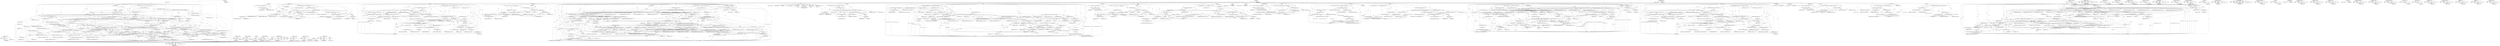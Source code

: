 digraph "&lt;operator&gt;.notEquals" {
vulnerable_162 [label=<(METHOD,&lt;operator&gt;.equals)>];
vulnerable_163 [label=<(PARAM,p1)>];
vulnerable_164 [label=<(PARAM,p2)>];
vulnerable_165 [label=<(BLOCK,&lt;empty&gt;,&lt;empty&gt;)>];
vulnerable_166 [label=<(METHOD_RETURN,ANY)>];
vulnerable_6 [label=<(METHOD,&lt;global&gt;)<SUB>1</SUB>>];
vulnerable_7 [label=<(BLOCK,&lt;empty&gt;,&lt;empty&gt;)<SUB>1</SUB>>];
vulnerable_8 [label=<(METHOD,Parse)<SUB>1</SUB>>];
vulnerable_9 [label=<(PARAM,IMkvReader* pReader)<SUB>1</SUB>>];
vulnerable_10 [label=<(PARAM,long long pos)<SUB>1</SUB>>];
vulnerable_11 [label=<(PARAM,long long size)<SUB>2</SUB>>];
vulnerable_12 [label=<(BLOCK,{
 const long long stop = pos + size;

 while (...,{
 const long long stop = pos + size;

 while (...)<SUB>2</SUB>>];
vulnerable_13 [label="<(LOCAL,const long long stop: long long)<SUB>3</SUB>>"];
vulnerable_14 [label=<(&lt;operator&gt;.assignment,stop = pos + size)<SUB>3</SUB>>];
vulnerable_15 [label=<(IDENTIFIER,stop,stop = pos + size)<SUB>3</SUB>>];
vulnerable_16 [label=<(&lt;operator&gt;.addition,pos + size)<SUB>3</SUB>>];
vulnerable_17 [label=<(IDENTIFIER,pos,pos + size)<SUB>3</SUB>>];
vulnerable_18 [label=<(IDENTIFIER,size,pos + size)<SUB>3</SUB>>];
vulnerable_19 [label=<(CONTROL_STRUCTURE,WHILE,while (pos &lt; stop))<SUB>5</SUB>>];
vulnerable_20 [label=<(&lt;operator&gt;.lessThan,pos &lt; stop)<SUB>5</SUB>>];
vulnerable_21 [label=<(IDENTIFIER,pos,pos &lt; stop)<SUB>5</SUB>>];
vulnerable_22 [label=<(IDENTIFIER,stop,pos &lt; stop)<SUB>5</SUB>>];
vulnerable_23 [label=<(BLOCK,{
 long long id, size;

 long status = ParseEle...,{
 long long id, size;

 long status = ParseEle...)<SUB>5</SUB>>];
vulnerable_24 [label="<(LOCAL,long long id: long long)<SUB>6</SUB>>"];
vulnerable_25 [label="<(LOCAL,long long size: long long)<SUB>6</SUB>>"];
vulnerable_26 [label="<(LOCAL,long status: long)<SUB>8</SUB>>"];
vulnerable_27 [label=<(&lt;operator&gt;.assignment,status = ParseElementHeader(pReader, pos, stop,...)<SUB>8</SUB>>];
vulnerable_28 [label=<(IDENTIFIER,status,status = ParseElementHeader(pReader, pos, stop,...)<SUB>8</SUB>>];
vulnerable_29 [label=<(ParseElementHeader,ParseElementHeader(pReader, pos, stop, id, size))<SUB>8</SUB>>];
vulnerable_30 [label=<(IDENTIFIER,pReader,ParseElementHeader(pReader, pos, stop, id, size))<SUB>8</SUB>>];
vulnerable_31 [label=<(IDENTIFIER,pos,ParseElementHeader(pReader, pos, stop, id, size))<SUB>8</SUB>>];
vulnerable_32 [label=<(IDENTIFIER,stop,ParseElementHeader(pReader, pos, stop, id, size))<SUB>8</SUB>>];
vulnerable_33 [label=<(IDENTIFIER,id,ParseElementHeader(pReader, pos, stop, id, size))<SUB>8</SUB>>];
vulnerable_34 [label=<(IDENTIFIER,size,ParseElementHeader(pReader, pos, stop, id, size))<SUB>8</SUB>>];
vulnerable_35 [label=<(CONTROL_STRUCTURE,IF,if (status &lt; 0))<SUB>10</SUB>>];
vulnerable_36 [label=<(&lt;operator&gt;.lessThan,status &lt; 0)<SUB>10</SUB>>];
vulnerable_37 [label=<(IDENTIFIER,status,status &lt; 0)<SUB>10</SUB>>];
vulnerable_38 [label=<(LITERAL,0,status &lt; 0)<SUB>10</SUB>>];
vulnerable_39 [label=<(BLOCK,&lt;empty&gt;,&lt;empty&gt;)<SUB>11</SUB>>];
vulnerable_40 [label=<(RETURN,return status;,return status;)<SUB>11</SUB>>];
vulnerable_41 [label=<(IDENTIFIER,status,return status;)<SUB>11</SUB>>];
vulnerable_42 [label=<(CONTROL_STRUCTURE,IF,if (size == 0))<SUB>13</SUB>>];
vulnerable_43 [label=<(&lt;operator&gt;.equals,size == 0)<SUB>13</SUB>>];
vulnerable_44 [label=<(IDENTIFIER,size,size == 0)<SUB>13</SUB>>];
vulnerable_45 [label=<(LITERAL,0,size == 0)<SUB>13</SUB>>];
vulnerable_46 [label=<(BLOCK,&lt;empty&gt;,&lt;empty&gt;)<SUB>14</SUB>>];
vulnerable_47 [label=<(CONTROL_STRUCTURE,CONTINUE,continue;)<SUB>14</SUB>>];
vulnerable_48 [label=<(CONTROL_STRUCTURE,IF,if (id == 0x05))<SUB>16</SUB>>];
vulnerable_49 [label=<(&lt;operator&gt;.equals,id == 0x05)<SUB>16</SUB>>];
vulnerable_50 [label=<(IDENTIFIER,id,id == 0x05)<SUB>16</SUB>>];
vulnerable_51 [label=<(LITERAL,0x05,id == 0x05)<SUB>16</SUB>>];
vulnerable_52 [label=<(BLOCK,{ // ChapterString ID
      status = Unserializ...,{ // ChapterString ID
      status = Unserializ...)<SUB>16</SUB>>];
vulnerable_53 [label=<(&lt;operator&gt;.assignment,status = UnserializeString(pReader, pos, size, ...)<SUB>17</SUB>>];
vulnerable_54 [label=<(IDENTIFIER,status,status = UnserializeString(pReader, pos, size, ...)<SUB>17</SUB>>];
vulnerable_55 [label=<(UnserializeString,UnserializeString(pReader, pos, size, m_string))<SUB>17</SUB>>];
vulnerable_56 [label=<(IDENTIFIER,pReader,UnserializeString(pReader, pos, size, m_string))<SUB>17</SUB>>];
vulnerable_57 [label=<(IDENTIFIER,pos,UnserializeString(pReader, pos, size, m_string))<SUB>17</SUB>>];
vulnerable_58 [label=<(IDENTIFIER,size,UnserializeString(pReader, pos, size, m_string))<SUB>17</SUB>>];
vulnerable_59 [label=<(IDENTIFIER,m_string,UnserializeString(pReader, pos, size, m_string))<SUB>17</SUB>>];
vulnerable_60 [label=<(CONTROL_STRUCTURE,IF,if (status))<SUB>19</SUB>>];
vulnerable_61 [label=<(IDENTIFIER,status,if (status))<SUB>19</SUB>>];
vulnerable_62 [label=<(BLOCK,&lt;empty&gt;,&lt;empty&gt;)<SUB>20</SUB>>];
vulnerable_63 [label=<(RETURN,return status;,return status;)<SUB>20</SUB>>];
vulnerable_64 [label=<(IDENTIFIER,status,return status;)<SUB>20</SUB>>];
vulnerable_65 [label=<(CONTROL_STRUCTURE,ELSE,else)<SUB>21</SUB>>];
vulnerable_66 [label=<(BLOCK,&lt;empty&gt;,&lt;empty&gt;)<SUB>21</SUB>>];
vulnerable_67 [label=<(CONTROL_STRUCTURE,IF,if (id == 0x037C))<SUB>21</SUB>>];
vulnerable_68 [label=<(&lt;operator&gt;.equals,id == 0x037C)<SUB>21</SUB>>];
vulnerable_69 [label=<(IDENTIFIER,id,id == 0x037C)<SUB>21</SUB>>];
vulnerable_70 [label=<(LITERAL,0x037C,id == 0x037C)<SUB>21</SUB>>];
vulnerable_71 [label=<(BLOCK,{ // ChapterLanguage ID
      status = Unserial...,{ // ChapterLanguage ID
      status = Unserial...)<SUB>21</SUB>>];
vulnerable_72 [label=<(&lt;operator&gt;.assignment,status = UnserializeString(pReader, pos, size, ...)<SUB>22</SUB>>];
vulnerable_73 [label=<(IDENTIFIER,status,status = UnserializeString(pReader, pos, size, ...)<SUB>22</SUB>>];
vulnerable_74 [label=<(UnserializeString,UnserializeString(pReader, pos, size, m_language))<SUB>22</SUB>>];
vulnerable_75 [label=<(IDENTIFIER,pReader,UnserializeString(pReader, pos, size, m_language))<SUB>22</SUB>>];
vulnerable_76 [label=<(IDENTIFIER,pos,UnserializeString(pReader, pos, size, m_language))<SUB>22</SUB>>];
vulnerable_77 [label=<(IDENTIFIER,size,UnserializeString(pReader, pos, size, m_language))<SUB>22</SUB>>];
vulnerable_78 [label=<(IDENTIFIER,m_language,UnserializeString(pReader, pos, size, m_language))<SUB>22</SUB>>];
vulnerable_79 [label=<(CONTROL_STRUCTURE,IF,if (status))<SUB>24</SUB>>];
vulnerable_80 [label=<(IDENTIFIER,status,if (status))<SUB>24</SUB>>];
vulnerable_81 [label=<(BLOCK,&lt;empty&gt;,&lt;empty&gt;)<SUB>25</SUB>>];
vulnerable_82 [label=<(RETURN,return status;,return status;)<SUB>25</SUB>>];
vulnerable_83 [label=<(IDENTIFIER,status,return status;)<SUB>25</SUB>>];
vulnerable_84 [label=<(CONTROL_STRUCTURE,ELSE,else)<SUB>26</SUB>>];
vulnerable_85 [label=<(BLOCK,&lt;empty&gt;,&lt;empty&gt;)<SUB>26</SUB>>];
vulnerable_86 [label=<(CONTROL_STRUCTURE,IF,if (id == 0x037E))<SUB>26</SUB>>];
vulnerable_87 [label=<(&lt;operator&gt;.equals,id == 0x037E)<SUB>26</SUB>>];
vulnerable_88 [label=<(IDENTIFIER,id,id == 0x037E)<SUB>26</SUB>>];
vulnerable_89 [label=<(LITERAL,0x037E,id == 0x037E)<SUB>26</SUB>>];
vulnerable_90 [label=<(BLOCK,{ // ChapterCountry ID
      status = Unseriali...,{ // ChapterCountry ID
      status = Unseriali...)<SUB>26</SUB>>];
vulnerable_91 [label=<(&lt;operator&gt;.assignment,status = UnserializeString(pReader, pos, size, ...)<SUB>27</SUB>>];
vulnerable_92 [label=<(IDENTIFIER,status,status = UnserializeString(pReader, pos, size, ...)<SUB>27</SUB>>];
vulnerable_93 [label=<(UnserializeString,UnserializeString(pReader, pos, size, m_country))<SUB>27</SUB>>];
vulnerable_94 [label=<(IDENTIFIER,pReader,UnserializeString(pReader, pos, size, m_country))<SUB>27</SUB>>];
vulnerable_95 [label=<(IDENTIFIER,pos,UnserializeString(pReader, pos, size, m_country))<SUB>27</SUB>>];
vulnerable_96 [label=<(IDENTIFIER,size,UnserializeString(pReader, pos, size, m_country))<SUB>27</SUB>>];
vulnerable_97 [label=<(IDENTIFIER,m_country,UnserializeString(pReader, pos, size, m_country))<SUB>27</SUB>>];
vulnerable_98 [label=<(CONTROL_STRUCTURE,IF,if (status))<SUB>29</SUB>>];
vulnerable_99 [label=<(IDENTIFIER,status,if (status))<SUB>29</SUB>>];
vulnerable_100 [label=<(BLOCK,&lt;empty&gt;,&lt;empty&gt;)<SUB>30</SUB>>];
vulnerable_101 [label=<(RETURN,return status;,return status;)<SUB>30</SUB>>];
vulnerable_102 [label=<(IDENTIFIER,status,return status;)<SUB>30</SUB>>];
vulnerable_103 [label=<(&lt;operator&gt;.assignmentPlus,pos += size)<SUB>34</SUB>>];
vulnerable_104 [label=<(IDENTIFIER,pos,pos += size)<SUB>34</SUB>>];
vulnerable_105 [label=<(IDENTIFIER,size,pos += size)<SUB>34</SUB>>];
vulnerable_106 [label=<(assert,assert(pos &lt;= stop))<SUB>35</SUB>>];
vulnerable_107 [label=<(&lt;operator&gt;.lessEqualsThan,pos &lt;= stop)<SUB>35</SUB>>];
vulnerable_108 [label=<(IDENTIFIER,pos,pos &lt;= stop)<SUB>35</SUB>>];
vulnerable_109 [label=<(IDENTIFIER,stop,pos &lt;= stop)<SUB>35</SUB>>];
vulnerable_110 [label=<(assert,assert(pos == stop))<SUB>38</SUB>>];
vulnerable_111 [label=<(&lt;operator&gt;.equals,pos == stop)<SUB>38</SUB>>];
vulnerable_112 [label=<(IDENTIFIER,pos,pos == stop)<SUB>38</SUB>>];
vulnerable_113 [label=<(IDENTIFIER,stop,pos == stop)<SUB>38</SUB>>];
vulnerable_114 [label=<(RETURN,return 0;,return 0;)<SUB>39</SUB>>];
vulnerable_115 [label=<(LITERAL,0,return 0;)<SUB>39</SUB>>];
vulnerable_116 [label=<(METHOD_RETURN,long)<SUB>1</SUB>>];
vulnerable_118 [label=<(METHOD_RETURN,ANY)<SUB>1</SUB>>];
vulnerable_144 [label=<(METHOD,&lt;operator&gt;.addition)>];
vulnerable_145 [label=<(PARAM,p1)>];
vulnerable_146 [label=<(PARAM,p2)>];
vulnerable_147 [label=<(BLOCK,&lt;empty&gt;,&lt;empty&gt;)>];
vulnerable_148 [label=<(METHOD_RETURN,ANY)>];
vulnerable_183 [label=<(METHOD,&lt;operator&gt;.lessEqualsThan)>];
vulnerable_184 [label=<(PARAM,p1)>];
vulnerable_185 [label=<(PARAM,p2)>];
vulnerable_186 [label=<(BLOCK,&lt;empty&gt;,&lt;empty&gt;)>];
vulnerable_187 [label=<(METHOD_RETURN,ANY)>];
vulnerable_179 [label=<(METHOD,assert)>];
vulnerable_180 [label=<(PARAM,p1)>];
vulnerable_181 [label=<(BLOCK,&lt;empty&gt;,&lt;empty&gt;)>];
vulnerable_182 [label=<(METHOD_RETURN,ANY)>];
vulnerable_174 [label=<(METHOD,&lt;operator&gt;.assignmentPlus)>];
vulnerable_175 [label=<(PARAM,p1)>];
vulnerable_176 [label=<(PARAM,p2)>];
vulnerable_177 [label=<(BLOCK,&lt;empty&gt;,&lt;empty&gt;)>];
vulnerable_178 [label=<(METHOD_RETURN,ANY)>];
vulnerable_154 [label=<(METHOD,ParseElementHeader)>];
vulnerable_155 [label=<(PARAM,p1)>];
vulnerable_156 [label=<(PARAM,p2)>];
vulnerable_157 [label=<(PARAM,p3)>];
vulnerable_158 [label=<(PARAM,p4)>];
vulnerable_159 [label=<(PARAM,p5)>];
vulnerable_160 [label=<(BLOCK,&lt;empty&gt;,&lt;empty&gt;)>];
vulnerable_161 [label=<(METHOD_RETURN,ANY)>];
vulnerable_149 [label=<(METHOD,&lt;operator&gt;.lessThan)>];
vulnerable_150 [label=<(PARAM,p1)>];
vulnerable_151 [label=<(PARAM,p2)>];
vulnerable_152 [label=<(BLOCK,&lt;empty&gt;,&lt;empty&gt;)>];
vulnerable_153 [label=<(METHOD_RETURN,ANY)>];
vulnerable_139 [label=<(METHOD,&lt;operator&gt;.assignment)>];
vulnerable_140 [label=<(PARAM,p1)>];
vulnerable_141 [label=<(PARAM,p2)>];
vulnerable_142 [label=<(BLOCK,&lt;empty&gt;,&lt;empty&gt;)>];
vulnerable_143 [label=<(METHOD_RETURN,ANY)>];
vulnerable_133 [label=<(METHOD,&lt;global&gt;)<SUB>1</SUB>>];
vulnerable_134 [label=<(BLOCK,&lt;empty&gt;,&lt;empty&gt;)>];
vulnerable_135 [label=<(METHOD_RETURN,ANY)>];
vulnerable_167 [label=<(METHOD,UnserializeString)>];
vulnerable_168 [label=<(PARAM,p1)>];
vulnerable_169 [label=<(PARAM,p2)>];
vulnerable_170 [label=<(PARAM,p3)>];
vulnerable_171 [label=<(PARAM,p4)>];
vulnerable_172 [label=<(BLOCK,&lt;empty&gt;,&lt;empty&gt;)>];
vulnerable_173 [label=<(METHOD_RETURN,ANY)>];
fixed_653 [label=<(METHOD,GetTagName)<SUB>250</SUB>>];
fixed_654 [label=<(BLOCK,{ return m_tag_name; },{ return m_tag_name; })<SUB>250</SUB>>];
fixed_655 [label=<(RETURN,return m_tag_name;,return m_tag_name;)<SUB>250</SUB>>];
fixed_656 [label=<(IDENTIFIER,m_tag_name,return m_tag_name;)<SUB>250</SUB>>];
fixed_657 [label=<(METHOD_RETURN,const char*)<SUB>250</SUB>>];
fixed_968 [label=<(METHOD,Parse)>];
fixed_969 [label=<(PARAM,p1)>];
fixed_970 [label=<(PARAM,p2)>];
fixed_971 [label=<(PARAM,p3)>];
fixed_972 [label=<(PARAM,p4)>];
fixed_973 [label=<(BLOCK,&lt;empty&gt;,&lt;empty&gt;)>];
fixed_974 [label=<(METHOD_RETURN,ANY)>];
fixed_547 [label=<(METHOD,ParseSimpleTag)<SUB>213</SUB>>];
fixed_548 [label=<(PARAM,IMkvReader* pReader)<SUB>213</SUB>>];
fixed_549 [label=<(PARAM,long long pos)<SUB>213</SUB>>];
fixed_550 [label=<(PARAM,long long size)<SUB>214</SUB>>];
fixed_551 [label=<(BLOCK,{
  if (!ExpandSimpleTagsArray())
    return -1...,{
  if (!ExpandSimpleTagsArray())
    return -1...)<SUB>214</SUB>>];
fixed_552 [label=<(CONTROL_STRUCTURE,IF,if (!ExpandSimpleTagsArray()))<SUB>215</SUB>>];
fixed_553 [label=<(&lt;operator&gt;.logicalNot,!ExpandSimpleTagsArray())<SUB>215</SUB>>];
fixed_554 [label=<(ExpandSimpleTagsArray,ExpandSimpleTagsArray())<SUB>215</SUB>>];
fixed_555 [label=<(BLOCK,&lt;empty&gt;,&lt;empty&gt;)<SUB>216</SUB>>];
fixed_556 [label=<(RETURN,return -1;,return -1;)<SUB>216</SUB>>];
fixed_557 [label=<(&lt;operator&gt;.minus,-1)<SUB>216</SUB>>];
fixed_558 [label=<(LITERAL,1,-1)<SUB>216</SUB>>];
fixed_559 [label="<(LOCAL,SimpleTag st: SimpleTag)<SUB>218</SUB>>"];
fixed_560 [label=<(&lt;operator&gt;.assignment,&amp; st = m_simple_tags[m_simple_tags_count++])<SUB>218</SUB>>];
fixed_561 [label=<(IDENTIFIER,st,&amp; st = m_simple_tags[m_simple_tags_count++])<SUB>218</SUB>>];
fixed_562 [label=<(&lt;operator&gt;.indirectIndexAccess,m_simple_tags[m_simple_tags_count++])<SUB>218</SUB>>];
fixed_563 [label=<(IDENTIFIER,m_simple_tags,&amp; st = m_simple_tags[m_simple_tags_count++])<SUB>218</SUB>>];
fixed_564 [label=<(&lt;operator&gt;.postIncrement,m_simple_tags_count++)<SUB>218</SUB>>];
fixed_565 [label=<(IDENTIFIER,m_simple_tags_count,m_simple_tags_count++)<SUB>218</SUB>>];
fixed_566 [label=<(Init,st.Init())<SUB>219</SUB>>];
fixed_567 [label=<(&lt;operator&gt;.fieldAccess,st.Init)<SUB>219</SUB>>];
fixed_568 [label=<(IDENTIFIER,st,st.Init())<SUB>219</SUB>>];
fixed_569 [label=<(FIELD_IDENTIFIER,Init,Init)<SUB>219</SUB>>];
fixed_570 [label=<(RETURN,return st.Parse(pReader, pos, size);,return st.Parse(pReader, pos, size);)<SUB>221</SUB>>];
fixed_571 [label=<(Parse,st.Parse(pReader, pos, size))<SUB>221</SUB>>];
fixed_572 [label=<(&lt;operator&gt;.fieldAccess,st.Parse)<SUB>221</SUB>>];
fixed_573 [label=<(IDENTIFIER,st,st.Parse(pReader, pos, size))<SUB>221</SUB>>];
fixed_574 [label=<(FIELD_IDENTIFIER,Parse,Parse)<SUB>221</SUB>>];
fixed_575 [label=<(IDENTIFIER,pReader,st.Parse(pReader, pos, size))<SUB>221</SUB>>];
fixed_576 [label=<(IDENTIFIER,pos,st.Parse(pReader, pos, size))<SUB>221</SUB>>];
fixed_577 [label=<(IDENTIFIER,size,st.Parse(pReader, pos, size))<SUB>221</SUB>>];
fixed_578 [label=<(METHOD_RETURN,long)<SUB>213</SUB>>];
fixed_271 [label=<(METHOD,ExpandTagsArray)<SUB>110</SUB>>];
fixed_272 [label=<(BLOCK,{
  if (m_tags_size &gt; m_tags_count)
    return ...,{
  if (m_tags_size &gt; m_tags_count)
    return ...)<SUB>110</SUB>>];
fixed_273 [label=<(CONTROL_STRUCTURE,IF,if (m_tags_size &gt; m_tags_count))<SUB>111</SUB>>];
fixed_274 [label=<(&lt;operator&gt;.greaterThan,m_tags_size &gt; m_tags_count)<SUB>111</SUB>>];
fixed_275 [label=<(IDENTIFIER,m_tags_size,m_tags_size &gt; m_tags_count)<SUB>111</SUB>>];
fixed_276 [label=<(IDENTIFIER,m_tags_count,m_tags_size &gt; m_tags_count)<SUB>111</SUB>>];
fixed_277 [label=<(BLOCK,&lt;empty&gt;,&lt;empty&gt;)<SUB>112</SUB>>];
fixed_278 [label=<(RETURN,return true;,return true;)<SUB>112</SUB>>];
fixed_279 [label=<(LITERAL,true,return true;)<SUB>112</SUB>>];
fixed_280 [label="<(LOCAL,const int size: int)<SUB>114</SUB>>"];
fixed_281 [label="<(&lt;operator&gt;.assignment,size = (m_tags_size == 0) ? 1 : 2 * m_tags_size)<SUB>114</SUB>>"];
fixed_282 [label="<(IDENTIFIER,size,size = (m_tags_size == 0) ? 1 : 2 * m_tags_size)<SUB>114</SUB>>"];
fixed_283 [label="<(&lt;operator&gt;.conditional,(m_tags_size == 0) ? 1 : 2 * m_tags_size)<SUB>114</SUB>>"];
fixed_284 [label=<(&lt;operator&gt;.equals,m_tags_size == 0)<SUB>114</SUB>>];
fixed_285 [label=<(IDENTIFIER,m_tags_size,m_tags_size == 0)<SUB>114</SUB>>];
fixed_286 [label=<(LITERAL,0,m_tags_size == 0)<SUB>114</SUB>>];
fixed_287 [label="<(LITERAL,1,(m_tags_size == 0) ? 1 : 2 * m_tags_size)<SUB>114</SUB>>"];
fixed_288 [label=<(&lt;operator&gt;.multiplication,2 * m_tags_size)<SUB>114</SUB>>];
fixed_289 [label=<(LITERAL,2,2 * m_tags_size)<SUB>114</SUB>>];
fixed_290 [label=<(IDENTIFIER,m_tags_size,2 * m_tags_size)<SUB>114</SUB>>];
fixed_291 [label="<(LOCAL,Tag* tags: Tag*)<SUB>116</SUB>>"];
fixed_292 [label="<(&lt;operator&gt;.assignment,* const tags = new (std::nothrow) Tag[size])<SUB>116</SUB>>"];
fixed_293 [label="<(IDENTIFIER,tags,* const tags = new (std::nothrow) Tag[size])<SUB>116</SUB>>"];
fixed_294 [label="<(&lt;operator&gt;.new,new (std::nothrow) Tag[size])<SUB>116</SUB>>"];
fixed_295 [label="<(IDENTIFIER,Tag,new (std::nothrow) Tag[size])<SUB>116</SUB>>"];
fixed_296 [label=<(CONTROL_STRUCTURE,IF,if (tags == NULL))<SUB>118</SUB>>];
fixed_297 [label=<(&lt;operator&gt;.equals,tags == NULL)<SUB>118</SUB>>];
fixed_298 [label=<(IDENTIFIER,tags,tags == NULL)<SUB>118</SUB>>];
fixed_299 [label=<(IDENTIFIER,NULL,tags == NULL)<SUB>118</SUB>>];
fixed_300 [label=<(BLOCK,&lt;empty&gt;,&lt;empty&gt;)<SUB>119</SUB>>];
fixed_301 [label=<(RETURN,return false;,return false;)<SUB>119</SUB>>];
fixed_302 [label=<(LITERAL,false,return false;)<SUB>119</SUB>>];
fixed_303 [label=<(CONTROL_STRUCTURE,FOR,for (int idx = 0;idx &lt; m_tags_count;++idx))<SUB>121</SUB>>];
fixed_304 [label=<(BLOCK,&lt;empty&gt;,&lt;empty&gt;)<SUB>121</SUB>>];
fixed_305 [label="<(LOCAL,int idx: int)<SUB>121</SUB>>"];
fixed_306 [label=<(&lt;operator&gt;.assignment,idx = 0)<SUB>121</SUB>>];
fixed_307 [label=<(IDENTIFIER,idx,idx = 0)<SUB>121</SUB>>];
fixed_308 [label=<(LITERAL,0,idx = 0)<SUB>121</SUB>>];
fixed_309 [label=<(&lt;operator&gt;.lessThan,idx &lt; m_tags_count)<SUB>121</SUB>>];
fixed_310 [label=<(IDENTIFIER,idx,idx &lt; m_tags_count)<SUB>121</SUB>>];
fixed_311 [label=<(IDENTIFIER,m_tags_count,idx &lt; m_tags_count)<SUB>121</SUB>>];
fixed_312 [label=<(&lt;operator&gt;.preIncrement,++idx)<SUB>121</SUB>>];
fixed_313 [label=<(IDENTIFIER,idx,++idx)<SUB>121</SUB>>];
fixed_314 [label=<(BLOCK,{
    m_tags[idx].ShallowCopy(tags[idx]);
  },{
    m_tags[idx].ShallowCopy(tags[idx]);
  })<SUB>121</SUB>>];
fixed_315 [label=<(ShallowCopy,m_tags[idx].ShallowCopy(tags[idx]))<SUB>122</SUB>>];
fixed_316 [label=<(&lt;operator&gt;.fieldAccess,m_tags[idx].ShallowCopy)<SUB>122</SUB>>];
fixed_317 [label=<(&lt;operator&gt;.indirectIndexAccess,m_tags[idx])<SUB>122</SUB>>];
fixed_318 [label=<(IDENTIFIER,m_tags,m_tags[idx].ShallowCopy(tags[idx]))<SUB>122</SUB>>];
fixed_319 [label=<(IDENTIFIER,idx,m_tags[idx].ShallowCopy(tags[idx]))<SUB>122</SUB>>];
fixed_320 [label=<(FIELD_IDENTIFIER,ShallowCopy,ShallowCopy)<SUB>122</SUB>>];
fixed_321 [label=<(&lt;operator&gt;.indirectIndexAccess,tags[idx])<SUB>122</SUB>>];
fixed_322 [label=<(IDENTIFIER,tags,m_tags[idx].ShallowCopy(tags[idx]))<SUB>122</SUB>>];
fixed_323 [label=<(IDENTIFIER,idx,m_tags[idx].ShallowCopy(tags[idx]))<SUB>122</SUB>>];
fixed_324 [label=<(&lt;operator&gt;.delete,delete[] m_tags)<SUB>125</SUB>>];
fixed_325 [label=<(IDENTIFIER,m_tags,delete[] m_tags)<SUB>125</SUB>>];
fixed_326 [label=<(&lt;operator&gt;.assignment,m_tags = tags)<SUB>126</SUB>>];
fixed_327 [label=<(IDENTIFIER,m_tags,m_tags = tags)<SUB>126</SUB>>];
fixed_328 [label=<(IDENTIFIER,tags,m_tags = tags)<SUB>126</SUB>>];
fixed_329 [label=<(&lt;operator&gt;.assignment,m_tags_size = size)<SUB>128</SUB>>];
fixed_330 [label=<(IDENTIFIER,m_tags_size,m_tags_size = size)<SUB>128</SUB>>];
fixed_331 [label=<(IDENTIFIER,size,m_tags_size = size)<SUB>128</SUB>>];
fixed_332 [label=<(RETURN,return true;,return true;)<SUB>129</SUB>>];
fixed_333 [label=<(LITERAL,true,return true;)<SUB>129</SUB>>];
fixed_334 [label=<(METHOD_RETURN,bool)<SUB>110</SUB>>];
fixed_981 [label=<(METHOD,ExpandSimpleTagsArray)>];
fixed_982 [label=<(BLOCK,&lt;empty&gt;,&lt;empty&gt;)>];
fixed_983 [label=<(METHOD_RETURN,ANY)>];
fixed_940 [label=<(METHOD,&lt;operator&gt;.preIncrement)>];
fixed_941 [label=<(PARAM,p1)>];
fixed_942 [label=<(BLOCK,&lt;empty&gt;,&lt;empty&gt;)>];
fixed_943 [label=<(METHOD_RETURN,ANY)>];
fixed_866 [label=<(METHOD,UnserializeString)>];
fixed_867 [label=<(PARAM,p1)>];
fixed_868 [label=<(PARAM,p2)>];
fixed_869 [label=<(PARAM,p3)>];
fixed_870 [label=<(PARAM,p4)>];
fixed_871 [label=<(BLOCK,&lt;empty&gt;,&lt;empty&gt;)>];
fixed_872 [label=<(METHOD_RETURN,ANY)>];
fixed_956 [label=<(METHOD,&lt;operator&gt;.minus)>];
fixed_957 [label=<(PARAM,p1)>];
fixed_958 [label=<(BLOCK,&lt;empty&gt;,&lt;empty&gt;)>];
fixed_959 [label=<(METHOD_RETURN,ANY)>];
fixed_384 [label=<(METHOD,GetSimpleTag)<SUB>148</SUB>>];
fixed_385 [label=<(PARAM,int index)<SUB>148</SUB>>];
fixed_386 [label=<(BLOCK,{
  if (index &lt; 0)
    return NULL;

  if (inde...,{
  if (index &lt; 0)
    return NULL;

  if (inde...)<SUB>148</SUB>>];
fixed_387 [label=<(CONTROL_STRUCTURE,IF,if (index &lt; 0))<SUB>149</SUB>>];
fixed_388 [label=<(&lt;operator&gt;.lessThan,index &lt; 0)<SUB>149</SUB>>];
fixed_389 [label=<(IDENTIFIER,index,index &lt; 0)<SUB>149</SUB>>];
fixed_390 [label=<(LITERAL,0,index &lt; 0)<SUB>149</SUB>>];
fixed_391 [label=<(BLOCK,&lt;empty&gt;,&lt;empty&gt;)<SUB>150</SUB>>];
fixed_392 [label=<(RETURN,return NULL;,return NULL;)<SUB>150</SUB>>];
fixed_393 [label=<(IDENTIFIER,NULL,return NULL;)<SUB>150</SUB>>];
fixed_394 [label=<(CONTROL_STRUCTURE,IF,if (index &gt;= m_simple_tags_count))<SUB>152</SUB>>];
fixed_395 [label=<(&lt;operator&gt;.greaterEqualsThan,index &gt;= m_simple_tags_count)<SUB>152</SUB>>];
fixed_396 [label=<(IDENTIFIER,index,index &gt;= m_simple_tags_count)<SUB>152</SUB>>];
fixed_397 [label=<(IDENTIFIER,m_simple_tags_count,index &gt;= m_simple_tags_count)<SUB>152</SUB>>];
fixed_398 [label=<(BLOCK,&lt;empty&gt;,&lt;empty&gt;)<SUB>153</SUB>>];
fixed_399 [label=<(RETURN,return NULL;,return NULL;)<SUB>153</SUB>>];
fixed_400 [label=<(IDENTIFIER,NULL,return NULL;)<SUB>153</SUB>>];
fixed_401 [label=<(RETURN,return m_simple_tags + index;,return m_simple_tags + index;)<SUB>155</SUB>>];
fixed_402 [label=<(&lt;operator&gt;.addition,m_simple_tags + index)<SUB>155</SUB>>];
fixed_403 [label=<(IDENTIFIER,m_simple_tags,m_simple_tags + index)<SUB>155</SUB>>];
fixed_404 [label=<(IDENTIFIER,index,m_simple_tags + index)<SUB>155</SUB>>];
fixed_405 [label=<(METHOD_RETURN,SimpleTag)<SUB>148</SUB>>];
fixed_949 [label=<(METHOD,&lt;operator&gt;.logicalNot)>];
fixed_950 [label=<(PARAM,p1)>];
fixed_951 [label=<(BLOCK,&lt;empty&gt;,&lt;empty&gt;)>];
fixed_952 [label=<(METHOD_RETURN,ANY)>];
fixed_848 [label=<(METHOD,&lt;operator&gt;.lessThan)>];
fixed_849 [label=<(PARAM,p1)>];
fixed_850 [label=<(PARAM,p2)>];
fixed_851 [label=<(BLOCK,&lt;empty&gt;,&lt;empty&gt;)>];
fixed_852 [label=<(METHOD_RETURN,ANY)>];
fixed_6 [label=<(METHOD,&lt;global&gt;)<SUB>1</SUB>>];
fixed_7 [label=<(BLOCK,&lt;empty&gt;,&lt;empty&gt;)<SUB>1</SUB>>];
fixed_8 [label=<(METHOD,Parse)<SUB>1</SUB>>];
fixed_9 [label=<(PARAM,IMkvReader* pReader)<SUB>1</SUB>>];
fixed_10 [label=<(PARAM,long long pos)<SUB>1</SUB>>];
fixed_11 [label=<(PARAM,long long size)<SUB>2</SUB>>];
fixed_12 [label=<(BLOCK,{
 const long long stop = pos + size;

 while (...,{
 const long long stop = pos + size;

 while (...)<SUB>2</SUB>>];
fixed_13 [label="<(LOCAL,const long long stop: long long)<SUB>3</SUB>>"];
fixed_14 [label=<(&lt;operator&gt;.assignment,stop = pos + size)<SUB>3</SUB>>];
fixed_15 [label=<(IDENTIFIER,stop,stop = pos + size)<SUB>3</SUB>>];
fixed_16 [label=<(&lt;operator&gt;.addition,pos + size)<SUB>3</SUB>>];
fixed_17 [label=<(IDENTIFIER,pos,pos + size)<SUB>3</SUB>>];
fixed_18 [label=<(IDENTIFIER,size,pos + size)<SUB>3</SUB>>];
fixed_19 [label=<(CONTROL_STRUCTURE,WHILE,while (pos &lt; stop))<SUB>5</SUB>>];
fixed_20 [label=<(&lt;operator&gt;.lessThan,pos &lt; stop)<SUB>5</SUB>>];
fixed_21 [label=<(IDENTIFIER,pos,pos &lt; stop)<SUB>5</SUB>>];
fixed_22 [label=<(IDENTIFIER,stop,pos &lt; stop)<SUB>5</SUB>>];
fixed_23 [label=<(BLOCK,{
 long long id, size;

 long status = ParseEle...,{
 long long id, size;

 long status = ParseEle...)<SUB>5</SUB>>];
fixed_24 [label="<(LOCAL,long long id: long long)<SUB>6</SUB>>"];
fixed_25 [label="<(LOCAL,long long size: long long)<SUB>6</SUB>>"];
fixed_26 [label="<(LOCAL,long status: long)<SUB>8</SUB>>"];
fixed_27 [label=<(&lt;operator&gt;.assignment,status = ParseElementHeader(pReader, pos, stop,...)<SUB>8</SUB>>];
fixed_28 [label=<(IDENTIFIER,status,status = ParseElementHeader(pReader, pos, stop,...)<SUB>8</SUB>>];
fixed_29 [label=<(ParseElementHeader,ParseElementHeader(pReader, pos, stop, id, size))<SUB>8</SUB>>];
fixed_30 [label=<(IDENTIFIER,pReader,ParseElementHeader(pReader, pos, stop, id, size))<SUB>8</SUB>>];
fixed_31 [label=<(IDENTIFIER,pos,ParseElementHeader(pReader, pos, stop, id, size))<SUB>8</SUB>>];
fixed_32 [label=<(IDENTIFIER,stop,ParseElementHeader(pReader, pos, stop, id, size))<SUB>8</SUB>>];
fixed_33 [label=<(IDENTIFIER,id,ParseElementHeader(pReader, pos, stop, id, size))<SUB>8</SUB>>];
fixed_34 [label=<(IDENTIFIER,size,ParseElementHeader(pReader, pos, stop, id, size))<SUB>8</SUB>>];
fixed_35 [label=<(CONTROL_STRUCTURE,IF,if (status &lt; 0))<SUB>10</SUB>>];
fixed_36 [label=<(&lt;operator&gt;.lessThan,status &lt; 0)<SUB>10</SUB>>];
fixed_37 [label=<(IDENTIFIER,status,status &lt; 0)<SUB>10</SUB>>];
fixed_38 [label=<(LITERAL,0,status &lt; 0)<SUB>10</SUB>>];
fixed_39 [label=<(BLOCK,&lt;empty&gt;,&lt;empty&gt;)<SUB>11</SUB>>];
fixed_40 [label=<(RETURN,return status;,return status;)<SUB>11</SUB>>];
fixed_41 [label=<(IDENTIFIER,status,return status;)<SUB>11</SUB>>];
fixed_42 [label=<(CONTROL_STRUCTURE,IF,if (size == 0))<SUB>13</SUB>>];
fixed_43 [label=<(&lt;operator&gt;.equals,size == 0)<SUB>13</SUB>>];
fixed_44 [label=<(IDENTIFIER,size,size == 0)<SUB>13</SUB>>];
fixed_45 [label=<(LITERAL,0,size == 0)<SUB>13</SUB>>];
fixed_46 [label=<(BLOCK,&lt;empty&gt;,&lt;empty&gt;)<SUB>14</SUB>>];
fixed_47 [label=<(CONTROL_STRUCTURE,CONTINUE,continue;)<SUB>14</SUB>>];
fixed_48 [label=<(CONTROL_STRUCTURE,IF,if (id == 0x05))<SUB>16</SUB>>];
fixed_49 [label=<(&lt;operator&gt;.equals,id == 0x05)<SUB>16</SUB>>];
fixed_50 [label=<(IDENTIFIER,id,id == 0x05)<SUB>16</SUB>>];
fixed_51 [label=<(LITERAL,0x05,id == 0x05)<SUB>16</SUB>>];
fixed_52 [label=<(BLOCK,{ // ChapterString ID
      status = Unserializ...,{ // ChapterString ID
      status = Unserializ...)<SUB>16</SUB>>];
fixed_53 [label=<(&lt;operator&gt;.assignment,status = UnserializeString(pReader, pos, size, ...)<SUB>17</SUB>>];
fixed_54 [label=<(IDENTIFIER,status,status = UnserializeString(pReader, pos, size, ...)<SUB>17</SUB>>];
fixed_55 [label=<(UnserializeString,UnserializeString(pReader, pos, size, m_string))<SUB>17</SUB>>];
fixed_56 [label=<(IDENTIFIER,pReader,UnserializeString(pReader, pos, size, m_string))<SUB>17</SUB>>];
fixed_57 [label=<(IDENTIFIER,pos,UnserializeString(pReader, pos, size, m_string))<SUB>17</SUB>>];
fixed_58 [label=<(IDENTIFIER,size,UnserializeString(pReader, pos, size, m_string))<SUB>17</SUB>>];
fixed_59 [label=<(IDENTIFIER,m_string,UnserializeString(pReader, pos, size, m_string))<SUB>17</SUB>>];
fixed_60 [label=<(CONTROL_STRUCTURE,IF,if (status))<SUB>19</SUB>>];
fixed_61 [label=<(IDENTIFIER,status,if (status))<SUB>19</SUB>>];
fixed_62 [label=<(BLOCK,&lt;empty&gt;,&lt;empty&gt;)<SUB>20</SUB>>];
fixed_63 [label=<(RETURN,return status;,return status;)<SUB>20</SUB>>];
fixed_64 [label=<(IDENTIFIER,status,return status;)<SUB>20</SUB>>];
fixed_65 [label=<(CONTROL_STRUCTURE,ELSE,else)<SUB>21</SUB>>];
fixed_66 [label=<(BLOCK,&lt;empty&gt;,&lt;empty&gt;)<SUB>21</SUB>>];
fixed_67 [label=<(CONTROL_STRUCTURE,IF,if (id == 0x037C))<SUB>21</SUB>>];
fixed_68 [label=<(&lt;operator&gt;.equals,id == 0x037C)<SUB>21</SUB>>];
fixed_69 [label=<(IDENTIFIER,id,id == 0x037C)<SUB>21</SUB>>];
fixed_70 [label=<(LITERAL,0x037C,id == 0x037C)<SUB>21</SUB>>];
fixed_71 [label=<(BLOCK,{ // ChapterLanguage ID
      status = Unserial...,{ // ChapterLanguage ID
      status = Unserial...)<SUB>21</SUB>>];
fixed_72 [label=<(&lt;operator&gt;.assignment,status = UnserializeString(pReader, pos, size, ...)<SUB>22</SUB>>];
fixed_73 [label=<(IDENTIFIER,status,status = UnserializeString(pReader, pos, size, ...)<SUB>22</SUB>>];
fixed_74 [label=<(UnserializeString,UnserializeString(pReader, pos, size, m_language))<SUB>22</SUB>>];
fixed_75 [label=<(IDENTIFIER,pReader,UnserializeString(pReader, pos, size, m_language))<SUB>22</SUB>>];
fixed_76 [label=<(IDENTIFIER,pos,UnserializeString(pReader, pos, size, m_language))<SUB>22</SUB>>];
fixed_77 [label=<(IDENTIFIER,size,UnserializeString(pReader, pos, size, m_language))<SUB>22</SUB>>];
fixed_78 [label=<(IDENTIFIER,m_language,UnserializeString(pReader, pos, size, m_language))<SUB>22</SUB>>];
fixed_79 [label=<(CONTROL_STRUCTURE,IF,if (status))<SUB>24</SUB>>];
fixed_80 [label=<(IDENTIFIER,status,if (status))<SUB>24</SUB>>];
fixed_81 [label=<(BLOCK,&lt;empty&gt;,&lt;empty&gt;)<SUB>25</SUB>>];
fixed_82 [label=<(RETURN,return status;,return status;)<SUB>25</SUB>>];
fixed_83 [label=<(IDENTIFIER,status,return status;)<SUB>25</SUB>>];
fixed_84 [label=<(CONTROL_STRUCTURE,ELSE,else)<SUB>26</SUB>>];
fixed_85 [label=<(BLOCK,&lt;empty&gt;,&lt;empty&gt;)<SUB>26</SUB>>];
fixed_86 [label=<(CONTROL_STRUCTURE,IF,if (id == 0x037E))<SUB>26</SUB>>];
fixed_87 [label=<(&lt;operator&gt;.equals,id == 0x037E)<SUB>26</SUB>>];
fixed_88 [label=<(IDENTIFIER,id,id == 0x037E)<SUB>26</SUB>>];
fixed_89 [label=<(LITERAL,0x037E,id == 0x037E)<SUB>26</SUB>>];
fixed_90 [label=<(BLOCK,{ // ChapterCountry ID
      status = Unseriali...,{ // ChapterCountry ID
      status = Unseriali...)<SUB>26</SUB>>];
fixed_91 [label=<(&lt;operator&gt;.assignment,status = UnserializeString(pReader, pos, size, ...)<SUB>27</SUB>>];
fixed_92 [label=<(IDENTIFIER,status,status = UnserializeString(pReader, pos, size, ...)<SUB>27</SUB>>];
fixed_93 [label=<(UnserializeString,UnserializeString(pReader, pos, size, m_country))<SUB>27</SUB>>];
fixed_94 [label=<(IDENTIFIER,pReader,UnserializeString(pReader, pos, size, m_country))<SUB>27</SUB>>];
fixed_95 [label=<(IDENTIFIER,pos,UnserializeString(pReader, pos, size, m_country))<SUB>27</SUB>>];
fixed_96 [label=<(IDENTIFIER,size,UnserializeString(pReader, pos, size, m_country))<SUB>27</SUB>>];
fixed_97 [label=<(IDENTIFIER,m_country,UnserializeString(pReader, pos, size, m_country))<SUB>27</SUB>>];
fixed_98 [label=<(CONTROL_STRUCTURE,IF,if (status))<SUB>29</SUB>>];
fixed_99 [label=<(IDENTIFIER,status,if (status))<SUB>29</SUB>>];
fixed_100 [label=<(BLOCK,&lt;empty&gt;,&lt;empty&gt;)<SUB>30</SUB>>];
fixed_101 [label=<(RETURN,return status;,return status;)<SUB>30</SUB>>];
fixed_102 [label=<(IDENTIFIER,status,return status;)<SUB>30</SUB>>];
fixed_103 [label=<(&lt;operator&gt;.assignmentPlus,pos += size)<SUB>34</SUB>>];
fixed_104 [label=<(IDENTIFIER,pos,pos += size)<SUB>34</SUB>>];
fixed_105 [label=<(IDENTIFIER,size,pos += size)<SUB>34</SUB>>];
fixed_106 [label=<(CONTROL_STRUCTURE,IF,if (pos &gt; stop))<SUB>35</SUB>>];
fixed_107 [label=<(&lt;operator&gt;.greaterThan,pos &gt; stop)<SUB>35</SUB>>];
fixed_108 [label=<(IDENTIFIER,pos,pos &gt; stop)<SUB>35</SUB>>];
fixed_109 [label=<(IDENTIFIER,stop,pos &gt; stop)<SUB>35</SUB>>];
fixed_110 [label=<(BLOCK,&lt;empty&gt;,&lt;empty&gt;)<SUB>36</SUB>>];
fixed_111 [label=<(RETURN,return E_FILE_FORMAT_INVALID;,return E_FILE_FORMAT_INVALID;)<SUB>36</SUB>>];
fixed_112 [label=<(IDENTIFIER,E_FILE_FORMAT_INVALID,return E_FILE_FORMAT_INVALID;)<SUB>36</SUB>>];
fixed_113 [label=<(CONTROL_STRUCTURE,IF,if (pos != stop))<SUB>39</SUB>>];
fixed_114 [label=<(&lt;operator&gt;.notEquals,pos != stop)<SUB>39</SUB>>];
fixed_115 [label=<(IDENTIFIER,pos,pos != stop)<SUB>39</SUB>>];
fixed_116 [label=<(IDENTIFIER,stop,pos != stop)<SUB>39</SUB>>];
fixed_117 [label=<(BLOCK,&lt;empty&gt;,&lt;empty&gt;)<SUB>40</SUB>>];
fixed_118 [label=<(RETURN,return E_FILE_FORMAT_INVALID;,return E_FILE_FORMAT_INVALID;)<SUB>40</SUB>>];
fixed_119 [label=<(IDENTIFIER,E_FILE_FORMAT_INVALID,return E_FILE_FORMAT_INVALID;)<SUB>40</SUB>>];
fixed_120 [label=<(RETURN,return 0;,return 0;)<SUB>41</SUB>>];
fixed_121 [label=<(LITERAL,0,return 0;)<SUB>41</SUB>>];
fixed_122 [label=<(METHOD_RETURN,long)<SUB>1</SUB>>];
fixed_124 [label=<(METHOD,Tags)<SUB>44</SUB>>];
fixed_125 [label=<(PARAM,Segment* pSegment)<SUB>44</SUB>>];
fixed_126 [label=<(PARAM,long long payload_start)<SUB>44</SUB>>];
fixed_127 [label=<(PARAM,long long payload_size)<SUB>44</SUB>>];
fixed_128 [label=<(PARAM,long long element_start)<SUB>45</SUB>>];
fixed_129 [label=<(PARAM,long long element_size)<SUB>45</SUB>>];
fixed_130 [label=<(BLOCK,&lt;empty&gt;,&lt;empty&gt;)<SUB>53</SUB>>];
fixed_131 [label=<(MODIFIER,CONSTRUCTOR)>];
fixed_132 [label=<(MODIFIER,PUBLIC)>];
fixed_133 [label=<(METHOD_RETURN,Tags.Tags)<SUB>44</SUB>>];
fixed_135 [label=<(METHOD,~Tags)<SUB>55</SUB>>];
fixed_136 [label=<(BLOCK,{
  while (m_tags_count &gt; 0) {
    Tag&amp; t = m_t...,{
  while (m_tags_count &gt; 0) {
    Tag&amp; t = m_t...)<SUB>55</SUB>>];
fixed_137 [label=<(CONTROL_STRUCTURE,WHILE,while (m_tags_count &gt; 0))<SUB>56</SUB>>];
fixed_138 [label=<(&lt;operator&gt;.greaterThan,m_tags_count &gt; 0)<SUB>56</SUB>>];
fixed_139 [label=<(IDENTIFIER,m_tags_count,m_tags_count &gt; 0)<SUB>56</SUB>>];
fixed_140 [label=<(LITERAL,0,m_tags_count &gt; 0)<SUB>56</SUB>>];
fixed_141 [label=<(BLOCK,{
    Tag&amp; t = m_tags[--m_tags_count];
    t.Cl...,{
    Tag&amp; t = m_tags[--m_tags_count];
    t.Cl...)<SUB>56</SUB>>];
fixed_142 [label="<(LOCAL,Tag t: Tag)<SUB>57</SUB>>"];
fixed_143 [label=<(&lt;operator&gt;.assignment,&amp; t = m_tags[--m_tags_count])<SUB>57</SUB>>];
fixed_144 [label=<(IDENTIFIER,t,&amp; t = m_tags[--m_tags_count])<SUB>57</SUB>>];
fixed_145 [label=<(&lt;operator&gt;.indirectIndexAccess,m_tags[--m_tags_count])<SUB>57</SUB>>];
fixed_146 [label=<(IDENTIFIER,m_tags,&amp; t = m_tags[--m_tags_count])<SUB>57</SUB>>];
fixed_147 [label=<(&lt;operator&gt;.preDecrement,--m_tags_count)<SUB>57</SUB>>];
fixed_148 [label=<(IDENTIFIER,m_tags_count,--m_tags_count)<SUB>57</SUB>>];
fixed_149 [label=<(Clear,t.Clear())<SUB>58</SUB>>];
fixed_150 [label=<(&lt;operator&gt;.fieldAccess,t.Clear)<SUB>58</SUB>>];
fixed_151 [label=<(IDENTIFIER,t,t.Clear())<SUB>58</SUB>>];
fixed_152 [label=<(FIELD_IDENTIFIER,Clear,Clear)<SUB>58</SUB>>];
fixed_153 [label=<(&lt;operator&gt;.delete,delete[] m_tags)<SUB>60</SUB>>];
fixed_154 [label=<(IDENTIFIER,m_tags,delete[] m_tags)<SUB>60</SUB>>];
fixed_155 [label=<(METHOD_RETURN,ANY)<SUB>55</SUB>>];
fixed_157 [label=<(METHOD,Parse)<SUB>63</SUB>>];
fixed_158 [label=<(BLOCK,{
  IMkvReader* const pReader = m_pSegment-&gt;m_p...,{
  IMkvReader* const pReader = m_pSegment-&gt;m_p...)<SUB>63</SUB>>];
fixed_159 [label="<(LOCAL,IMkvReader* pReader: IMkvReader*)<SUB>64</SUB>>"];
fixed_160 [label=<(&lt;operator&gt;.assignment,* const pReader = m_pSegment-&gt;m_pReader)<SUB>64</SUB>>];
fixed_161 [label=<(IDENTIFIER,pReader,* const pReader = m_pSegment-&gt;m_pReader)<SUB>64</SUB>>];
fixed_162 [label=<(&lt;operator&gt;.indirectFieldAccess,m_pSegment-&gt;m_pReader)<SUB>64</SUB>>];
fixed_163 [label=<(IDENTIFIER,m_pSegment,* const pReader = m_pSegment-&gt;m_pReader)<SUB>64</SUB>>];
fixed_164 [label=<(FIELD_IDENTIFIER,m_pReader,m_pReader)<SUB>64</SUB>>];
fixed_165 [label="<(LOCAL,long long pos: long long)<SUB>66</SUB>>"];
fixed_166 [label=<(&lt;operator&gt;.assignment,pos = m_start)<SUB>66</SUB>>];
fixed_167 [label=<(IDENTIFIER,pos,pos = m_start)<SUB>66</SUB>>];
fixed_168 [label=<(IDENTIFIER,m_start,pos = m_start)<SUB>66</SUB>>];
fixed_169 [label="<(LOCAL,const long long stop: long long)<SUB>67</SUB>>"];
fixed_170 [label=<(&lt;operator&gt;.assignment,stop = pos + m_size)<SUB>67</SUB>>];
fixed_171 [label=<(IDENTIFIER,stop,stop = pos + m_size)<SUB>67</SUB>>];
fixed_172 [label=<(&lt;operator&gt;.addition,pos + m_size)<SUB>67</SUB>>];
fixed_173 [label=<(IDENTIFIER,pos,pos + m_size)<SUB>67</SUB>>];
fixed_174 [label=<(IDENTIFIER,m_size,pos + m_size)<SUB>67</SUB>>];
fixed_175 [label=<(CONTROL_STRUCTURE,WHILE,while (pos &lt; stop))<SUB>69</SUB>>];
fixed_176 [label=<(&lt;operator&gt;.lessThan,pos &lt; stop)<SUB>69</SUB>>];
fixed_177 [label=<(IDENTIFIER,pos,pos &lt; stop)<SUB>69</SUB>>];
fixed_178 [label=<(IDENTIFIER,stop,pos &lt; stop)<SUB>69</SUB>>];
fixed_179 [label=<(BLOCK,{
    long long id, size;

    long status = Pa...,{
    long long id, size;

    long status = Pa...)<SUB>69</SUB>>];
fixed_180 [label="<(LOCAL,long long id: long long)<SUB>70</SUB>>"];
fixed_181 [label="<(LOCAL,long long size: long long)<SUB>70</SUB>>"];
fixed_182 [label="<(LOCAL,long status: long)<SUB>72</SUB>>"];
fixed_183 [label=<(&lt;operator&gt;.assignment,status = ParseElementHeader(pReader, pos, stop,...)<SUB>72</SUB>>];
fixed_184 [label=<(IDENTIFIER,status,status = ParseElementHeader(pReader, pos, stop,...)<SUB>72</SUB>>];
fixed_185 [label=<(ParseElementHeader,ParseElementHeader(pReader, pos, stop, id, size))<SUB>72</SUB>>];
fixed_186 [label=<(IDENTIFIER,pReader,ParseElementHeader(pReader, pos, stop, id, size))<SUB>72</SUB>>];
fixed_187 [label=<(IDENTIFIER,pos,ParseElementHeader(pReader, pos, stop, id, size))<SUB>72</SUB>>];
fixed_188 [label=<(IDENTIFIER,stop,ParseElementHeader(pReader, pos, stop, id, size))<SUB>72</SUB>>];
fixed_189 [label=<(IDENTIFIER,id,ParseElementHeader(pReader, pos, stop, id, size))<SUB>72</SUB>>];
fixed_190 [label=<(IDENTIFIER,size,ParseElementHeader(pReader, pos, stop, id, size))<SUB>72</SUB>>];
fixed_191 [label=<(CONTROL_STRUCTURE,IF,if (status &lt; 0))<SUB>74</SUB>>];
fixed_192 [label=<(&lt;operator&gt;.lessThan,status &lt; 0)<SUB>74</SUB>>];
fixed_193 [label=<(IDENTIFIER,status,status &lt; 0)<SUB>74</SUB>>];
fixed_194 [label=<(LITERAL,0,status &lt; 0)<SUB>74</SUB>>];
fixed_195 [label=<(BLOCK,&lt;empty&gt;,&lt;empty&gt;)<SUB>75</SUB>>];
fixed_196 [label=<(RETURN,return status;,return status;)<SUB>75</SUB>>];
fixed_197 [label=<(IDENTIFIER,status,return status;)<SUB>75</SUB>>];
fixed_198 [label=<(CONTROL_STRUCTURE,IF,if (size == 0))<SUB>77</SUB>>];
fixed_199 [label=<(&lt;operator&gt;.equals,size == 0)<SUB>77</SUB>>];
fixed_200 [label=<(IDENTIFIER,size,size == 0)<SUB>77</SUB>>];
fixed_201 [label=<(LITERAL,0,size == 0)<SUB>77</SUB>>];
fixed_202 [label=<(BLOCK,&lt;empty&gt;,&lt;empty&gt;)<SUB>78</SUB>>];
fixed_203 [label=<(CONTROL_STRUCTURE,CONTINUE,continue;)<SUB>78</SUB>>];
fixed_204 [label=<(CONTROL_STRUCTURE,IF,if (id == 0x3373))<SUB>80</SUB>>];
fixed_205 [label=<(&lt;operator&gt;.equals,id == 0x3373)<SUB>80</SUB>>];
fixed_206 [label=<(IDENTIFIER,id,id == 0x3373)<SUB>80</SUB>>];
fixed_207 [label=<(LITERAL,0x3373,id == 0x3373)<SUB>80</SUB>>];
fixed_208 [label=<(BLOCK,{  // Tag ID
      status = ParseTag(pos, size)...,{  // Tag ID
      status = ParseTag(pos, size)...)<SUB>80</SUB>>];
fixed_209 [label=<(&lt;operator&gt;.assignment,status = ParseTag(pos, size))<SUB>81</SUB>>];
fixed_210 [label=<(IDENTIFIER,status,status = ParseTag(pos, size))<SUB>81</SUB>>];
fixed_211 [label=<(ParseTag,ParseTag(pos, size))<SUB>81</SUB>>];
fixed_212 [label=<(IDENTIFIER,pos,ParseTag(pos, size))<SUB>81</SUB>>];
fixed_213 [label=<(IDENTIFIER,size,ParseTag(pos, size))<SUB>81</SUB>>];
fixed_214 [label=<(CONTROL_STRUCTURE,IF,if (status &lt; 0))<SUB>83</SUB>>];
fixed_215 [label=<(&lt;operator&gt;.lessThan,status &lt; 0)<SUB>83</SUB>>];
fixed_216 [label=<(IDENTIFIER,status,status &lt; 0)<SUB>83</SUB>>];
fixed_217 [label=<(LITERAL,0,status &lt; 0)<SUB>83</SUB>>];
fixed_218 [label=<(BLOCK,&lt;empty&gt;,&lt;empty&gt;)<SUB>84</SUB>>];
fixed_219 [label=<(RETURN,return status;,return status;)<SUB>84</SUB>>];
fixed_220 [label=<(IDENTIFIER,status,return status;)<SUB>84</SUB>>];
fixed_221 [label=<(&lt;operator&gt;.assignmentPlus,pos += size)<SUB>87</SUB>>];
fixed_222 [label=<(IDENTIFIER,pos,pos += size)<SUB>87</SUB>>];
fixed_223 [label=<(IDENTIFIER,size,pos += size)<SUB>87</SUB>>];
fixed_224 [label=<(CONTROL_STRUCTURE,IF,if (pos &gt; stop))<SUB>88</SUB>>];
fixed_225 [label=<(&lt;operator&gt;.greaterThan,pos &gt; stop)<SUB>88</SUB>>];
fixed_226 [label=<(IDENTIFIER,pos,pos &gt; stop)<SUB>88</SUB>>];
fixed_227 [label=<(IDENTIFIER,stop,pos &gt; stop)<SUB>88</SUB>>];
fixed_228 [label=<(BLOCK,&lt;empty&gt;,&lt;empty&gt;)<SUB>89</SUB>>];
fixed_229 [label=<(RETURN,return E_FILE_FORMAT_INVALID;,return E_FILE_FORMAT_INVALID;)<SUB>89</SUB>>];
fixed_230 [label=<(IDENTIFIER,E_FILE_FORMAT_INVALID,return E_FILE_FORMAT_INVALID;)<SUB>89</SUB>>];
fixed_231 [label=<(CONTROL_STRUCTURE,IF,if (pos != stop))<SUB>92</SUB>>];
fixed_232 [label=<(&lt;operator&gt;.notEquals,pos != stop)<SUB>92</SUB>>];
fixed_233 [label=<(IDENTIFIER,pos,pos != stop)<SUB>92</SUB>>];
fixed_234 [label=<(IDENTIFIER,stop,pos != stop)<SUB>92</SUB>>];
fixed_235 [label=<(BLOCK,&lt;empty&gt;,&lt;empty&gt;)<SUB>93</SUB>>];
fixed_236 [label=<(RETURN,return E_FILE_FORMAT_INVALID;,return E_FILE_FORMAT_INVALID;)<SUB>93</SUB>>];
fixed_237 [label=<(IDENTIFIER,E_FILE_FORMAT_INVALID,return E_FILE_FORMAT_INVALID;)<SUB>93</SUB>>];
fixed_238 [label=<(RETURN,return 0;,return 0;)<SUB>95</SUB>>];
fixed_239 [label=<(LITERAL,0,return 0;)<SUB>95</SUB>>];
fixed_240 [label=<(METHOD_RETURN,long)<SUB>63</SUB>>];
fixed_242 [label=<(METHOD,GetTagCount)<SUB>98</SUB>>];
fixed_243 [label=<(BLOCK,{ return m_tags_count; },{ return m_tags_count; })<SUB>98</SUB>>];
fixed_244 [label=<(RETURN,return m_tags_count;,return m_tags_count;)<SUB>98</SUB>>];
fixed_245 [label=<(IDENTIFIER,m_tags_count,return m_tags_count;)<SUB>98</SUB>>];
fixed_246 [label=<(METHOD_RETURN,int)<SUB>98</SUB>>];
fixed_248 [label=<(METHOD,GetTag)<SUB>100</SUB>>];
fixed_249 [label=<(PARAM,int idx)<SUB>100</SUB>>];
fixed_250 [label=<(BLOCK,{
  if (idx &lt; 0)
    return NULL;

  if (idx &gt;=...,{
  if (idx &lt; 0)
    return NULL;

  if (idx &gt;=...)<SUB>100</SUB>>];
fixed_251 [label=<(CONTROL_STRUCTURE,IF,if (idx &lt; 0))<SUB>101</SUB>>];
fixed_252 [label=<(&lt;operator&gt;.lessThan,idx &lt; 0)<SUB>101</SUB>>];
fixed_253 [label=<(IDENTIFIER,idx,idx &lt; 0)<SUB>101</SUB>>];
fixed_254 [label=<(LITERAL,0,idx &lt; 0)<SUB>101</SUB>>];
fixed_255 [label=<(BLOCK,&lt;empty&gt;,&lt;empty&gt;)<SUB>102</SUB>>];
fixed_256 [label=<(RETURN,return NULL;,return NULL;)<SUB>102</SUB>>];
fixed_257 [label=<(IDENTIFIER,NULL,return NULL;)<SUB>102</SUB>>];
fixed_258 [label=<(CONTROL_STRUCTURE,IF,if (idx &gt;= m_tags_count))<SUB>104</SUB>>];
fixed_259 [label=<(&lt;operator&gt;.greaterEqualsThan,idx &gt;= m_tags_count)<SUB>104</SUB>>];
fixed_260 [label=<(IDENTIFIER,idx,idx &gt;= m_tags_count)<SUB>104</SUB>>];
fixed_261 [label=<(IDENTIFIER,m_tags_count,idx &gt;= m_tags_count)<SUB>104</SUB>>];
fixed_262 [label=<(BLOCK,&lt;empty&gt;,&lt;empty&gt;)<SUB>105</SUB>>];
fixed_263 [label=<(RETURN,return NULL;,return NULL;)<SUB>105</SUB>>];
fixed_264 [label=<(IDENTIFIER,NULL,return NULL;)<SUB>105</SUB>>];
fixed_265 [label=<(RETURN,return m_tags + idx;,return m_tags + idx;)<SUB>107</SUB>>];
fixed_266 [label=<(&lt;operator&gt;.addition,m_tags + idx)<SUB>107</SUB>>];
fixed_267 [label=<(IDENTIFIER,m_tags,m_tags + idx)<SUB>107</SUB>>];
fixed_268 [label=<(IDENTIFIER,idx,m_tags + idx)<SUB>107</SUB>>];
fixed_269 [label=<(METHOD_RETURN,Tag)<SUB>100</SUB>>];
fixed_336 [label=<(METHOD,ParseTag)<SUB>132</SUB>>];
fixed_337 [label=<(PARAM,long long pos)<SUB>132</SUB>>];
fixed_338 [label=<(PARAM,long long size)<SUB>132</SUB>>];
fixed_339 [label=<(BLOCK,{
  if (!ExpandTagsArray())
    return -1;

  T...,{
  if (!ExpandTagsArray())
    return -1;

  T...)<SUB>132</SUB>>];
fixed_340 [label=<(CONTROL_STRUCTURE,IF,if (!ExpandTagsArray()))<SUB>133</SUB>>];
fixed_341 [label=<(&lt;operator&gt;.logicalNot,!ExpandTagsArray())<SUB>133</SUB>>];
fixed_342 [label=<(ExpandTagsArray,ExpandTagsArray())<SUB>133</SUB>>];
fixed_343 [label=<(BLOCK,&lt;empty&gt;,&lt;empty&gt;)<SUB>134</SUB>>];
fixed_344 [label=<(RETURN,return -1;,return -1;)<SUB>134</SUB>>];
fixed_345 [label=<(&lt;operator&gt;.minus,-1)<SUB>134</SUB>>];
fixed_346 [label=<(LITERAL,1,-1)<SUB>134</SUB>>];
fixed_347 [label="<(LOCAL,Tag t: Tag)<SUB>136</SUB>>"];
fixed_348 [label=<(&lt;operator&gt;.assignment,&amp; t = m_tags[m_tags_count++])<SUB>136</SUB>>];
fixed_349 [label=<(IDENTIFIER,t,&amp; t = m_tags[m_tags_count++])<SUB>136</SUB>>];
fixed_350 [label=<(&lt;operator&gt;.indirectIndexAccess,m_tags[m_tags_count++])<SUB>136</SUB>>];
fixed_351 [label=<(IDENTIFIER,m_tags,&amp; t = m_tags[m_tags_count++])<SUB>136</SUB>>];
fixed_352 [label=<(&lt;operator&gt;.postIncrement,m_tags_count++)<SUB>136</SUB>>];
fixed_353 [label=<(IDENTIFIER,m_tags_count,m_tags_count++)<SUB>136</SUB>>];
fixed_354 [label=<(Init,t.Init())<SUB>137</SUB>>];
fixed_355 [label=<(&lt;operator&gt;.fieldAccess,t.Init)<SUB>137</SUB>>];
fixed_356 [label=<(IDENTIFIER,t,t.Init())<SUB>137</SUB>>];
fixed_357 [label=<(FIELD_IDENTIFIER,Init,Init)<SUB>137</SUB>>];
fixed_358 [label=<(RETURN,return t.Parse(m_pSegment-&gt;m_pReader, pos, size);,return t.Parse(m_pSegment-&gt;m_pReader, pos, size);)<SUB>139</SUB>>];
fixed_359 [label=<(Parse,t.Parse(m_pSegment-&gt;m_pReader, pos, size))<SUB>139</SUB>>];
fixed_360 [label=<(&lt;operator&gt;.fieldAccess,t.Parse)<SUB>139</SUB>>];
fixed_361 [label=<(IDENTIFIER,t,t.Parse(m_pSegment-&gt;m_pReader, pos, size))<SUB>139</SUB>>];
fixed_362 [label=<(FIELD_IDENTIFIER,Parse,Parse)<SUB>139</SUB>>];
fixed_363 [label=<(&lt;operator&gt;.indirectFieldAccess,m_pSegment-&gt;m_pReader)<SUB>139</SUB>>];
fixed_364 [label=<(IDENTIFIER,m_pSegment,t.Parse(m_pSegment-&gt;m_pReader, pos, size))<SUB>139</SUB>>];
fixed_365 [label=<(FIELD_IDENTIFIER,m_pReader,m_pReader)<SUB>139</SUB>>];
fixed_366 [label=<(IDENTIFIER,pos,t.Parse(m_pSegment-&gt;m_pReader, pos, size))<SUB>139</SUB>>];
fixed_367 [label=<(IDENTIFIER,size,t.Parse(m_pSegment-&gt;m_pReader, pos, size))<SUB>139</SUB>>];
fixed_368 [label=<(METHOD_RETURN,long)<SUB>132</SUB>>];
fixed_370 [label=<(METHOD,Tag)<SUB>142</SUB>>];
fixed_371 [label=<(BLOCK,&lt;empty&gt;,&lt;empty&gt;)<SUB>142</SUB>>];
fixed_372 [label=<(METHOD_RETURN,ANY)<SUB>142</SUB>>];
fixed_374 [label=<(METHOD,~Tag)<SUB>144</SUB>>];
fixed_375 [label=<(BLOCK,&lt;empty&gt;,&lt;empty&gt;)<SUB>144</SUB>>];
fixed_376 [label=<(METHOD_RETURN,ANY)<SUB>144</SUB>>];
fixed_378 [label=<(METHOD,GetSimpleTagCount)<SUB>146</SUB>>];
fixed_379 [label=<(BLOCK,{ return m_simple_tags_count; },{ return m_simple_tags_count; })<SUB>146</SUB>>];
fixed_380 [label=<(RETURN,return m_simple_tags_count;,return m_simple_tags_count;)<SUB>146</SUB>>];
fixed_381 [label=<(IDENTIFIER,m_simple_tags_count,return m_simple_tags_count;)<SUB>146</SUB>>];
fixed_382 [label=<(METHOD_RETURN,int)<SUB>146</SUB>>];
fixed_407 [label=<(METHOD,Init)<SUB>158</SUB>>];
fixed_408 [label=<(BLOCK,{
  m_simple_tags = NULL;
  m_simple_tags_size ...,{
  m_simple_tags = NULL;
  m_simple_tags_size ...)<SUB>158</SUB>>];
fixed_409 [label=<(&lt;operator&gt;.assignment,m_simple_tags = NULL)<SUB>159</SUB>>];
fixed_410 [label=<(IDENTIFIER,m_simple_tags,m_simple_tags = NULL)<SUB>159</SUB>>];
fixed_411 [label=<(IDENTIFIER,NULL,m_simple_tags = NULL)<SUB>159</SUB>>];
fixed_412 [label=<(&lt;operator&gt;.assignment,m_simple_tags_size = 0)<SUB>160</SUB>>];
fixed_413 [label=<(IDENTIFIER,m_simple_tags_size,m_simple_tags_size = 0)<SUB>160</SUB>>];
fixed_414 [label=<(LITERAL,0,m_simple_tags_size = 0)<SUB>160</SUB>>];
fixed_415 [label=<(&lt;operator&gt;.assignment,m_simple_tags_count = 0)<SUB>161</SUB>>];
fixed_416 [label=<(IDENTIFIER,m_simple_tags_count,m_simple_tags_count = 0)<SUB>161</SUB>>];
fixed_417 [label=<(LITERAL,0,m_simple_tags_count = 0)<SUB>161</SUB>>];
fixed_418 [label=<(METHOD_RETURN,void)<SUB>158</SUB>>];
fixed_420 [label=<(METHOD,ShallowCopy)<SUB>164</SUB>>];
fixed_421 [label=<(PARAM,Tag&amp; rhs)<SUB>164</SUB>>];
fixed_422 [label=<(BLOCK,{
  rhs.m_simple_tags = m_simple_tags;
  rhs.m_...,{
  rhs.m_simple_tags = m_simple_tags;
  rhs.m_...)<SUB>164</SUB>>];
fixed_423 [label=<(&lt;operator&gt;.assignment,rhs.m_simple_tags = m_simple_tags)<SUB>165</SUB>>];
fixed_424 [label=<(&lt;operator&gt;.fieldAccess,rhs.m_simple_tags)<SUB>165</SUB>>];
fixed_425 [label=<(IDENTIFIER,rhs,rhs.m_simple_tags = m_simple_tags)<SUB>165</SUB>>];
fixed_426 [label=<(FIELD_IDENTIFIER,m_simple_tags,m_simple_tags)<SUB>165</SUB>>];
fixed_427 [label=<(IDENTIFIER,m_simple_tags,rhs.m_simple_tags = m_simple_tags)<SUB>165</SUB>>];
fixed_428 [label=<(&lt;operator&gt;.assignment,rhs.m_simple_tags_size = m_simple_tags_size)<SUB>166</SUB>>];
fixed_429 [label=<(&lt;operator&gt;.fieldAccess,rhs.m_simple_tags_size)<SUB>166</SUB>>];
fixed_430 [label=<(IDENTIFIER,rhs,rhs.m_simple_tags_size = m_simple_tags_size)<SUB>166</SUB>>];
fixed_431 [label=<(FIELD_IDENTIFIER,m_simple_tags_size,m_simple_tags_size)<SUB>166</SUB>>];
fixed_432 [label=<(IDENTIFIER,m_simple_tags_size,rhs.m_simple_tags_size = m_simple_tags_size)<SUB>166</SUB>>];
fixed_433 [label=<(&lt;operator&gt;.assignment,rhs.m_simple_tags_count = m_simple_tags_count)<SUB>167</SUB>>];
fixed_434 [label=<(&lt;operator&gt;.fieldAccess,rhs.m_simple_tags_count)<SUB>167</SUB>>];
fixed_435 [label=<(IDENTIFIER,rhs,rhs.m_simple_tags_count = m_simple_tags_count)<SUB>167</SUB>>];
fixed_436 [label=<(FIELD_IDENTIFIER,m_simple_tags_count,m_simple_tags_count)<SUB>167</SUB>>];
fixed_437 [label=<(IDENTIFIER,m_simple_tags_count,rhs.m_simple_tags_count = m_simple_tags_count)<SUB>167</SUB>>];
fixed_438 [label=<(METHOD_RETURN,void)<SUB>164</SUB>>];
fixed_440 [label=<(METHOD,Clear)<SUB>170</SUB>>];
fixed_441 [label=<(BLOCK,{
  while (m_simple_tags_count &gt; 0) {
    Simpl...,{
  while (m_simple_tags_count &gt; 0) {
    Simpl...)<SUB>170</SUB>>];
fixed_442 [label=<(CONTROL_STRUCTURE,WHILE,while (m_simple_tags_count &gt; 0))<SUB>171</SUB>>];
fixed_443 [label=<(&lt;operator&gt;.greaterThan,m_simple_tags_count &gt; 0)<SUB>171</SUB>>];
fixed_444 [label=<(IDENTIFIER,m_simple_tags_count,m_simple_tags_count &gt; 0)<SUB>171</SUB>>];
fixed_445 [label=<(LITERAL,0,m_simple_tags_count &gt; 0)<SUB>171</SUB>>];
fixed_446 [label=<(BLOCK,{
    SimpleTag&amp; d = m_simple_tags[--m_simple_t...,{
    SimpleTag&amp; d = m_simple_tags[--m_simple_t...)<SUB>171</SUB>>];
fixed_447 [label="<(LOCAL,SimpleTag d: SimpleTag)<SUB>172</SUB>>"];
fixed_448 [label=<(&lt;operator&gt;.assignment,&amp; d = m_simple_tags[--m_simple_tags_count])<SUB>172</SUB>>];
fixed_449 [label=<(IDENTIFIER,d,&amp; d = m_simple_tags[--m_simple_tags_count])<SUB>172</SUB>>];
fixed_450 [label=<(&lt;operator&gt;.indirectIndexAccess,m_simple_tags[--m_simple_tags_count])<SUB>172</SUB>>];
fixed_451 [label=<(IDENTIFIER,m_simple_tags,&amp; d = m_simple_tags[--m_simple_tags_count])<SUB>172</SUB>>];
fixed_452 [label=<(&lt;operator&gt;.preDecrement,--m_simple_tags_count)<SUB>172</SUB>>];
fixed_453 [label=<(IDENTIFIER,m_simple_tags_count,--m_simple_tags_count)<SUB>172</SUB>>];
fixed_454 [label=<(Clear,d.Clear())<SUB>173</SUB>>];
fixed_455 [label=<(&lt;operator&gt;.fieldAccess,d.Clear)<SUB>173</SUB>>];
fixed_456 [label=<(IDENTIFIER,d,d.Clear())<SUB>173</SUB>>];
fixed_457 [label=<(FIELD_IDENTIFIER,Clear,Clear)<SUB>173</SUB>>];
fixed_458 [label=<(&lt;operator&gt;.delete,delete[] m_simple_tags)<SUB>176</SUB>>];
fixed_459 [label=<(IDENTIFIER,m_simple_tags,delete[] m_simple_tags)<SUB>176</SUB>>];
fixed_460 [label=<(&lt;operator&gt;.assignment,m_simple_tags = NULL)<SUB>177</SUB>>];
fixed_461 [label=<(IDENTIFIER,m_simple_tags,m_simple_tags = NULL)<SUB>177</SUB>>];
fixed_462 [label=<(IDENTIFIER,NULL,m_simple_tags = NULL)<SUB>177</SUB>>];
fixed_463 [label=<(&lt;operator&gt;.assignment,m_simple_tags_size = 0)<SUB>179</SUB>>];
fixed_464 [label=<(IDENTIFIER,m_simple_tags_size,m_simple_tags_size = 0)<SUB>179</SUB>>];
fixed_465 [label=<(LITERAL,0,m_simple_tags_size = 0)<SUB>179</SUB>>];
fixed_466 [label=<(METHOD_RETURN,void)<SUB>170</SUB>>];
fixed_468 [label=<(METHOD,Parse)<SUB>182</SUB>>];
fixed_469 [label=<(PARAM,IMkvReader* pReader)<SUB>182</SUB>>];
fixed_470 [label=<(PARAM,long long pos)<SUB>182</SUB>>];
fixed_471 [label=<(PARAM,long long size)<SUB>182</SUB>>];
fixed_472 [label=<(BLOCK,{
  const long long stop = pos + size;

  while...,{
  const long long stop = pos + size;

  while...)<SUB>182</SUB>>];
fixed_473 [label="<(LOCAL,const long long stop: long long)<SUB>183</SUB>>"];
fixed_474 [label=<(&lt;operator&gt;.assignment,stop = pos + size)<SUB>183</SUB>>];
fixed_475 [label=<(IDENTIFIER,stop,stop = pos + size)<SUB>183</SUB>>];
fixed_476 [label=<(&lt;operator&gt;.addition,pos + size)<SUB>183</SUB>>];
fixed_477 [label=<(IDENTIFIER,pos,pos + size)<SUB>183</SUB>>];
fixed_478 [label=<(IDENTIFIER,size,pos + size)<SUB>183</SUB>>];
fixed_479 [label=<(CONTROL_STRUCTURE,WHILE,while (pos &lt; stop))<SUB>185</SUB>>];
fixed_480 [label=<(&lt;operator&gt;.lessThan,pos &lt; stop)<SUB>185</SUB>>];
fixed_481 [label=<(IDENTIFIER,pos,pos &lt; stop)<SUB>185</SUB>>];
fixed_482 [label=<(IDENTIFIER,stop,pos &lt; stop)<SUB>185</SUB>>];
fixed_483 [label=<(BLOCK,{
    long long id, size;

    long status = Pa...,{
    long long id, size;

    long status = Pa...)<SUB>185</SUB>>];
fixed_484 [label="<(LOCAL,long long id: long long)<SUB>186</SUB>>"];
fixed_485 [label="<(LOCAL,long long size: long long)<SUB>186</SUB>>"];
fixed_486 [label="<(LOCAL,long status: long)<SUB>188</SUB>>"];
fixed_487 [label=<(&lt;operator&gt;.assignment,status = ParseElementHeader(pReader, pos, stop,...)<SUB>188</SUB>>];
fixed_488 [label=<(IDENTIFIER,status,status = ParseElementHeader(pReader, pos, stop,...)<SUB>188</SUB>>];
fixed_489 [label=<(ParseElementHeader,ParseElementHeader(pReader, pos, stop, id, size))<SUB>188</SUB>>];
fixed_490 [label=<(IDENTIFIER,pReader,ParseElementHeader(pReader, pos, stop, id, size))<SUB>188</SUB>>];
fixed_491 [label=<(IDENTIFIER,pos,ParseElementHeader(pReader, pos, stop, id, size))<SUB>188</SUB>>];
fixed_492 [label=<(IDENTIFIER,stop,ParseElementHeader(pReader, pos, stop, id, size))<SUB>188</SUB>>];
fixed_493 [label=<(IDENTIFIER,id,ParseElementHeader(pReader, pos, stop, id, size))<SUB>188</SUB>>];
fixed_494 [label=<(IDENTIFIER,size,ParseElementHeader(pReader, pos, stop, id, size))<SUB>188</SUB>>];
fixed_495 [label=<(CONTROL_STRUCTURE,IF,if (status &lt; 0))<SUB>190</SUB>>];
fixed_496 [label=<(&lt;operator&gt;.lessThan,status &lt; 0)<SUB>190</SUB>>];
fixed_497 [label=<(IDENTIFIER,status,status &lt; 0)<SUB>190</SUB>>];
fixed_498 [label=<(LITERAL,0,status &lt; 0)<SUB>190</SUB>>];
fixed_499 [label=<(BLOCK,&lt;empty&gt;,&lt;empty&gt;)<SUB>191</SUB>>];
fixed_500 [label=<(RETURN,return status;,return status;)<SUB>191</SUB>>];
fixed_501 [label=<(IDENTIFIER,status,return status;)<SUB>191</SUB>>];
fixed_502 [label=<(CONTROL_STRUCTURE,IF,if (size == 0))<SUB>193</SUB>>];
fixed_503 [label=<(&lt;operator&gt;.equals,size == 0)<SUB>193</SUB>>];
fixed_504 [label=<(IDENTIFIER,size,size == 0)<SUB>193</SUB>>];
fixed_505 [label=<(LITERAL,0,size == 0)<SUB>193</SUB>>];
fixed_506 [label=<(BLOCK,&lt;empty&gt;,&lt;empty&gt;)<SUB>194</SUB>>];
fixed_507 [label=<(CONTROL_STRUCTURE,CONTINUE,continue;)<SUB>194</SUB>>];
fixed_508 [label=<(CONTROL_STRUCTURE,IF,if (id == 0x27C8))<SUB>196</SUB>>];
fixed_509 [label=<(&lt;operator&gt;.equals,id == 0x27C8)<SUB>196</SUB>>];
fixed_510 [label=<(IDENTIFIER,id,id == 0x27C8)<SUB>196</SUB>>];
fixed_511 [label=<(LITERAL,0x27C8,id == 0x27C8)<SUB>196</SUB>>];
fixed_512 [label=<(BLOCK,{  // SimpleTag ID
      status = ParseSimpleTa...,{  // SimpleTag ID
      status = ParseSimpleTa...)<SUB>196</SUB>>];
fixed_513 [label=<(&lt;operator&gt;.assignment,status = ParseSimpleTag(pReader, pos, size))<SUB>197</SUB>>];
fixed_514 [label=<(IDENTIFIER,status,status = ParseSimpleTag(pReader, pos, size))<SUB>197</SUB>>];
fixed_515 [label=<(ParseSimpleTag,ParseSimpleTag(pReader, pos, size))<SUB>197</SUB>>];
fixed_516 [label=<(IDENTIFIER,pReader,ParseSimpleTag(pReader, pos, size))<SUB>197</SUB>>];
fixed_517 [label=<(IDENTIFIER,pos,ParseSimpleTag(pReader, pos, size))<SUB>197</SUB>>];
fixed_518 [label=<(IDENTIFIER,size,ParseSimpleTag(pReader, pos, size))<SUB>197</SUB>>];
fixed_519 [label=<(CONTROL_STRUCTURE,IF,if (status &lt; 0))<SUB>199</SUB>>];
fixed_520 [label=<(&lt;operator&gt;.lessThan,status &lt; 0)<SUB>199</SUB>>];
fixed_521 [label=<(IDENTIFIER,status,status &lt; 0)<SUB>199</SUB>>];
fixed_522 [label=<(LITERAL,0,status &lt; 0)<SUB>199</SUB>>];
fixed_523 [label=<(BLOCK,&lt;empty&gt;,&lt;empty&gt;)<SUB>200</SUB>>];
fixed_524 [label=<(RETURN,return status;,return status;)<SUB>200</SUB>>];
fixed_525 [label=<(IDENTIFIER,status,return status;)<SUB>200</SUB>>];
fixed_526 [label=<(&lt;operator&gt;.assignmentPlus,pos += size)<SUB>203</SUB>>];
fixed_527 [label=<(IDENTIFIER,pos,pos += size)<SUB>203</SUB>>];
fixed_528 [label=<(IDENTIFIER,size,pos += size)<SUB>203</SUB>>];
fixed_529 [label=<(CONTROL_STRUCTURE,IF,if (pos &gt; stop))<SUB>204</SUB>>];
fixed_530 [label=<(&lt;operator&gt;.greaterThan,pos &gt; stop)<SUB>204</SUB>>];
fixed_531 [label=<(IDENTIFIER,pos,pos &gt; stop)<SUB>204</SUB>>];
fixed_532 [label=<(IDENTIFIER,stop,pos &gt; stop)<SUB>204</SUB>>];
fixed_533 [label=<(BLOCK,&lt;empty&gt;,&lt;empty&gt;)<SUB>205</SUB>>];
fixed_534 [label=<(RETURN,return E_FILE_FORMAT_INVALID;,return E_FILE_FORMAT_INVALID;)<SUB>205</SUB>>];
fixed_535 [label=<(IDENTIFIER,E_FILE_FORMAT_INVALID,return E_FILE_FORMAT_INVALID;)<SUB>205</SUB>>];
fixed_536 [label=<(CONTROL_STRUCTURE,IF,if (pos != stop))<SUB>208</SUB>>];
fixed_537 [label=<(&lt;operator&gt;.notEquals,pos != stop)<SUB>208</SUB>>];
fixed_538 [label=<(IDENTIFIER,pos,pos != stop)<SUB>208</SUB>>];
fixed_539 [label=<(IDENTIFIER,stop,pos != stop)<SUB>208</SUB>>];
fixed_540 [label=<(BLOCK,&lt;empty&gt;,&lt;empty&gt;)<SUB>209</SUB>>];
fixed_541 [label=<(RETURN,return E_FILE_FORMAT_INVALID;,return E_FILE_FORMAT_INVALID;)<SUB>209</SUB>>];
fixed_542 [label=<(IDENTIFIER,E_FILE_FORMAT_INVALID,return E_FILE_FORMAT_INVALID;)<SUB>209</SUB>>];
fixed_543 [label=<(RETURN,return 0;,return 0;)<SUB>210</SUB>>];
fixed_544 [label=<(LITERAL,0,return 0;)<SUB>210</SUB>>];
fixed_545 [label=<(METHOD_RETURN,long)<SUB>182</SUB>>];
fixed_580 [label=<(METHOD,ExpandSimpleTagsArray)<SUB>224</SUB>>];
fixed_581 [label=<(BLOCK,{
  if (m_simple_tags_size &gt; m_simple_tags_coun...,{
  if (m_simple_tags_size &gt; m_simple_tags_coun...)<SUB>224</SUB>>];
fixed_582 [label=<(CONTROL_STRUCTURE,IF,if (m_simple_tags_size &gt; m_simple_tags_count))<SUB>225</SUB>>];
fixed_583 [label=<(&lt;operator&gt;.greaterThan,m_simple_tags_size &gt; m_simple_tags_count)<SUB>225</SUB>>];
fixed_584 [label=<(IDENTIFIER,m_simple_tags_size,m_simple_tags_size &gt; m_simple_tags_count)<SUB>225</SUB>>];
fixed_585 [label=<(IDENTIFIER,m_simple_tags_count,m_simple_tags_size &gt; m_simple_tags_count)<SUB>225</SUB>>];
fixed_586 [label=<(BLOCK,&lt;empty&gt;,&lt;empty&gt;)<SUB>226</SUB>>];
fixed_587 [label=<(RETURN,return true;,return true;)<SUB>226</SUB>>];
fixed_588 [label=<(LITERAL,true,return true;)<SUB>226</SUB>>];
fixed_589 [label="<(LOCAL,const int size: int)<SUB>228</SUB>>"];
fixed_590 [label="<(&lt;operator&gt;.assignment,size = (m_simple_tags_size == 0) ? 1 : 2 * m_si...)<SUB>228</SUB>>"];
fixed_591 [label="<(IDENTIFIER,size,size = (m_simple_tags_size == 0) ? 1 : 2 * m_si...)<SUB>228</SUB>>"];
fixed_592 [label="<(&lt;operator&gt;.conditional,(m_simple_tags_size == 0) ? 1 : 2 * m_simple_ta...)<SUB>228</SUB>>"];
fixed_593 [label=<(&lt;operator&gt;.equals,m_simple_tags_size == 0)<SUB>228</SUB>>];
fixed_594 [label=<(IDENTIFIER,m_simple_tags_size,m_simple_tags_size == 0)<SUB>228</SUB>>];
fixed_595 [label=<(LITERAL,0,m_simple_tags_size == 0)<SUB>228</SUB>>];
fixed_596 [label="<(LITERAL,1,(m_simple_tags_size == 0) ? 1 : 2 * m_simple_ta...)<SUB>228</SUB>>"];
fixed_597 [label=<(&lt;operator&gt;.multiplication,2 * m_simple_tags_size)<SUB>228</SUB>>];
fixed_598 [label=<(LITERAL,2,2 * m_simple_tags_size)<SUB>228</SUB>>];
fixed_599 [label=<(IDENTIFIER,m_simple_tags_size,2 * m_simple_tags_size)<SUB>228</SUB>>];
fixed_600 [label="<(LOCAL,SimpleTag* displays: SimpleTag*)<SUB>230</SUB>>"];
fixed_601 [label="<(&lt;operator&gt;.assignment,* const displays = new (std::nothrow) SimpleTag...)<SUB>230</SUB>>"];
fixed_602 [label="<(IDENTIFIER,displays,* const displays = new (std::nothrow) SimpleTag...)<SUB>230</SUB>>"];
fixed_603 [label="<(&lt;operator&gt;.new,new (std::nothrow) SimpleTag[size])<SUB>230</SUB>>"];
fixed_604 [label="<(IDENTIFIER,SimpleTag,new (std::nothrow) SimpleTag[size])<SUB>230</SUB>>"];
fixed_605 [label=<(CONTROL_STRUCTURE,IF,if (displays == NULL))<SUB>232</SUB>>];
fixed_606 [label=<(&lt;operator&gt;.equals,displays == NULL)<SUB>232</SUB>>];
fixed_607 [label=<(IDENTIFIER,displays,displays == NULL)<SUB>232</SUB>>];
fixed_608 [label=<(IDENTIFIER,NULL,displays == NULL)<SUB>232</SUB>>];
fixed_609 [label=<(BLOCK,&lt;empty&gt;,&lt;empty&gt;)<SUB>233</SUB>>];
fixed_610 [label=<(RETURN,return false;,return false;)<SUB>233</SUB>>];
fixed_611 [label=<(LITERAL,false,return false;)<SUB>233</SUB>>];
fixed_612 [label=<(CONTROL_STRUCTURE,FOR,for (int idx = 0;idx &lt; m_simple_tags_count;++idx))<SUB>235</SUB>>];
fixed_613 [label=<(BLOCK,&lt;empty&gt;,&lt;empty&gt;)<SUB>235</SUB>>];
fixed_614 [label="<(LOCAL,int idx: int)<SUB>235</SUB>>"];
fixed_615 [label=<(&lt;operator&gt;.assignment,idx = 0)<SUB>235</SUB>>];
fixed_616 [label=<(IDENTIFIER,idx,idx = 0)<SUB>235</SUB>>];
fixed_617 [label=<(LITERAL,0,idx = 0)<SUB>235</SUB>>];
fixed_618 [label=<(&lt;operator&gt;.lessThan,idx &lt; m_simple_tags_count)<SUB>235</SUB>>];
fixed_619 [label=<(IDENTIFIER,idx,idx &lt; m_simple_tags_count)<SUB>235</SUB>>];
fixed_620 [label=<(IDENTIFIER,m_simple_tags_count,idx &lt; m_simple_tags_count)<SUB>235</SUB>>];
fixed_621 [label=<(&lt;operator&gt;.preIncrement,++idx)<SUB>235</SUB>>];
fixed_622 [label=<(IDENTIFIER,idx,++idx)<SUB>235</SUB>>];
fixed_623 [label=<(BLOCK,{
    m_simple_tags[idx].ShallowCopy(displays[i...,{
    m_simple_tags[idx].ShallowCopy(displays[i...)<SUB>235</SUB>>];
fixed_624 [label=<(ShallowCopy,m_simple_tags[idx].ShallowCopy(displays[idx]))<SUB>236</SUB>>];
fixed_625 [label=<(&lt;operator&gt;.fieldAccess,m_simple_tags[idx].ShallowCopy)<SUB>236</SUB>>];
fixed_626 [label=<(&lt;operator&gt;.indirectIndexAccess,m_simple_tags[idx])<SUB>236</SUB>>];
fixed_627 [label=<(IDENTIFIER,m_simple_tags,m_simple_tags[idx].ShallowCopy(displays[idx]))<SUB>236</SUB>>];
fixed_628 [label=<(IDENTIFIER,idx,m_simple_tags[idx].ShallowCopy(displays[idx]))<SUB>236</SUB>>];
fixed_629 [label=<(FIELD_IDENTIFIER,ShallowCopy,ShallowCopy)<SUB>236</SUB>>];
fixed_630 [label=<(&lt;operator&gt;.indirectIndexAccess,displays[idx])<SUB>236</SUB>>];
fixed_631 [label=<(IDENTIFIER,displays,m_simple_tags[idx].ShallowCopy(displays[idx]))<SUB>236</SUB>>];
fixed_632 [label=<(IDENTIFIER,idx,m_simple_tags[idx].ShallowCopy(displays[idx]))<SUB>236</SUB>>];
fixed_633 [label=<(&lt;operator&gt;.delete,delete[] m_simple_tags)<SUB>239</SUB>>];
fixed_634 [label=<(IDENTIFIER,m_simple_tags,delete[] m_simple_tags)<SUB>239</SUB>>];
fixed_635 [label=<(&lt;operator&gt;.assignment,m_simple_tags = displays)<SUB>240</SUB>>];
fixed_636 [label=<(IDENTIFIER,m_simple_tags,m_simple_tags = displays)<SUB>240</SUB>>];
fixed_637 [label=<(IDENTIFIER,displays,m_simple_tags = displays)<SUB>240</SUB>>];
fixed_638 [label=<(&lt;operator&gt;.assignment,m_simple_tags_size = size)<SUB>242</SUB>>];
fixed_639 [label=<(IDENTIFIER,m_simple_tags_size,m_simple_tags_size = size)<SUB>242</SUB>>];
fixed_640 [label=<(IDENTIFIER,size,m_simple_tags_size = size)<SUB>242</SUB>>];
fixed_641 [label=<(RETURN,return true;,return true;)<SUB>243</SUB>>];
fixed_642 [label=<(LITERAL,true,return true;)<SUB>243</SUB>>];
fixed_643 [label=<(METHOD_RETURN,bool)<SUB>224</SUB>>];
fixed_645 [label=<(METHOD,SimpleTag)<SUB>246</SUB>>];
fixed_646 [label=<(BLOCK,&lt;empty&gt;,&lt;empty&gt;)<SUB>246</SUB>>];
fixed_647 [label=<(METHOD_RETURN,ANY)<SUB>246</SUB>>];
fixed_649 [label=<(METHOD,~SimpleTag)<SUB>248</SUB>>];
fixed_650 [label=<(BLOCK,&lt;empty&gt;,&lt;empty&gt;)<SUB>248</SUB>>];
fixed_651 [label=<(METHOD_RETURN,ANY)<SUB>248</SUB>>];
fixed_659 [label=<(METHOD,GetTagString)<SUB>252</SUB>>];
fixed_660 [label=<(BLOCK,{ return m_tag_string; },{ return m_tag_string; })<SUB>252</SUB>>];
fixed_661 [label=<(RETURN,return m_tag_string;,return m_tag_string;)<SUB>252</SUB>>];
fixed_662 [label=<(IDENTIFIER,m_tag_string,return m_tag_string;)<SUB>252</SUB>>];
fixed_663 [label=<(METHOD_RETURN,const char*)<SUB>252</SUB>>];
fixed_665 [label=<(METHOD,Init)<SUB>254</SUB>>];
fixed_666 [label=<(BLOCK,{
  m_tag_name = NULL;
  m_tag_string = NULL;
},{
  m_tag_name = NULL;
  m_tag_string = NULL;
})<SUB>254</SUB>>];
fixed_667 [label=<(&lt;operator&gt;.assignment,m_tag_name = NULL)<SUB>255</SUB>>];
fixed_668 [label=<(IDENTIFIER,m_tag_name,m_tag_name = NULL)<SUB>255</SUB>>];
fixed_669 [label=<(IDENTIFIER,NULL,m_tag_name = NULL)<SUB>255</SUB>>];
fixed_670 [label=<(&lt;operator&gt;.assignment,m_tag_string = NULL)<SUB>256</SUB>>];
fixed_671 [label=<(IDENTIFIER,m_tag_string,m_tag_string = NULL)<SUB>256</SUB>>];
fixed_672 [label=<(IDENTIFIER,NULL,m_tag_string = NULL)<SUB>256</SUB>>];
fixed_673 [label=<(METHOD_RETURN,void)<SUB>254</SUB>>];
fixed_675 [label=<(METHOD,ShallowCopy)<SUB>259</SUB>>];
fixed_676 [label=<(PARAM,SimpleTag&amp; rhs)<SUB>259</SUB>>];
fixed_677 [label=<(BLOCK,{
  rhs.m_tag_name = m_tag_name;
  rhs.m_tag_st...,{
  rhs.m_tag_name = m_tag_name;
  rhs.m_tag_st...)<SUB>259</SUB>>];
fixed_678 [label=<(&lt;operator&gt;.assignment,rhs.m_tag_name = m_tag_name)<SUB>260</SUB>>];
fixed_679 [label=<(&lt;operator&gt;.fieldAccess,rhs.m_tag_name)<SUB>260</SUB>>];
fixed_680 [label=<(IDENTIFIER,rhs,rhs.m_tag_name = m_tag_name)<SUB>260</SUB>>];
fixed_681 [label=<(FIELD_IDENTIFIER,m_tag_name,m_tag_name)<SUB>260</SUB>>];
fixed_682 [label=<(IDENTIFIER,m_tag_name,rhs.m_tag_name = m_tag_name)<SUB>260</SUB>>];
fixed_683 [label=<(&lt;operator&gt;.assignment,rhs.m_tag_string = m_tag_string)<SUB>261</SUB>>];
fixed_684 [label=<(&lt;operator&gt;.fieldAccess,rhs.m_tag_string)<SUB>261</SUB>>];
fixed_685 [label=<(IDENTIFIER,rhs,rhs.m_tag_string = m_tag_string)<SUB>261</SUB>>];
fixed_686 [label=<(FIELD_IDENTIFIER,m_tag_string,m_tag_string)<SUB>261</SUB>>];
fixed_687 [label=<(IDENTIFIER,m_tag_string,rhs.m_tag_string = m_tag_string)<SUB>261</SUB>>];
fixed_688 [label=<(METHOD_RETURN,void)<SUB>259</SUB>>];
fixed_690 [label=<(METHOD,Clear)<SUB>264</SUB>>];
fixed_691 [label=<(BLOCK,{
  delete[] m_tag_name;
  m_tag_name = NULL;

...,{
  delete[] m_tag_name;
  m_tag_name = NULL;

...)<SUB>264</SUB>>];
fixed_692 [label=<(&lt;operator&gt;.delete,delete[] m_tag_name)<SUB>265</SUB>>];
fixed_693 [label=<(IDENTIFIER,m_tag_name,delete[] m_tag_name)<SUB>265</SUB>>];
fixed_694 [label=<(&lt;operator&gt;.assignment,m_tag_name = NULL)<SUB>266</SUB>>];
fixed_695 [label=<(IDENTIFIER,m_tag_name,m_tag_name = NULL)<SUB>266</SUB>>];
fixed_696 [label=<(IDENTIFIER,NULL,m_tag_name = NULL)<SUB>266</SUB>>];
fixed_697 [label=<(&lt;operator&gt;.delete,delete[] m_tag_string)<SUB>268</SUB>>];
fixed_698 [label=<(IDENTIFIER,m_tag_string,delete[] m_tag_string)<SUB>268</SUB>>];
fixed_699 [label=<(&lt;operator&gt;.assignment,m_tag_string = NULL)<SUB>269</SUB>>];
fixed_700 [label=<(IDENTIFIER,m_tag_string,m_tag_string = NULL)<SUB>269</SUB>>];
fixed_701 [label=<(IDENTIFIER,NULL,m_tag_string = NULL)<SUB>269</SUB>>];
fixed_702 [label=<(METHOD_RETURN,void)<SUB>264</SUB>>];
fixed_704 [label=<(METHOD,Parse)<SUB>272</SUB>>];
fixed_705 [label=<(PARAM,IMkvReader* pReader)<SUB>272</SUB>>];
fixed_706 [label=<(PARAM,long long pos)<SUB>272</SUB>>];
fixed_707 [label=<(PARAM,long long size)<SUB>273</SUB>>];
fixed_708 [label=<(BLOCK,{
  const long long stop = pos + size;

  while...,{
  const long long stop = pos + size;

  while...)<SUB>273</SUB>>];
fixed_709 [label="<(LOCAL,const long long stop: long long)<SUB>274</SUB>>"];
fixed_710 [label=<(&lt;operator&gt;.assignment,stop = pos + size)<SUB>274</SUB>>];
fixed_711 [label=<(IDENTIFIER,stop,stop = pos + size)<SUB>274</SUB>>];
fixed_712 [label=<(&lt;operator&gt;.addition,pos + size)<SUB>274</SUB>>];
fixed_713 [label=<(IDENTIFIER,pos,pos + size)<SUB>274</SUB>>];
fixed_714 [label=<(IDENTIFIER,size,pos + size)<SUB>274</SUB>>];
fixed_715 [label=<(CONTROL_STRUCTURE,WHILE,while (pos &lt; stop))<SUB>276</SUB>>];
fixed_716 [label=<(&lt;operator&gt;.lessThan,pos &lt; stop)<SUB>276</SUB>>];
fixed_717 [label=<(IDENTIFIER,pos,pos &lt; stop)<SUB>276</SUB>>];
fixed_718 [label=<(IDENTIFIER,stop,pos &lt; stop)<SUB>276</SUB>>];
fixed_719 [label=<(BLOCK,{
    long long id, size;

    long status = Pa...,{
    long long id, size;

    long status = Pa...)<SUB>276</SUB>>];
fixed_720 [label="<(LOCAL,long long id: long long)<SUB>277</SUB>>"];
fixed_721 [label="<(LOCAL,long long size: long long)<SUB>277</SUB>>"];
fixed_722 [label="<(LOCAL,long status: long)<SUB>279</SUB>>"];
fixed_723 [label=<(&lt;operator&gt;.assignment,status = ParseElementHeader(pReader, pos, stop,...)<SUB>279</SUB>>];
fixed_724 [label=<(IDENTIFIER,status,status = ParseElementHeader(pReader, pos, stop,...)<SUB>279</SUB>>];
fixed_725 [label=<(ParseElementHeader,ParseElementHeader(pReader, pos, stop, id, size))<SUB>279</SUB>>];
fixed_726 [label=<(IDENTIFIER,pReader,ParseElementHeader(pReader, pos, stop, id, size))<SUB>279</SUB>>];
fixed_727 [label=<(IDENTIFIER,pos,ParseElementHeader(pReader, pos, stop, id, size))<SUB>279</SUB>>];
fixed_728 [label=<(IDENTIFIER,stop,ParseElementHeader(pReader, pos, stop, id, size))<SUB>279</SUB>>];
fixed_729 [label=<(IDENTIFIER,id,ParseElementHeader(pReader, pos, stop, id, size))<SUB>279</SUB>>];
fixed_730 [label=<(IDENTIFIER,size,ParseElementHeader(pReader, pos, stop, id, size))<SUB>279</SUB>>];
fixed_731 [label=<(CONTROL_STRUCTURE,IF,if (status &lt; 0))<SUB>281</SUB>>];
fixed_732 [label=<(&lt;operator&gt;.lessThan,status &lt; 0)<SUB>281</SUB>>];
fixed_733 [label=<(IDENTIFIER,status,status &lt; 0)<SUB>281</SUB>>];
fixed_734 [label=<(LITERAL,0,status &lt; 0)<SUB>281</SUB>>];
fixed_735 [label=<(BLOCK,&lt;empty&gt;,&lt;empty&gt;)<SUB>282</SUB>>];
fixed_736 [label=<(RETURN,return status;,return status;)<SUB>282</SUB>>];
fixed_737 [label=<(IDENTIFIER,status,return status;)<SUB>282</SUB>>];
fixed_738 [label=<(CONTROL_STRUCTURE,IF,if (size == 0))<SUB>284</SUB>>];
fixed_739 [label=<(&lt;operator&gt;.equals,size == 0)<SUB>284</SUB>>];
fixed_740 [label=<(IDENTIFIER,size,size == 0)<SUB>284</SUB>>];
fixed_741 [label=<(LITERAL,0,size == 0)<SUB>284</SUB>>];
fixed_742 [label=<(BLOCK,&lt;empty&gt;,&lt;empty&gt;)<SUB>285</SUB>>];
fixed_743 [label=<(CONTROL_STRUCTURE,CONTINUE,continue;)<SUB>285</SUB>>];
fixed_744 [label=<(CONTROL_STRUCTURE,IF,if (id == 0x5A3))<SUB>287</SUB>>];
fixed_745 [label=<(&lt;operator&gt;.equals,id == 0x5A3)<SUB>287</SUB>>];
fixed_746 [label=<(IDENTIFIER,id,id == 0x5A3)<SUB>287</SUB>>];
fixed_747 [label=<(LITERAL,0x5A3,id == 0x5A3)<SUB>287</SUB>>];
fixed_748 [label=<(BLOCK,{  // TagName ID
      status = UnserializeStri...,{  // TagName ID
      status = UnserializeStri...)<SUB>287</SUB>>];
fixed_749 [label=<(&lt;operator&gt;.assignment,status = UnserializeString(pReader, pos, size, ...)<SUB>288</SUB>>];
fixed_750 [label=<(IDENTIFIER,status,status = UnserializeString(pReader, pos, size, ...)<SUB>288</SUB>>];
fixed_751 [label=<(UnserializeString,UnserializeString(pReader, pos, size, m_tag_name))<SUB>288</SUB>>];
fixed_752 [label=<(IDENTIFIER,pReader,UnserializeString(pReader, pos, size, m_tag_name))<SUB>288</SUB>>];
fixed_753 [label=<(IDENTIFIER,pos,UnserializeString(pReader, pos, size, m_tag_name))<SUB>288</SUB>>];
fixed_754 [label=<(IDENTIFIER,size,UnserializeString(pReader, pos, size, m_tag_name))<SUB>288</SUB>>];
fixed_755 [label=<(IDENTIFIER,m_tag_name,UnserializeString(pReader, pos, size, m_tag_name))<SUB>288</SUB>>];
fixed_756 [label=<(CONTROL_STRUCTURE,IF,if (status))<SUB>290</SUB>>];
fixed_757 [label=<(IDENTIFIER,status,if (status))<SUB>290</SUB>>];
fixed_758 [label=<(BLOCK,&lt;empty&gt;,&lt;empty&gt;)<SUB>291</SUB>>];
fixed_759 [label=<(RETURN,return status;,return status;)<SUB>291</SUB>>];
fixed_760 [label=<(IDENTIFIER,status,return status;)<SUB>291</SUB>>];
fixed_761 [label=<(CONTROL_STRUCTURE,ELSE,else)<SUB>292</SUB>>];
fixed_762 [label=<(BLOCK,&lt;empty&gt;,&lt;empty&gt;)<SUB>292</SUB>>];
fixed_763 [label=<(CONTROL_STRUCTURE,IF,if (id == 0x487))<SUB>292</SUB>>];
fixed_764 [label=<(&lt;operator&gt;.equals,id == 0x487)<SUB>292</SUB>>];
fixed_765 [label=<(IDENTIFIER,id,id == 0x487)<SUB>292</SUB>>];
fixed_766 [label=<(LITERAL,0x487,id == 0x487)<SUB>292</SUB>>];
fixed_767 [label=<(BLOCK,{  // TagString ID
      status = UnserializeSt...,{  // TagString ID
      status = UnserializeSt...)<SUB>292</SUB>>];
fixed_768 [label=<(&lt;operator&gt;.assignment,status = UnserializeString(pReader, pos, size, ...)<SUB>293</SUB>>];
fixed_769 [label=<(IDENTIFIER,status,status = UnserializeString(pReader, pos, size, ...)<SUB>293</SUB>>];
fixed_770 [label=<(UnserializeString,UnserializeString(pReader, pos, size, m_tag_str...)<SUB>293</SUB>>];
fixed_771 [label=<(IDENTIFIER,pReader,UnserializeString(pReader, pos, size, m_tag_str...)<SUB>293</SUB>>];
fixed_772 [label=<(IDENTIFIER,pos,UnserializeString(pReader, pos, size, m_tag_str...)<SUB>293</SUB>>];
fixed_773 [label=<(IDENTIFIER,size,UnserializeString(pReader, pos, size, m_tag_str...)<SUB>293</SUB>>];
fixed_774 [label=<(IDENTIFIER,m_tag_string,UnserializeString(pReader, pos, size, m_tag_str...)<SUB>293</SUB>>];
fixed_775 [label=<(CONTROL_STRUCTURE,IF,if (status))<SUB>295</SUB>>];
fixed_776 [label=<(IDENTIFIER,status,if (status))<SUB>295</SUB>>];
fixed_777 [label=<(BLOCK,&lt;empty&gt;,&lt;empty&gt;)<SUB>296</SUB>>];
fixed_778 [label=<(RETURN,return status;,return status;)<SUB>296</SUB>>];
fixed_779 [label=<(IDENTIFIER,status,return status;)<SUB>296</SUB>>];
fixed_780 [label=<(&lt;operator&gt;.assignmentPlus,pos += size)<SUB>299</SUB>>];
fixed_781 [label=<(IDENTIFIER,pos,pos += size)<SUB>299</SUB>>];
fixed_782 [label=<(IDENTIFIER,size,pos += size)<SUB>299</SUB>>];
fixed_783 [label=<(CONTROL_STRUCTURE,IF,if (pos &gt; stop))<SUB>300</SUB>>];
fixed_784 [label=<(&lt;operator&gt;.greaterThan,pos &gt; stop)<SUB>300</SUB>>];
fixed_785 [label=<(IDENTIFIER,pos,pos &gt; stop)<SUB>300</SUB>>];
fixed_786 [label=<(IDENTIFIER,stop,pos &gt; stop)<SUB>300</SUB>>];
fixed_787 [label=<(BLOCK,&lt;empty&gt;,&lt;empty&gt;)<SUB>301</SUB>>];
fixed_788 [label=<(RETURN,return E_FILE_FORMAT_INVALID;,return E_FILE_FORMAT_INVALID;)<SUB>301</SUB>>];
fixed_789 [label=<(IDENTIFIER,E_FILE_FORMAT_INVALID,return E_FILE_FORMAT_INVALID;)<SUB>301</SUB>>];
fixed_790 [label=<(CONTROL_STRUCTURE,IF,if (pos != stop))<SUB>304</SUB>>];
fixed_791 [label=<(&lt;operator&gt;.notEquals,pos != stop)<SUB>304</SUB>>];
fixed_792 [label=<(IDENTIFIER,pos,pos != stop)<SUB>304</SUB>>];
fixed_793 [label=<(IDENTIFIER,stop,pos != stop)<SUB>304</SUB>>];
fixed_794 [label=<(BLOCK,&lt;empty&gt;,&lt;empty&gt;)<SUB>305</SUB>>];
fixed_795 [label=<(RETURN,return E_FILE_FORMAT_INVALID;,return E_FILE_FORMAT_INVALID;)<SUB>305</SUB>>];
fixed_796 [label=<(IDENTIFIER,E_FILE_FORMAT_INVALID,return E_FILE_FORMAT_INVALID;)<SUB>305</SUB>>];
fixed_797 [label=<(RETURN,return 0;,return 0;)<SUB>306</SUB>>];
fixed_798 [label=<(LITERAL,0,return 0;)<SUB>306</SUB>>];
fixed_799 [label=<(METHOD_RETURN,long)<SUB>272</SUB>>];
fixed_801 [label=<(METHOD_RETURN,ANY)<SUB>1</SUB>>];
fixed_960 [label=<(METHOD,&lt;operator&gt;.postIncrement)>];
fixed_961 [label=<(PARAM,p1)>];
fixed_962 [label=<(BLOCK,&lt;empty&gt;,&lt;empty&gt;)>];
fixed_963 [label=<(METHOD_RETURN,ANY)>];
fixed_975 [label=<(METHOD,ParseSimpleTag)>];
fixed_976 [label=<(PARAM,p1)>];
fixed_977 [label=<(PARAM,p2)>];
fixed_978 [label=<(PARAM,p3)>];
fixed_979 [label=<(BLOCK,&lt;empty&gt;,&lt;empty&gt;)>];
fixed_980 [label=<(METHOD_RETURN,ANY)>];
fixed_893 [label=<(METHOD,&lt;operator&gt;.preDecrement)>];
fixed_894 [label=<(PARAM,p1)>];
fixed_895 [label=<(BLOCK,&lt;empty&gt;,&lt;empty&gt;)>];
fixed_896 [label=<(METHOD_RETURN,ANY)>];
fixed_920 [label=<(METHOD,&lt;operator&gt;.greaterEqualsThan)>];
fixed_921 [label=<(PARAM,p1)>];
fixed_922 [label=<(PARAM,p2)>];
fixed_923 [label=<(BLOCK,&lt;empty&gt;,&lt;empty&gt;)>];
fixed_924 [label=<(METHOD_RETURN,ANY)>];
fixed_897 [label=<(METHOD,Clear)>];
fixed_898 [label=<(PARAM,p1)>];
fixed_899 [label=<(BLOCK,&lt;empty&gt;,&lt;empty&gt;)>];
fixed_900 [label=<(METHOD_RETURN,ANY)>];
fixed_925 [label=<(METHOD,&lt;operator&gt;.conditional)>];
fixed_926 [label=<(PARAM,p1)>];
fixed_927 [label=<(PARAM,p2)>];
fixed_928 [label=<(PARAM,p3)>];
fixed_929 [label=<(BLOCK,&lt;empty&gt;,&lt;empty&gt;)>];
fixed_930 [label=<(METHOD_RETURN,ANY)>];
fixed_853 [label=<(METHOD,ParseElementHeader)>];
fixed_854 [label=<(PARAM,p1)>];
fixed_855 [label=<(PARAM,p2)>];
fixed_856 [label=<(PARAM,p3)>];
fixed_857 [label=<(PARAM,p4)>];
fixed_858 [label=<(PARAM,p5)>];
fixed_859 [label=<(BLOCK,&lt;empty&gt;,&lt;empty&gt;)>];
fixed_860 [label=<(METHOD_RETURN,ANY)>];
fixed_910 [label=<(METHOD,&lt;operator&gt;.indirectFieldAccess)>];
fixed_911 [label=<(PARAM,p1)>];
fixed_912 [label=<(PARAM,p2)>];
fixed_913 [label=<(BLOCK,&lt;empty&gt;,&lt;empty&gt;)>];
fixed_914 [label=<(METHOD_RETURN,ANY)>];
fixed_964 [label=<(METHOD,Init)>];
fixed_965 [label=<(PARAM,p1)>];
fixed_966 [label=<(BLOCK,&lt;empty&gt;,&lt;empty&gt;)>];
fixed_967 [label=<(METHOD_RETURN,ANY)>];
fixed_953 [label=<(METHOD,ExpandTagsArray)>];
fixed_954 [label=<(BLOCK,&lt;empty&gt;,&lt;empty&gt;)>];
fixed_955 [label=<(METHOD_RETURN,ANY)>];
fixed_931 [label=<(METHOD,&lt;operator&gt;.multiplication)>];
fixed_932 [label=<(PARAM,p1)>];
fixed_933 [label=<(PARAM,p2)>];
fixed_934 [label=<(BLOCK,&lt;empty&gt;,&lt;empty&gt;)>];
fixed_935 [label=<(METHOD_RETURN,ANY)>];
fixed_838 [label=<(METHOD,&lt;operator&gt;.assignment)>];
fixed_839 [label=<(PARAM,p1)>];
fixed_840 [label=<(PARAM,p2)>];
fixed_841 [label=<(BLOCK,&lt;empty&gt;,&lt;empty&gt;)>];
fixed_842 [label=<(METHOD_RETURN,ANY)>];
fixed_843 [label=<(METHOD,&lt;operator&gt;.addition)>];
fixed_844 [label=<(PARAM,p1)>];
fixed_845 [label=<(PARAM,p2)>];
fixed_846 [label=<(BLOCK,&lt;empty&gt;,&lt;empty&gt;)>];
fixed_847 [label=<(METHOD_RETURN,ANY)>];
fixed_832 [label=<(METHOD,&lt;global&gt;)<SUB>1</SUB>>];
fixed_833 [label=<(BLOCK,&lt;empty&gt;,&lt;empty&gt;)>];
fixed_834 [label=<(METHOD_RETURN,ANY)>];
fixed_888 [label=<(METHOD,&lt;operator&gt;.indirectIndexAccess)>];
fixed_889 [label=<(PARAM,p1)>];
fixed_890 [label=<(PARAM,p2)>];
fixed_891 [label=<(BLOCK,&lt;empty&gt;,&lt;empty&gt;)>];
fixed_892 [label=<(METHOD_RETURN,ANY)>];
fixed_901 [label=<(METHOD,&lt;operator&gt;.fieldAccess)>];
fixed_902 [label=<(PARAM,p1)>];
fixed_903 [label=<(PARAM,p2)>];
fixed_904 [label=<(BLOCK,&lt;empty&gt;,&lt;empty&gt;)>];
fixed_905 [label=<(METHOD_RETURN,ANY)>];
fixed_873 [label=<(METHOD,&lt;operator&gt;.assignmentPlus)>];
fixed_874 [label=<(PARAM,p1)>];
fixed_875 [label=<(PARAM,p2)>];
fixed_876 [label=<(BLOCK,&lt;empty&gt;,&lt;empty&gt;)>];
fixed_877 [label=<(METHOD_RETURN,ANY)>];
fixed_936 [label=<(METHOD,&lt;operator&gt;.new)>];
fixed_937 [label=<(PARAM,p1)>];
fixed_938 [label=<(BLOCK,&lt;empty&gt;,&lt;empty&gt;)>];
fixed_939 [label=<(METHOD_RETURN,ANY)>];
fixed_906 [label=<(METHOD,&lt;operator&gt;.delete)>];
fixed_907 [label=<(PARAM,p1)>];
fixed_908 [label=<(BLOCK,&lt;empty&gt;,&lt;empty&gt;)>];
fixed_909 [label=<(METHOD_RETURN,ANY)>];
fixed_861 [label=<(METHOD,&lt;operator&gt;.equals)>];
fixed_862 [label=<(PARAM,p1)>];
fixed_863 [label=<(PARAM,p2)>];
fixed_864 [label=<(BLOCK,&lt;empty&gt;,&lt;empty&gt;)>];
fixed_865 [label=<(METHOD_RETURN,ANY)>];
fixed_878 [label=<(METHOD,&lt;operator&gt;.greaterThan)>];
fixed_879 [label=<(PARAM,p1)>];
fixed_880 [label=<(PARAM,p2)>];
fixed_881 [label=<(BLOCK,&lt;empty&gt;,&lt;empty&gt;)>];
fixed_882 [label=<(METHOD_RETURN,ANY)>];
fixed_944 [label=<(METHOD,ShallowCopy)>];
fixed_945 [label=<(PARAM,p1)>];
fixed_946 [label=<(PARAM,p2)>];
fixed_947 [label=<(BLOCK,&lt;empty&gt;,&lt;empty&gt;)>];
fixed_948 [label=<(METHOD_RETURN,ANY)>];
fixed_915 [label=<(METHOD,ParseTag)>];
fixed_916 [label=<(PARAM,p1)>];
fixed_917 [label=<(PARAM,p2)>];
fixed_918 [label=<(BLOCK,&lt;empty&gt;,&lt;empty&gt;)>];
fixed_919 [label=<(METHOD_RETURN,ANY)>];
fixed_883 [label=<(METHOD,&lt;operator&gt;.notEquals)>];
fixed_884 [label=<(PARAM,p1)>];
fixed_885 [label=<(PARAM,p2)>];
fixed_886 [label=<(BLOCK,&lt;empty&gt;,&lt;empty&gt;)>];
fixed_887 [label=<(METHOD_RETURN,ANY)>];
vulnerable_162 -> vulnerable_163  [key=0, label="AST: "];
vulnerable_162 -> vulnerable_163  [key=1, label="DDG: "];
vulnerable_162 -> vulnerable_165  [key=0, label="AST: "];
vulnerable_162 -> vulnerable_164  [key=0, label="AST: "];
vulnerable_162 -> vulnerable_164  [key=1, label="DDG: "];
vulnerable_162 -> vulnerable_166  [key=0, label="AST: "];
vulnerable_162 -> vulnerable_166  [key=1, label="CFG: "];
vulnerable_163 -> vulnerable_166  [key=0, label="DDG: p1"];
vulnerable_164 -> vulnerable_166  [key=0, label="DDG: p2"];
vulnerable_165 -> fixed_968  [key=0];
vulnerable_166 -> fixed_968  [key=0];
vulnerable_6 -> vulnerable_7  [key=0, label="AST: "];
vulnerable_6 -> vulnerable_118  [key=0, label="AST: "];
vulnerable_6 -> vulnerable_118  [key=1, label="CFG: "];
vulnerable_7 -> vulnerable_8  [key=0, label="AST: "];
vulnerable_8 -> vulnerable_9  [key=0, label="AST: "];
vulnerable_8 -> vulnerable_9  [key=1, label="DDG: "];
vulnerable_8 -> vulnerable_10  [key=0, label="AST: "];
vulnerable_8 -> vulnerable_10  [key=1, label="DDG: "];
vulnerable_8 -> vulnerable_11  [key=0, label="AST: "];
vulnerable_8 -> vulnerable_11  [key=1, label="DDG: "];
vulnerable_8 -> vulnerable_12  [key=0, label="AST: "];
vulnerable_8 -> vulnerable_116  [key=0, label="AST: "];
vulnerable_8 -> vulnerable_16  [key=0, label="CFG: "];
vulnerable_8 -> vulnerable_16  [key=1, label="DDG: "];
vulnerable_8 -> vulnerable_14  [key=0, label="DDG: "];
vulnerable_8 -> vulnerable_114  [key=0, label="DDG: "];
vulnerable_8 -> vulnerable_115  [key=0, label="DDG: "];
vulnerable_8 -> vulnerable_20  [key=0, label="DDG: "];
vulnerable_8 -> vulnerable_103  [key=0, label="DDG: "];
vulnerable_8 -> vulnerable_111  [key=0, label="DDG: "];
vulnerable_8 -> vulnerable_29  [key=0, label="DDG: "];
vulnerable_8 -> vulnerable_36  [key=0, label="DDG: "];
vulnerable_8 -> vulnerable_43  [key=0, label="DDG: "];
vulnerable_8 -> vulnerable_49  [key=0, label="DDG: "];
vulnerable_8 -> vulnerable_107  [key=0, label="DDG: "];
vulnerable_8 -> vulnerable_41  [key=0, label="DDG: "];
vulnerable_8 -> vulnerable_61  [key=0, label="DDG: "];
vulnerable_8 -> vulnerable_55  [key=0, label="DDG: "];
vulnerable_8 -> vulnerable_64  [key=0, label="DDG: "];
vulnerable_8 -> vulnerable_68  [key=0, label="DDG: "];
vulnerable_8 -> vulnerable_80  [key=0, label="DDG: "];
vulnerable_8 -> vulnerable_74  [key=0, label="DDG: "];
vulnerable_8 -> vulnerable_83  [key=0, label="DDG: "];
vulnerable_8 -> vulnerable_87  [key=0, label="DDG: "];
vulnerable_8 -> vulnerable_99  [key=0, label="DDG: "];
vulnerable_8 -> vulnerable_93  [key=0, label="DDG: "];
vulnerable_8 -> vulnerable_102  [key=0, label="DDG: "];
vulnerable_9 -> vulnerable_29  [key=0, label="DDG: pReader"];
vulnerable_10 -> vulnerable_14  [key=0, label="DDG: pos"];
vulnerable_10 -> vulnerable_16  [key=0, label="DDG: pos"];
vulnerable_10 -> vulnerable_20  [key=0, label="DDG: pos"];
vulnerable_11 -> vulnerable_14  [key=0, label="DDG: size"];
vulnerable_11 -> vulnerable_16  [key=0, label="DDG: size"];
vulnerable_11 -> vulnerable_29  [key=0, label="DDG: size"];
vulnerable_12 -> vulnerable_13  [key=0, label="AST: "];
vulnerable_12 -> vulnerable_14  [key=0, label="AST: "];
vulnerable_12 -> vulnerable_19  [key=0, label="AST: "];
vulnerable_12 -> vulnerable_110  [key=0, label="AST: "];
vulnerable_12 -> vulnerable_114  [key=0, label="AST: "];
vulnerable_13 -> fixed_968  [key=0];
vulnerable_14 -> vulnerable_15  [key=0, label="AST: "];
vulnerable_14 -> vulnerable_16  [key=0, label="AST: "];
vulnerable_14 -> vulnerable_20  [key=0, label="CFG: "];
vulnerable_14 -> vulnerable_20  [key=1, label="DDG: stop"];
vulnerable_14 -> vulnerable_116  [key=0, label="DDG: pos + size"];
vulnerable_14 -> vulnerable_116  [key=1, label="DDG: stop = pos + size"];
vulnerable_15 -> fixed_968  [key=0];
vulnerable_16 -> vulnerable_17  [key=0, label="AST: "];
vulnerable_16 -> vulnerable_18  [key=0, label="AST: "];
vulnerable_16 -> vulnerable_14  [key=0, label="CFG: "];
vulnerable_17 -> fixed_968  [key=0];
vulnerable_18 -> fixed_968  [key=0];
vulnerable_19 -> vulnerable_20  [key=0, label="AST: "];
vulnerable_19 -> vulnerable_23  [key=0, label="AST: "];
vulnerable_20 -> vulnerable_21  [key=0, label="AST: "];
vulnerable_20 -> vulnerable_22  [key=0, label="AST: "];
vulnerable_20 -> vulnerable_29  [key=0, label="CFG: "];
vulnerable_20 -> vulnerable_29  [key=1, label="DDG: pos"];
vulnerable_20 -> vulnerable_29  [key=2, label="DDG: stop"];
vulnerable_20 -> vulnerable_29  [key=3, label="CDG: "];
vulnerable_20 -> vulnerable_111  [key=0, label="CFG: "];
vulnerable_20 -> vulnerable_111  [key=1, label="DDG: pos"];
vulnerable_20 -> vulnerable_111  [key=2, label="DDG: stop"];
vulnerable_20 -> vulnerable_111  [key=3, label="CDG: "];
vulnerable_20 -> vulnerable_116  [key=0, label="DDG: pos &lt; stop"];
vulnerable_20 -> vulnerable_114  [key=0, label="CDG: "];
vulnerable_20 -> vulnerable_27  [key=0, label="CDG: "];
vulnerable_20 -> vulnerable_36  [key=0, label="CDG: "];
vulnerable_20 -> vulnerable_110  [key=0, label="CDG: "];
vulnerable_21 -> fixed_968  [key=0];
vulnerable_22 -> fixed_968  [key=0];
vulnerable_23 -> vulnerable_24  [key=0, label="AST: "];
vulnerable_23 -> vulnerable_25  [key=0, label="AST: "];
vulnerable_23 -> vulnerable_26  [key=0, label="AST: "];
vulnerable_23 -> vulnerable_27  [key=0, label="AST: "];
vulnerable_23 -> vulnerable_35  [key=0, label="AST: "];
vulnerable_23 -> vulnerable_42  [key=0, label="AST: "];
vulnerable_23 -> vulnerable_48  [key=0, label="AST: "];
vulnerable_23 -> vulnerable_103  [key=0, label="AST: "];
vulnerable_23 -> vulnerable_106  [key=0, label="AST: "];
vulnerable_24 -> fixed_968  [key=0];
vulnerable_25 -> fixed_968  [key=0];
vulnerable_26 -> fixed_968  [key=0];
vulnerable_27 -> vulnerable_28  [key=0, label="AST: "];
vulnerable_27 -> vulnerable_29  [key=0, label="AST: "];
vulnerable_27 -> vulnerable_36  [key=0, label="CFG: "];
vulnerable_27 -> vulnerable_36  [key=1, label="DDG: status"];
vulnerable_27 -> vulnerable_116  [key=0, label="DDG: ParseElementHeader(pReader, pos, stop, id, size)"];
vulnerable_27 -> vulnerable_116  [key=1, label="DDG: status = ParseElementHeader(pReader, pos, stop, id, size)"];
vulnerable_28 -> fixed_968  [key=0];
vulnerable_29 -> vulnerable_30  [key=0, label="AST: "];
vulnerable_29 -> vulnerable_31  [key=0, label="AST: "];
vulnerable_29 -> vulnerable_32  [key=0, label="AST: "];
vulnerable_29 -> vulnerable_33  [key=0, label="AST: "];
vulnerable_29 -> vulnerable_34  [key=0, label="AST: "];
vulnerable_29 -> vulnerable_27  [key=0, label="CFG: "];
vulnerable_29 -> vulnerable_27  [key=1, label="DDG: id"];
vulnerable_29 -> vulnerable_27  [key=2, label="DDG: stop"];
vulnerable_29 -> vulnerable_27  [key=3, label="DDG: size"];
vulnerable_29 -> vulnerable_27  [key=4, label="DDG: pos"];
vulnerable_29 -> vulnerable_27  [key=5, label="DDG: pReader"];
vulnerable_29 -> vulnerable_116  [key=0, label="DDG: pReader"];
vulnerable_29 -> vulnerable_116  [key=1, label="DDG: pos"];
vulnerable_29 -> vulnerable_116  [key=2, label="DDG: stop"];
vulnerable_29 -> vulnerable_116  [key=3, label="DDG: id"];
vulnerable_29 -> vulnerable_116  [key=4, label="DDG: size"];
vulnerable_29 -> vulnerable_20  [key=0, label="DDG: pos"];
vulnerable_29 -> vulnerable_20  [key=1, label="DDG: stop"];
vulnerable_29 -> vulnerable_103  [key=0, label="DDG: pos"];
vulnerable_29 -> vulnerable_43  [key=0, label="DDG: size"];
vulnerable_29 -> vulnerable_49  [key=0, label="DDG: id"];
vulnerable_29 -> vulnerable_107  [key=0, label="DDG: stop"];
vulnerable_29 -> vulnerable_55  [key=0, label="DDG: pReader"];
vulnerable_29 -> vulnerable_55  [key=1, label="DDG: pos"];
vulnerable_29 -> vulnerable_74  [key=0, label="DDG: pReader"];
vulnerable_29 -> vulnerable_74  [key=1, label="DDG: pos"];
vulnerable_29 -> vulnerable_93  [key=0, label="DDG: pReader"];
vulnerable_29 -> vulnerable_93  [key=1, label="DDG: pos"];
vulnerable_30 -> fixed_968  [key=0];
vulnerable_31 -> fixed_968  [key=0];
vulnerable_32 -> fixed_968  [key=0];
vulnerable_33 -> fixed_968  [key=0];
vulnerable_34 -> fixed_968  [key=0];
vulnerable_35 -> vulnerable_36  [key=0, label="AST: "];
vulnerable_35 -> vulnerable_39  [key=0, label="AST: "];
vulnerable_36 -> vulnerable_37  [key=0, label="AST: "];
vulnerable_36 -> vulnerable_38  [key=0, label="AST: "];
vulnerable_36 -> vulnerable_40  [key=0, label="CFG: "];
vulnerable_36 -> vulnerable_40  [key=1, label="CDG: "];
vulnerable_36 -> vulnerable_43  [key=0, label="CFG: "];
vulnerable_36 -> vulnerable_43  [key=1, label="CDG: "];
vulnerable_36 -> vulnerable_116  [key=0, label="DDG: status"];
vulnerable_36 -> vulnerable_116  [key=1, label="DDG: status &lt; 0"];
vulnerable_36 -> vulnerable_41  [key=0, label="DDG: status"];
vulnerable_37 -> fixed_968  [key=0];
vulnerable_38 -> fixed_968  [key=0];
vulnerable_39 -> vulnerable_40  [key=0, label="AST: "];
vulnerable_40 -> vulnerable_41  [key=0, label="AST: "];
vulnerable_40 -> vulnerable_116  [key=0, label="CFG: "];
vulnerable_40 -> vulnerable_116  [key=1, label="DDG: &lt;RET&gt;"];
vulnerable_41 -> vulnerable_40  [key=0, label="DDG: status"];
vulnerable_42 -> vulnerable_43  [key=0, label="AST: "];
vulnerable_42 -> vulnerable_46  [key=0, label="AST: "];
vulnerable_43 -> vulnerable_44  [key=0, label="AST: "];
vulnerable_43 -> vulnerable_45  [key=0, label="AST: "];
vulnerable_43 -> vulnerable_20  [key=0, label="CFG: "];
vulnerable_43 -> vulnerable_20  [key=1, label="CDG: "];
vulnerable_43 -> vulnerable_49  [key=0, label="CFG: "];
vulnerable_43 -> vulnerable_49  [key=1, label="CDG: "];
vulnerable_43 -> vulnerable_116  [key=0, label="DDG: size == 0"];
vulnerable_43 -> vulnerable_103  [key=0, label="DDG: size"];
vulnerable_43 -> vulnerable_29  [key=0, label="DDG: size"];
vulnerable_43 -> vulnerable_55  [key=0, label="DDG: size"];
vulnerable_43 -> vulnerable_74  [key=0, label="DDG: size"];
vulnerable_43 -> vulnerable_93  [key=0, label="DDG: size"];
vulnerable_44 -> fixed_968  [key=0];
vulnerable_45 -> fixed_968  [key=0];
vulnerable_46 -> vulnerable_47  [key=0, label="AST: "];
vulnerable_47 -> fixed_968  [key=0];
vulnerable_48 -> vulnerable_49  [key=0, label="AST: "];
vulnerable_48 -> vulnerable_52  [key=0, label="AST: "];
vulnerable_48 -> vulnerable_65  [key=0, label="AST: "];
vulnerable_49 -> vulnerable_50  [key=0, label="AST: "];
vulnerable_49 -> vulnerable_51  [key=0, label="AST: "];
vulnerable_49 -> vulnerable_55  [key=0, label="CFG: "];
vulnerable_49 -> vulnerable_55  [key=1, label="CDG: "];
vulnerable_49 -> vulnerable_68  [key=0, label="CFG: "];
vulnerable_49 -> vulnerable_68  [key=1, label="DDG: id"];
vulnerable_49 -> vulnerable_68  [key=2, label="CDG: "];
vulnerable_49 -> vulnerable_116  [key=0, label="DDG: id == 0x05"];
vulnerable_49 -> vulnerable_29  [key=0, label="DDG: id"];
vulnerable_49 -> vulnerable_61  [key=0, label="CDG: "];
vulnerable_49 -> vulnerable_53  [key=0, label="CDG: "];
vulnerable_50 -> fixed_968  [key=0];
vulnerable_51 -> fixed_968  [key=0];
vulnerable_52 -> vulnerable_53  [key=0, label="AST: "];
vulnerable_52 -> vulnerable_60  [key=0, label="AST: "];
vulnerable_53 -> vulnerable_54  [key=0, label="AST: "];
vulnerable_53 -> vulnerable_55  [key=0, label="AST: "];
vulnerable_53 -> vulnerable_61  [key=0, label="CFG: "];
vulnerable_53 -> vulnerable_116  [key=0, label="DDG: UnserializeString(pReader, pos, size, m_string)"];
vulnerable_53 -> vulnerable_116  [key=1, label="DDG: status = UnserializeString(pReader, pos, size, m_string)"];
vulnerable_53 -> vulnerable_64  [key=0, label="DDG: status"];
vulnerable_54 -> fixed_968  [key=0];
vulnerable_55 -> vulnerable_56  [key=0, label="AST: "];
vulnerable_55 -> vulnerable_57  [key=0, label="AST: "];
vulnerable_55 -> vulnerable_58  [key=0, label="AST: "];
vulnerable_55 -> vulnerable_59  [key=0, label="AST: "];
vulnerable_55 -> vulnerable_53  [key=0, label="CFG: "];
vulnerable_55 -> vulnerable_53  [key=1, label="DDG: pReader"];
vulnerable_55 -> vulnerable_53  [key=2, label="DDG: pos"];
vulnerable_55 -> vulnerable_53  [key=3, label="DDG: size"];
vulnerable_55 -> vulnerable_53  [key=4, label="DDG: m_string"];
vulnerable_55 -> vulnerable_116  [key=0, label="DDG: m_string"];
vulnerable_55 -> vulnerable_103  [key=0, label="DDG: size"];
vulnerable_55 -> vulnerable_103  [key=1, label="DDG: pos"];
vulnerable_55 -> vulnerable_29  [key=0, label="DDG: pReader"];
vulnerable_55 -> vulnerable_29  [key=1, label="DDG: size"];
vulnerable_56 -> fixed_968  [key=0];
vulnerable_57 -> fixed_968  [key=0];
vulnerable_58 -> fixed_968  [key=0];
vulnerable_59 -> fixed_968  [key=0];
vulnerable_60 -> vulnerable_61  [key=0, label="AST: "];
vulnerable_60 -> vulnerable_62  [key=0, label="AST: "];
vulnerable_61 -> vulnerable_63  [key=0, label="CFG: "];
vulnerable_61 -> vulnerable_63  [key=1, label="CDG: "];
vulnerable_61 -> vulnerable_103  [key=0, label="CFG: "];
vulnerable_61 -> vulnerable_103  [key=1, label="CDG: "];
vulnerable_61 -> vulnerable_107  [key=0, label="CDG: "];
vulnerable_61 -> vulnerable_20  [key=0, label="CDG: "];
vulnerable_61 -> vulnerable_106  [key=0, label="CDG: "];
vulnerable_62 -> vulnerable_63  [key=0, label="AST: "];
vulnerable_63 -> vulnerable_64  [key=0, label="AST: "];
vulnerable_63 -> vulnerable_116  [key=0, label="CFG: "];
vulnerable_63 -> vulnerable_116  [key=1, label="DDG: &lt;RET&gt;"];
vulnerable_64 -> vulnerable_63  [key=0, label="DDG: status"];
vulnerable_65 -> vulnerable_66  [key=0, label="AST: "];
vulnerable_66 -> vulnerable_67  [key=0, label="AST: "];
vulnerable_67 -> vulnerable_68  [key=0, label="AST: "];
vulnerable_67 -> vulnerable_71  [key=0, label="AST: "];
vulnerable_67 -> vulnerable_84  [key=0, label="AST: "];
vulnerable_68 -> vulnerable_69  [key=0, label="AST: "];
vulnerable_68 -> vulnerable_70  [key=0, label="AST: "];
vulnerable_68 -> vulnerable_74  [key=0, label="CFG: "];
vulnerable_68 -> vulnerable_74  [key=1, label="CDG: "];
vulnerable_68 -> vulnerable_87  [key=0, label="CFG: "];
vulnerable_68 -> vulnerable_87  [key=1, label="DDG: id"];
vulnerable_68 -> vulnerable_87  [key=2, label="CDG: "];
vulnerable_68 -> vulnerable_116  [key=0, label="DDG: id == 0x037C"];
vulnerable_68 -> vulnerable_29  [key=0, label="DDG: id"];
vulnerable_68 -> vulnerable_72  [key=0, label="CDG: "];
vulnerable_68 -> vulnerable_80  [key=0, label="CDG: "];
vulnerable_69 -> fixed_968  [key=0];
vulnerable_70 -> fixed_968  [key=0];
vulnerable_71 -> vulnerable_72  [key=0, label="AST: "];
vulnerable_71 -> vulnerable_79  [key=0, label="AST: "];
vulnerable_72 -> vulnerable_73  [key=0, label="AST: "];
vulnerable_72 -> vulnerable_74  [key=0, label="AST: "];
vulnerable_72 -> vulnerable_80  [key=0, label="CFG: "];
vulnerable_72 -> vulnerable_116  [key=0, label="DDG: UnserializeString(pReader, pos, size, m_language)"];
vulnerable_72 -> vulnerable_116  [key=1, label="DDG: status = UnserializeString(pReader, pos, size, m_language)"];
vulnerable_72 -> vulnerable_83  [key=0, label="DDG: status"];
vulnerable_73 -> fixed_968  [key=0];
vulnerable_74 -> vulnerable_75  [key=0, label="AST: "];
vulnerable_74 -> vulnerable_76  [key=0, label="AST: "];
vulnerable_74 -> vulnerable_77  [key=0, label="AST: "];
vulnerable_74 -> vulnerable_78  [key=0, label="AST: "];
vulnerable_74 -> vulnerable_72  [key=0, label="CFG: "];
vulnerable_74 -> vulnerable_72  [key=1, label="DDG: pReader"];
vulnerable_74 -> vulnerable_72  [key=2, label="DDG: pos"];
vulnerable_74 -> vulnerable_72  [key=3, label="DDG: size"];
vulnerable_74 -> vulnerable_72  [key=4, label="DDG: m_language"];
vulnerable_74 -> vulnerable_116  [key=0, label="DDG: m_language"];
vulnerable_74 -> vulnerable_103  [key=0, label="DDG: size"];
vulnerable_74 -> vulnerable_103  [key=1, label="DDG: pos"];
vulnerable_74 -> vulnerable_29  [key=0, label="DDG: pReader"];
vulnerable_74 -> vulnerable_29  [key=1, label="DDG: size"];
vulnerable_75 -> fixed_968  [key=0];
vulnerable_76 -> fixed_968  [key=0];
vulnerable_77 -> fixed_968  [key=0];
vulnerable_78 -> fixed_968  [key=0];
vulnerable_79 -> vulnerable_80  [key=0, label="AST: "];
vulnerable_79 -> vulnerable_81  [key=0, label="AST: "];
vulnerable_80 -> vulnerable_82  [key=0, label="CFG: "];
vulnerable_80 -> vulnerable_82  [key=1, label="CDG: "];
vulnerable_80 -> vulnerable_103  [key=0, label="CFG: "];
vulnerable_80 -> vulnerable_103  [key=1, label="CDG: "];
vulnerable_80 -> vulnerable_107  [key=0, label="CDG: "];
vulnerable_80 -> vulnerable_20  [key=0, label="CDG: "];
vulnerable_80 -> vulnerable_106  [key=0, label="CDG: "];
vulnerable_81 -> vulnerable_82  [key=0, label="AST: "];
vulnerable_82 -> vulnerable_83  [key=0, label="AST: "];
vulnerable_82 -> vulnerable_116  [key=0, label="CFG: "];
vulnerable_82 -> vulnerable_116  [key=1, label="DDG: &lt;RET&gt;"];
vulnerable_83 -> vulnerable_82  [key=0, label="DDG: status"];
vulnerable_84 -> vulnerable_85  [key=0, label="AST: "];
vulnerable_85 -> vulnerable_86  [key=0, label="AST: "];
vulnerable_86 -> vulnerable_87  [key=0, label="AST: "];
vulnerable_86 -> vulnerable_90  [key=0, label="AST: "];
vulnerable_87 -> vulnerable_88  [key=0, label="AST: "];
vulnerable_87 -> vulnerable_89  [key=0, label="AST: "];
vulnerable_87 -> vulnerable_93  [key=0, label="CFG: "];
vulnerable_87 -> vulnerable_93  [key=1, label="CDG: "];
vulnerable_87 -> vulnerable_103  [key=0, label="CFG: "];
vulnerable_87 -> vulnerable_103  [key=1, label="CDG: "];
vulnerable_87 -> vulnerable_116  [key=0, label="DDG: id == 0x037E"];
vulnerable_87 -> vulnerable_29  [key=0, label="DDG: id"];
vulnerable_87 -> vulnerable_107  [key=0, label="CDG: "];
vulnerable_87 -> vulnerable_99  [key=0, label="CDG: "];
vulnerable_87 -> vulnerable_20  [key=0, label="CDG: "];
vulnerable_87 -> vulnerable_106  [key=0, label="CDG: "];
vulnerable_87 -> vulnerable_91  [key=0, label="CDG: "];
vulnerable_88 -> fixed_968  [key=0];
vulnerable_89 -> fixed_968  [key=0];
vulnerable_90 -> vulnerable_91  [key=0, label="AST: "];
vulnerable_90 -> vulnerable_98  [key=0, label="AST: "];
vulnerable_91 -> vulnerable_92  [key=0, label="AST: "];
vulnerable_91 -> vulnerable_93  [key=0, label="AST: "];
vulnerable_91 -> vulnerable_99  [key=0, label="CFG: "];
vulnerable_91 -> vulnerable_116  [key=0, label="DDG: UnserializeString(pReader, pos, size, m_country)"];
vulnerable_91 -> vulnerable_116  [key=1, label="DDG: status = UnserializeString(pReader, pos, size, m_country)"];
vulnerable_91 -> vulnerable_102  [key=0, label="DDG: status"];
vulnerable_92 -> fixed_968  [key=0];
vulnerable_93 -> vulnerable_94  [key=0, label="AST: "];
vulnerable_93 -> vulnerable_95  [key=0, label="AST: "];
vulnerable_93 -> vulnerable_96  [key=0, label="AST: "];
vulnerable_93 -> vulnerable_97  [key=0, label="AST: "];
vulnerable_93 -> vulnerable_91  [key=0, label="CFG: "];
vulnerable_93 -> vulnerable_91  [key=1, label="DDG: pReader"];
vulnerable_93 -> vulnerable_91  [key=2, label="DDG: pos"];
vulnerable_93 -> vulnerable_91  [key=3, label="DDG: size"];
vulnerable_93 -> vulnerable_91  [key=4, label="DDG: m_country"];
vulnerable_93 -> vulnerable_116  [key=0, label="DDG: m_country"];
vulnerable_93 -> vulnerable_103  [key=0, label="DDG: size"];
vulnerable_93 -> vulnerable_103  [key=1, label="DDG: pos"];
vulnerable_93 -> vulnerable_29  [key=0, label="DDG: pReader"];
vulnerable_93 -> vulnerable_29  [key=1, label="DDG: size"];
vulnerable_94 -> fixed_968  [key=0];
vulnerable_95 -> fixed_968  [key=0];
vulnerable_96 -> fixed_968  [key=0];
vulnerable_97 -> fixed_968  [key=0];
vulnerable_98 -> vulnerable_99  [key=0, label="AST: "];
vulnerable_98 -> vulnerable_100  [key=0, label="AST: "];
vulnerable_99 -> vulnerable_101  [key=0, label="CFG: "];
vulnerable_99 -> vulnerable_101  [key=1, label="CDG: "];
vulnerable_99 -> vulnerable_103  [key=0, label="CFG: "];
vulnerable_99 -> vulnerable_103  [key=1, label="CDG: "];
vulnerable_99 -> vulnerable_107  [key=0, label="CDG: "];
vulnerable_99 -> vulnerable_20  [key=0, label="CDG: "];
vulnerable_99 -> vulnerable_106  [key=0, label="CDG: "];
vulnerable_100 -> vulnerable_101  [key=0, label="AST: "];
vulnerable_101 -> vulnerable_102  [key=0, label="AST: "];
vulnerable_101 -> vulnerable_116  [key=0, label="CFG: "];
vulnerable_101 -> vulnerable_116  [key=1, label="DDG: &lt;RET&gt;"];
vulnerable_102 -> vulnerable_101  [key=0, label="DDG: status"];
vulnerable_103 -> vulnerable_104  [key=0, label="AST: "];
vulnerable_103 -> vulnerable_105  [key=0, label="AST: "];
vulnerable_103 -> vulnerable_107  [key=0, label="CFG: "];
vulnerable_103 -> vulnerable_107  [key=1, label="DDG: pos"];
vulnerable_103 -> vulnerable_116  [key=0, label="DDG: pos += size"];
vulnerable_104 -> fixed_968  [key=0];
vulnerable_105 -> fixed_968  [key=0];
vulnerable_106 -> vulnerable_107  [key=0, label="AST: "];
vulnerable_106 -> vulnerable_20  [key=0, label="CFG: "];
vulnerable_106 -> vulnerable_116  [key=0, label="DDG: pos &lt;= stop"];
vulnerable_106 -> vulnerable_116  [key=1, label="DDG: assert(pos &lt;= stop)"];
vulnerable_107 -> vulnerable_108  [key=0, label="AST: "];
vulnerable_107 -> vulnerable_109  [key=0, label="AST: "];
vulnerable_107 -> vulnerable_106  [key=0, label="CFG: "];
vulnerable_107 -> vulnerable_106  [key=1, label="DDG: pos"];
vulnerable_107 -> vulnerable_106  [key=2, label="DDG: stop"];
vulnerable_107 -> vulnerable_20  [key=0, label="DDG: pos"];
vulnerable_107 -> vulnerable_20  [key=1, label="DDG: stop"];
vulnerable_108 -> fixed_968  [key=0];
vulnerable_109 -> fixed_968  [key=0];
vulnerable_110 -> vulnerable_111  [key=0, label="AST: "];
vulnerable_110 -> vulnerable_114  [key=0, label="CFG: "];
vulnerable_111 -> vulnerable_112  [key=0, label="AST: "];
vulnerable_111 -> vulnerable_113  [key=0, label="AST: "];
vulnerable_111 -> vulnerable_110  [key=0, label="CFG: "];
vulnerable_111 -> vulnerable_110  [key=1, label="DDG: pos"];
vulnerable_111 -> vulnerable_110  [key=2, label="DDG: stop"];
vulnerable_112 -> fixed_968  [key=0];
vulnerable_113 -> fixed_968  [key=0];
vulnerable_114 -> vulnerable_115  [key=0, label="AST: "];
vulnerable_114 -> vulnerable_116  [key=0, label="CFG: "];
vulnerable_114 -> vulnerable_116  [key=1, label="DDG: &lt;RET&gt;"];
vulnerable_115 -> vulnerable_114  [key=0, label="DDG: 0"];
vulnerable_116 -> fixed_968  [key=0];
vulnerable_118 -> fixed_968  [key=0];
vulnerable_144 -> vulnerable_145  [key=0, label="AST: "];
vulnerable_144 -> vulnerable_145  [key=1, label="DDG: "];
vulnerable_144 -> vulnerable_147  [key=0, label="AST: "];
vulnerable_144 -> vulnerable_146  [key=0, label="AST: "];
vulnerable_144 -> vulnerable_146  [key=1, label="DDG: "];
vulnerable_144 -> vulnerable_148  [key=0, label="AST: "];
vulnerable_144 -> vulnerable_148  [key=1, label="CFG: "];
vulnerable_145 -> vulnerable_148  [key=0, label="DDG: p1"];
vulnerable_146 -> vulnerable_148  [key=0, label="DDG: p2"];
vulnerable_147 -> fixed_968  [key=0];
vulnerable_148 -> fixed_968  [key=0];
vulnerable_183 -> vulnerable_184  [key=0, label="AST: "];
vulnerable_183 -> vulnerable_184  [key=1, label="DDG: "];
vulnerable_183 -> vulnerable_186  [key=0, label="AST: "];
vulnerable_183 -> vulnerable_185  [key=0, label="AST: "];
vulnerable_183 -> vulnerable_185  [key=1, label="DDG: "];
vulnerable_183 -> vulnerable_187  [key=0, label="AST: "];
vulnerable_183 -> vulnerable_187  [key=1, label="CFG: "];
vulnerable_184 -> vulnerable_187  [key=0, label="DDG: p1"];
vulnerable_185 -> vulnerable_187  [key=0, label="DDG: p2"];
vulnerable_186 -> fixed_968  [key=0];
vulnerable_187 -> fixed_968  [key=0];
vulnerable_179 -> vulnerable_180  [key=0, label="AST: "];
vulnerable_179 -> vulnerable_180  [key=1, label="DDG: "];
vulnerable_179 -> vulnerable_181  [key=0, label="AST: "];
vulnerable_179 -> vulnerable_182  [key=0, label="AST: "];
vulnerable_179 -> vulnerable_182  [key=1, label="CFG: "];
vulnerable_180 -> vulnerable_182  [key=0, label="DDG: p1"];
vulnerable_181 -> fixed_968  [key=0];
vulnerable_182 -> fixed_968  [key=0];
vulnerable_174 -> vulnerable_175  [key=0, label="AST: "];
vulnerable_174 -> vulnerable_175  [key=1, label="DDG: "];
vulnerable_174 -> vulnerable_177  [key=0, label="AST: "];
vulnerable_174 -> vulnerable_176  [key=0, label="AST: "];
vulnerable_174 -> vulnerable_176  [key=1, label="DDG: "];
vulnerable_174 -> vulnerable_178  [key=0, label="AST: "];
vulnerable_174 -> vulnerable_178  [key=1, label="CFG: "];
vulnerable_175 -> vulnerable_178  [key=0, label="DDG: p1"];
vulnerable_176 -> vulnerable_178  [key=0, label="DDG: p2"];
vulnerable_177 -> fixed_968  [key=0];
vulnerable_178 -> fixed_968  [key=0];
vulnerable_154 -> vulnerable_155  [key=0, label="AST: "];
vulnerable_154 -> vulnerable_155  [key=1, label="DDG: "];
vulnerable_154 -> vulnerable_160  [key=0, label="AST: "];
vulnerable_154 -> vulnerable_156  [key=0, label="AST: "];
vulnerable_154 -> vulnerable_156  [key=1, label="DDG: "];
vulnerable_154 -> vulnerable_161  [key=0, label="AST: "];
vulnerable_154 -> vulnerable_161  [key=1, label="CFG: "];
vulnerable_154 -> vulnerable_157  [key=0, label="AST: "];
vulnerable_154 -> vulnerable_157  [key=1, label="DDG: "];
vulnerable_154 -> vulnerable_158  [key=0, label="AST: "];
vulnerable_154 -> vulnerable_158  [key=1, label="DDG: "];
vulnerable_154 -> vulnerable_159  [key=0, label="AST: "];
vulnerable_154 -> vulnerable_159  [key=1, label="DDG: "];
vulnerable_155 -> vulnerable_161  [key=0, label="DDG: p1"];
vulnerable_156 -> vulnerable_161  [key=0, label="DDG: p2"];
vulnerable_157 -> vulnerable_161  [key=0, label="DDG: p3"];
vulnerable_158 -> vulnerable_161  [key=0, label="DDG: p4"];
vulnerable_159 -> vulnerable_161  [key=0, label="DDG: p5"];
vulnerable_160 -> fixed_968  [key=0];
vulnerable_161 -> fixed_968  [key=0];
vulnerable_149 -> vulnerable_150  [key=0, label="AST: "];
vulnerable_149 -> vulnerable_150  [key=1, label="DDG: "];
vulnerable_149 -> vulnerable_152  [key=0, label="AST: "];
vulnerable_149 -> vulnerable_151  [key=0, label="AST: "];
vulnerable_149 -> vulnerable_151  [key=1, label="DDG: "];
vulnerable_149 -> vulnerable_153  [key=0, label="AST: "];
vulnerable_149 -> vulnerable_153  [key=1, label="CFG: "];
vulnerable_150 -> vulnerable_153  [key=0, label="DDG: p1"];
vulnerable_151 -> vulnerable_153  [key=0, label="DDG: p2"];
vulnerable_152 -> fixed_968  [key=0];
vulnerable_153 -> fixed_968  [key=0];
vulnerable_139 -> vulnerable_140  [key=0, label="AST: "];
vulnerable_139 -> vulnerable_140  [key=1, label="DDG: "];
vulnerable_139 -> vulnerable_142  [key=0, label="AST: "];
vulnerable_139 -> vulnerable_141  [key=0, label="AST: "];
vulnerable_139 -> vulnerable_141  [key=1, label="DDG: "];
vulnerable_139 -> vulnerable_143  [key=0, label="AST: "];
vulnerable_139 -> vulnerable_143  [key=1, label="CFG: "];
vulnerable_140 -> vulnerable_143  [key=0, label="DDG: p1"];
vulnerable_141 -> vulnerable_143  [key=0, label="DDG: p2"];
vulnerable_142 -> fixed_968  [key=0];
vulnerable_143 -> fixed_968  [key=0];
vulnerable_133 -> vulnerable_134  [key=0, label="AST: "];
vulnerable_133 -> vulnerable_135  [key=0, label="AST: "];
vulnerable_133 -> vulnerable_135  [key=1, label="CFG: "];
vulnerable_134 -> fixed_968  [key=0];
vulnerable_135 -> fixed_968  [key=0];
vulnerable_167 -> vulnerable_168  [key=0, label="AST: "];
vulnerable_167 -> vulnerable_168  [key=1, label="DDG: "];
vulnerable_167 -> vulnerable_172  [key=0, label="AST: "];
vulnerable_167 -> vulnerable_169  [key=0, label="AST: "];
vulnerable_167 -> vulnerable_169  [key=1, label="DDG: "];
vulnerable_167 -> vulnerable_173  [key=0, label="AST: "];
vulnerable_167 -> vulnerable_173  [key=1, label="CFG: "];
vulnerable_167 -> vulnerable_170  [key=0, label="AST: "];
vulnerable_167 -> vulnerable_170  [key=1, label="DDG: "];
vulnerable_167 -> vulnerable_171  [key=0, label="AST: "];
vulnerable_167 -> vulnerable_171  [key=1, label="DDG: "];
vulnerable_168 -> vulnerable_173  [key=0, label="DDG: p1"];
vulnerable_169 -> vulnerable_173  [key=0, label="DDG: p2"];
vulnerable_170 -> vulnerable_173  [key=0, label="DDG: p3"];
vulnerable_171 -> vulnerable_173  [key=0, label="DDG: p4"];
vulnerable_172 -> fixed_968  [key=0];
vulnerable_173 -> fixed_968  [key=0];
fixed_653 -> fixed_654  [key=0, label="AST: "];
fixed_653 -> fixed_657  [key=0, label="AST: "];
fixed_653 -> fixed_655  [key=0, label="CFG: "];
fixed_653 -> fixed_655  [key=1, label="DDG: "];
fixed_653 -> fixed_656  [key=0, label="DDG: "];
fixed_654 -> fixed_655  [key=0, label="AST: "];
fixed_655 -> fixed_656  [key=0, label="AST: "];
fixed_655 -> fixed_657  [key=0, label="CFG: "];
fixed_655 -> fixed_657  [key=1, label="DDG: &lt;RET&gt;"];
fixed_656 -> fixed_655  [key=0, label="DDG: m_tag_name"];
fixed_968 -> fixed_969  [key=0, label="AST: "];
fixed_968 -> fixed_969  [key=1, label="DDG: "];
fixed_968 -> fixed_973  [key=0, label="AST: "];
fixed_968 -> fixed_970  [key=0, label="AST: "];
fixed_968 -> fixed_970  [key=1, label="DDG: "];
fixed_968 -> fixed_974  [key=0, label="AST: "];
fixed_968 -> fixed_974  [key=1, label="CFG: "];
fixed_968 -> fixed_971  [key=0, label="AST: "];
fixed_968 -> fixed_971  [key=1, label="DDG: "];
fixed_968 -> fixed_972  [key=0, label="AST: "];
fixed_968 -> fixed_972  [key=1, label="DDG: "];
fixed_969 -> fixed_974  [key=0, label="DDG: p1"];
fixed_970 -> fixed_974  [key=0, label="DDG: p2"];
fixed_971 -> fixed_974  [key=0, label="DDG: p3"];
fixed_972 -> fixed_974  [key=0, label="DDG: p4"];
fixed_547 -> fixed_548  [key=0, label="AST: "];
fixed_547 -> fixed_548  [key=1, label="DDG: "];
fixed_547 -> fixed_549  [key=0, label="AST: "];
fixed_547 -> fixed_549  [key=1, label="DDG: "];
fixed_547 -> fixed_550  [key=0, label="AST: "];
fixed_547 -> fixed_550  [key=1, label="DDG: "];
fixed_547 -> fixed_551  [key=0, label="AST: "];
fixed_547 -> fixed_578  [key=0, label="AST: "];
fixed_547 -> fixed_554  [key=0, label="CFG: "];
fixed_547 -> fixed_553  [key=0, label="DDG: "];
fixed_547 -> fixed_571  [key=0, label="DDG: "];
fixed_547 -> fixed_564  [key=0, label="DDG: "];
fixed_547 -> fixed_557  [key=0, label="DDG: "];
fixed_548 -> fixed_578  [key=0, label="DDG: pReader"];
fixed_548 -> fixed_571  [key=0, label="DDG: pReader"];
fixed_549 -> fixed_578  [key=0, label="DDG: pos"];
fixed_549 -> fixed_571  [key=0, label="DDG: pos"];
fixed_550 -> fixed_578  [key=0, label="DDG: size"];
fixed_550 -> fixed_571  [key=0, label="DDG: size"];
fixed_551 -> fixed_552  [key=0, label="AST: "];
fixed_551 -> fixed_559  [key=0, label="AST: "];
fixed_551 -> fixed_560  [key=0, label="AST: "];
fixed_551 -> fixed_566  [key=0, label="AST: "];
fixed_551 -> fixed_570  [key=0, label="AST: "];
fixed_552 -> fixed_553  [key=0, label="AST: "];
fixed_552 -> fixed_555  [key=0, label="AST: "];
fixed_553 -> fixed_554  [key=0, label="AST: "];
fixed_553 -> fixed_557  [key=0, label="CFG: "];
fixed_553 -> fixed_557  [key=1, label="CDG: "];
fixed_553 -> fixed_564  [key=0, label="CFG: "];
fixed_553 -> fixed_564  [key=1, label="CDG: "];
fixed_553 -> fixed_578  [key=0, label="DDG: ExpandSimpleTagsArray()"];
fixed_553 -> fixed_578  [key=1, label="DDG: !ExpandSimpleTagsArray()"];
fixed_553 -> fixed_560  [key=0, label="CDG: "];
fixed_553 -> fixed_571  [key=0, label="CDG: "];
fixed_553 -> fixed_570  [key=0, label="CDG: "];
fixed_553 -> fixed_562  [key=0, label="CDG: "];
fixed_553 -> fixed_569  [key=0, label="CDG: "];
fixed_553 -> fixed_572  [key=0, label="CDG: "];
fixed_553 -> fixed_556  [key=0, label="CDG: "];
fixed_553 -> fixed_566  [key=0, label="CDG: "];
fixed_553 -> fixed_567  [key=0, label="CDG: "];
fixed_553 -> fixed_574  [key=0, label="CDG: "];
fixed_554 -> fixed_553  [key=0, label="CFG: "];
fixed_555 -> fixed_556  [key=0, label="AST: "];
fixed_556 -> fixed_557  [key=0, label="AST: "];
fixed_556 -> fixed_578  [key=0, label="CFG: "];
fixed_556 -> fixed_578  [key=1, label="DDG: &lt;RET&gt;"];
fixed_557 -> fixed_558  [key=0, label="AST: "];
fixed_557 -> fixed_556  [key=0, label="CFG: "];
fixed_557 -> fixed_556  [key=1, label="DDG: -1"];
fixed_557 -> fixed_578  [key=0, label="DDG: -1"];
fixed_560 -> fixed_561  [key=0, label="AST: "];
fixed_560 -> fixed_562  [key=0, label="AST: "];
fixed_560 -> fixed_569  [key=0, label="CFG: "];
fixed_560 -> fixed_566  [key=0, label="DDG: st"];
fixed_560 -> fixed_571  [key=0, label="DDG: st"];
fixed_562 -> fixed_563  [key=0, label="AST: "];
fixed_562 -> fixed_564  [key=0, label="AST: "];
fixed_562 -> fixed_560  [key=0, label="CFG: "];
fixed_564 -> fixed_565  [key=0, label="AST: "];
fixed_564 -> fixed_562  [key=0, label="CFG: "];
fixed_564 -> fixed_578  [key=0, label="DDG: m_simple_tags_count"];
fixed_566 -> fixed_567  [key=0, label="AST: "];
fixed_566 -> fixed_574  [key=0, label="CFG: "];
fixed_567 -> fixed_568  [key=0, label="AST: "];
fixed_567 -> fixed_569  [key=0, label="AST: "];
fixed_567 -> fixed_566  [key=0, label="CFG: "];
fixed_569 -> fixed_567  [key=0, label="CFG: "];
fixed_570 -> fixed_571  [key=0, label="AST: "];
fixed_570 -> fixed_578  [key=0, label="CFG: "];
fixed_570 -> fixed_578  [key=1, label="DDG: &lt;RET&gt;"];
fixed_571 -> fixed_572  [key=0, label="AST: "];
fixed_571 -> fixed_575  [key=0, label="AST: "];
fixed_571 -> fixed_576  [key=0, label="AST: "];
fixed_571 -> fixed_577  [key=0, label="AST: "];
fixed_571 -> fixed_570  [key=0, label="CFG: "];
fixed_571 -> fixed_570  [key=1, label="DDG: st.Parse(pReader, pos, size)"];
fixed_572 -> fixed_573  [key=0, label="AST: "];
fixed_572 -> fixed_574  [key=0, label="AST: "];
fixed_572 -> fixed_571  [key=0, label="CFG: "];
fixed_574 -> fixed_572  [key=0, label="CFG: "];
fixed_271 -> fixed_272  [key=0, label="AST: "];
fixed_271 -> fixed_334  [key=0, label="AST: "];
fixed_271 -> fixed_274  [key=0, label="CFG: "];
fixed_271 -> fixed_274  [key=1, label="DDG: "];
fixed_271 -> fixed_281  [key=0, label="DDG: "];
fixed_271 -> fixed_326  [key=0, label="DDG: "];
fixed_271 -> fixed_329  [key=0, label="DDG: "];
fixed_271 -> fixed_332  [key=0, label="DDG: "];
fixed_271 -> fixed_324  [key=0, label="DDG: "];
fixed_271 -> fixed_333  [key=0, label="DDG: "];
fixed_271 -> fixed_278  [key=0, label="DDG: "];
fixed_271 -> fixed_283  [key=0, label="DDG: "];
fixed_271 -> fixed_294  [key=0, label="DDG: "];
fixed_271 -> fixed_297  [key=0, label="DDG: "];
fixed_271 -> fixed_301  [key=0, label="DDG: "];
fixed_271 -> fixed_306  [key=0, label="DDG: "];
fixed_271 -> fixed_309  [key=0, label="DDG: "];
fixed_271 -> fixed_312  [key=0, label="DDG: "];
fixed_271 -> fixed_279  [key=0, label="DDG: "];
fixed_271 -> fixed_284  [key=0, label="DDG: "];
fixed_271 -> fixed_288  [key=0, label="DDG: "];
fixed_271 -> fixed_302  [key=0, label="DDG: "];
fixed_272 -> fixed_273  [key=0, label="AST: "];
fixed_272 -> fixed_280  [key=0, label="AST: "];
fixed_272 -> fixed_281  [key=0, label="AST: "];
fixed_272 -> fixed_291  [key=0, label="AST: "];
fixed_272 -> fixed_292  [key=0, label="AST: "];
fixed_272 -> fixed_296  [key=0, label="AST: "];
fixed_272 -> fixed_303  [key=0, label="AST: "];
fixed_272 -> fixed_324  [key=0, label="AST: "];
fixed_272 -> fixed_326  [key=0, label="AST: "];
fixed_272 -> fixed_329  [key=0, label="AST: "];
fixed_272 -> fixed_332  [key=0, label="AST: "];
fixed_273 -> fixed_274  [key=0, label="AST: "];
fixed_273 -> fixed_277  [key=0, label="AST: "];
fixed_274 -> fixed_275  [key=0, label="AST: "];
fixed_274 -> fixed_276  [key=0, label="AST: "];
fixed_274 -> fixed_278  [key=0, label="CFG: "];
fixed_274 -> fixed_278  [key=1, label="CDG: "];
fixed_274 -> fixed_284  [key=0, label="CFG: "];
fixed_274 -> fixed_284  [key=1, label="DDG: m_tags_size"];
fixed_274 -> fixed_284  [key=2, label="CDG: "];
fixed_274 -> fixed_334  [key=0, label="DDG: m_tags_size"];
fixed_274 -> fixed_334  [key=1, label="DDG: m_tags_count"];
fixed_274 -> fixed_334  [key=2, label="DDG: m_tags_size &gt; m_tags_count"];
fixed_274 -> fixed_309  [key=0, label="DDG: m_tags_count"];
fixed_274 -> fixed_292  [key=0, label="CDG: "];
fixed_274 -> fixed_283  [key=0, label="CDG: "];
fixed_274 -> fixed_294  [key=0, label="CDG: "];
fixed_274 -> fixed_281  [key=0, label="CDG: "];
fixed_274 -> fixed_297  [key=0, label="CDG: "];
fixed_277 -> fixed_278  [key=0, label="AST: "];
fixed_278 -> fixed_279  [key=0, label="AST: "];
fixed_278 -> fixed_334  [key=0, label="CFG: "];
fixed_278 -> fixed_334  [key=1, label="DDG: &lt;RET&gt;"];
fixed_279 -> fixed_278  [key=0, label="DDG: true"];
fixed_281 -> fixed_282  [key=0, label="AST: "];
fixed_281 -> fixed_283  [key=0, label="AST: "];
fixed_281 -> fixed_294  [key=0, label="CFG: "];
fixed_281 -> fixed_329  [key=0, label="DDG: size"];
fixed_283 -> fixed_284  [key=0, label="AST: "];
fixed_283 -> fixed_287  [key=0, label="AST: "];
fixed_283 -> fixed_288  [key=0, label="AST: "];
fixed_283 -> fixed_281  [key=0, label="CFG: "];
fixed_284 -> fixed_285  [key=0, label="AST: "];
fixed_284 -> fixed_286  [key=0, label="AST: "];
fixed_284 -> fixed_283  [key=0, label="CFG: "];
fixed_284 -> fixed_288  [key=0, label="CFG: "];
fixed_284 -> fixed_288  [key=1, label="DDG: m_tags_size"];
fixed_284 -> fixed_288  [key=2, label="CDG: "];
fixed_288 -> fixed_289  [key=0, label="AST: "];
fixed_288 -> fixed_290  [key=0, label="AST: "];
fixed_288 -> fixed_283  [key=0, label="CFG: "];
fixed_288 -> fixed_283  [key=1, label="DDG: 2"];
fixed_288 -> fixed_283  [key=2, label="DDG: m_tags_size"];
fixed_288 -> fixed_281  [key=0, label="DDG: 2"];
fixed_288 -> fixed_281  [key=1, label="DDG: m_tags_size"];
fixed_292 -> fixed_293  [key=0, label="AST: "];
fixed_292 -> fixed_294  [key=0, label="AST: "];
fixed_292 -> fixed_297  [key=0, label="CFG: "];
fixed_292 -> fixed_297  [key=1, label="DDG: tags"];
fixed_294 -> fixed_295  [key=0, label="AST: "];
fixed_294 -> fixed_292  [key=0, label="CFG: "];
fixed_294 -> fixed_292  [key=1, label="DDG: Tag"];
fixed_294 -> fixed_334  [key=0, label="DDG: Tag"];
fixed_296 -> fixed_297  [key=0, label="AST: "];
fixed_296 -> fixed_300  [key=0, label="AST: "];
fixed_297 -> fixed_298  [key=0, label="AST: "];
fixed_297 -> fixed_299  [key=0, label="AST: "];
fixed_297 -> fixed_301  [key=0, label="CFG: "];
fixed_297 -> fixed_301  [key=1, label="CDG: "];
fixed_297 -> fixed_306  [key=0, label="CFG: "];
fixed_297 -> fixed_306  [key=1, label="CDG: "];
fixed_297 -> fixed_334  [key=0, label="DDG: NULL"];
fixed_297 -> fixed_326  [key=0, label="DDG: tags"];
fixed_297 -> fixed_326  [key=1, label="CDG: "];
fixed_297 -> fixed_315  [key=0, label="DDG: tags"];
fixed_297 -> fixed_329  [key=0, label="CDG: "];
fixed_297 -> fixed_309  [key=0, label="CDG: "];
fixed_297 -> fixed_332  [key=0, label="CDG: "];
fixed_297 -> fixed_324  [key=0, label="CDG: "];
fixed_300 -> fixed_301  [key=0, label="AST: "];
fixed_301 -> fixed_302  [key=0, label="AST: "];
fixed_301 -> fixed_334  [key=0, label="CFG: "];
fixed_301 -> fixed_334  [key=1, label="DDG: &lt;RET&gt;"];
fixed_302 -> fixed_301  [key=0, label="DDG: false"];
fixed_303 -> fixed_304  [key=0, label="AST: "];
fixed_303 -> fixed_309  [key=0, label="AST: "];
fixed_303 -> fixed_312  [key=0, label="AST: "];
fixed_303 -> fixed_314  [key=0, label="AST: "];
fixed_304 -> fixed_305  [key=0, label="AST: "];
fixed_304 -> fixed_306  [key=0, label="AST: "];
fixed_306 -> fixed_307  [key=0, label="AST: "];
fixed_306 -> fixed_308  [key=0, label="AST: "];
fixed_306 -> fixed_309  [key=0, label="CFG: "];
fixed_306 -> fixed_309  [key=1, label="DDG: idx"];
fixed_309 -> fixed_310  [key=0, label="AST: "];
fixed_309 -> fixed_311  [key=0, label="AST: "];
fixed_309 -> fixed_317  [key=0, label="CFG: "];
fixed_309 -> fixed_317  [key=1, label="CDG: "];
fixed_309 -> fixed_324  [key=0, label="CFG: "];
fixed_309 -> fixed_312  [key=0, label="DDG: idx"];
fixed_309 -> fixed_312  [key=1, label="CDG: "];
fixed_309 -> fixed_320  [key=0, label="CDG: "];
fixed_309 -> fixed_309  [key=0, label="CDG: "];
fixed_309 -> fixed_315  [key=0, label="CDG: "];
fixed_309 -> fixed_316  [key=0, label="CDG: "];
fixed_309 -> fixed_321  [key=0, label="CDG: "];
fixed_312 -> fixed_313  [key=0, label="AST: "];
fixed_312 -> fixed_309  [key=0, label="CFG: "];
fixed_312 -> fixed_309  [key=1, label="DDG: idx"];
fixed_314 -> fixed_315  [key=0, label="AST: "];
fixed_315 -> fixed_316  [key=0, label="AST: "];
fixed_315 -> fixed_321  [key=0, label="AST: "];
fixed_315 -> fixed_312  [key=0, label="CFG: "];
fixed_315 -> fixed_326  [key=0, label="DDG: tags[idx]"];
fixed_316 -> fixed_317  [key=0, label="AST: "];
fixed_316 -> fixed_320  [key=0, label="AST: "];
fixed_316 -> fixed_321  [key=0, label="CFG: "];
fixed_317 -> fixed_318  [key=0, label="AST: "];
fixed_317 -> fixed_319  [key=0, label="AST: "];
fixed_317 -> fixed_320  [key=0, label="CFG: "];
fixed_320 -> fixed_316  [key=0, label="CFG: "];
fixed_321 -> fixed_322  [key=0, label="AST: "];
fixed_321 -> fixed_323  [key=0, label="AST: "];
fixed_321 -> fixed_315  [key=0, label="CFG: "];
fixed_324 -> fixed_325  [key=0, label="AST: "];
fixed_324 -> fixed_326  [key=0, label="CFG: "];
fixed_326 -> fixed_327  [key=0, label="AST: "];
fixed_326 -> fixed_328  [key=0, label="AST: "];
fixed_326 -> fixed_329  [key=0, label="CFG: "];
fixed_329 -> fixed_330  [key=0, label="AST: "];
fixed_329 -> fixed_331  [key=0, label="AST: "];
fixed_329 -> fixed_332  [key=0, label="CFG: "];
fixed_332 -> fixed_333  [key=0, label="AST: "];
fixed_332 -> fixed_334  [key=0, label="CFG: "];
fixed_332 -> fixed_334  [key=1, label="DDG: &lt;RET&gt;"];
fixed_333 -> fixed_332  [key=0, label="DDG: true"];
fixed_981 -> fixed_982  [key=0, label="AST: "];
fixed_981 -> fixed_983  [key=0, label="AST: "];
fixed_981 -> fixed_983  [key=1, label="CFG: "];
fixed_940 -> fixed_941  [key=0, label="AST: "];
fixed_940 -> fixed_941  [key=1, label="DDG: "];
fixed_940 -> fixed_942  [key=0, label="AST: "];
fixed_940 -> fixed_943  [key=0, label="AST: "];
fixed_940 -> fixed_943  [key=1, label="CFG: "];
fixed_941 -> fixed_943  [key=0, label="DDG: p1"];
fixed_866 -> fixed_867  [key=0, label="AST: "];
fixed_866 -> fixed_867  [key=1, label="DDG: "];
fixed_866 -> fixed_871  [key=0, label="AST: "];
fixed_866 -> fixed_868  [key=0, label="AST: "];
fixed_866 -> fixed_868  [key=1, label="DDG: "];
fixed_866 -> fixed_872  [key=0, label="AST: "];
fixed_866 -> fixed_872  [key=1, label="CFG: "];
fixed_866 -> fixed_869  [key=0, label="AST: "];
fixed_866 -> fixed_869  [key=1, label="DDG: "];
fixed_866 -> fixed_870  [key=0, label="AST: "];
fixed_866 -> fixed_870  [key=1, label="DDG: "];
fixed_867 -> fixed_872  [key=0, label="DDG: p1"];
fixed_868 -> fixed_872  [key=0, label="DDG: p2"];
fixed_869 -> fixed_872  [key=0, label="DDG: p3"];
fixed_870 -> fixed_872  [key=0, label="DDG: p4"];
fixed_956 -> fixed_957  [key=0, label="AST: "];
fixed_956 -> fixed_957  [key=1, label="DDG: "];
fixed_956 -> fixed_958  [key=0, label="AST: "];
fixed_956 -> fixed_959  [key=0, label="AST: "];
fixed_956 -> fixed_959  [key=1, label="CFG: "];
fixed_957 -> fixed_959  [key=0, label="DDG: p1"];
fixed_384 -> fixed_385  [key=0, label="AST: "];
fixed_384 -> fixed_385  [key=1, label="DDG: "];
fixed_384 -> fixed_386  [key=0, label="AST: "];
fixed_384 -> fixed_405  [key=0, label="AST: "];
fixed_384 -> fixed_388  [key=0, label="CFG: "];
fixed_384 -> fixed_388  [key=1, label="DDG: "];
fixed_384 -> fixed_402  [key=0, label="DDG: "];
fixed_384 -> fixed_392  [key=0, label="DDG: "];
fixed_384 -> fixed_395  [key=0, label="DDG: "];
fixed_384 -> fixed_399  [key=0, label="DDG: "];
fixed_384 -> fixed_393  [key=0, label="DDG: "];
fixed_384 -> fixed_400  [key=0, label="DDG: "];
fixed_385 -> fixed_388  [key=0, label="DDG: index"];
fixed_386 -> fixed_387  [key=0, label="AST: "];
fixed_386 -> fixed_394  [key=0, label="AST: "];
fixed_386 -> fixed_401  [key=0, label="AST: "];
fixed_387 -> fixed_388  [key=0, label="AST: "];
fixed_387 -> fixed_391  [key=0, label="AST: "];
fixed_388 -> fixed_389  [key=0, label="AST: "];
fixed_388 -> fixed_390  [key=0, label="AST: "];
fixed_388 -> fixed_392  [key=0, label="CFG: "];
fixed_388 -> fixed_392  [key=1, label="CDG: "];
fixed_388 -> fixed_395  [key=0, label="CFG: "];
fixed_388 -> fixed_395  [key=1, label="DDG: index"];
fixed_388 -> fixed_395  [key=2, label="CDG: "];
fixed_388 -> fixed_405  [key=0, label="DDG: index"];
fixed_388 -> fixed_405  [key=1, label="DDG: index &lt; 0"];
fixed_391 -> fixed_392  [key=0, label="AST: "];
fixed_392 -> fixed_393  [key=0, label="AST: "];
fixed_392 -> fixed_405  [key=0, label="CFG: "];
fixed_392 -> fixed_405  [key=1, label="DDG: &lt;RET&gt;"];
fixed_393 -> fixed_392  [key=0, label="DDG: NULL"];
fixed_394 -> fixed_395  [key=0, label="AST: "];
fixed_394 -> fixed_398  [key=0, label="AST: "];
fixed_395 -> fixed_396  [key=0, label="AST: "];
fixed_395 -> fixed_397  [key=0, label="AST: "];
fixed_395 -> fixed_399  [key=0, label="CFG: "];
fixed_395 -> fixed_399  [key=1, label="CDG: "];
fixed_395 -> fixed_402  [key=0, label="CFG: "];
fixed_395 -> fixed_402  [key=1, label="DDG: index"];
fixed_395 -> fixed_402  [key=2, label="CDG: "];
fixed_395 -> fixed_405  [key=0, label="DDG: m_simple_tags_count"];
fixed_395 -> fixed_401  [key=0, label="CDG: "];
fixed_398 -> fixed_399  [key=0, label="AST: "];
fixed_399 -> fixed_400  [key=0, label="AST: "];
fixed_399 -> fixed_405  [key=0, label="CFG: "];
fixed_399 -> fixed_405  [key=1, label="DDG: &lt;RET&gt;"];
fixed_400 -> fixed_399  [key=0, label="DDG: NULL"];
fixed_401 -> fixed_402  [key=0, label="AST: "];
fixed_401 -> fixed_405  [key=0, label="CFG: "];
fixed_401 -> fixed_405  [key=1, label="DDG: &lt;RET&gt;"];
fixed_402 -> fixed_403  [key=0, label="AST: "];
fixed_402 -> fixed_404  [key=0, label="AST: "];
fixed_402 -> fixed_401  [key=0, label="CFG: "];
fixed_402 -> fixed_401  [key=1, label="DDG: m_simple_tags + index"];
fixed_949 -> fixed_950  [key=0, label="AST: "];
fixed_949 -> fixed_950  [key=1, label="DDG: "];
fixed_949 -> fixed_951  [key=0, label="AST: "];
fixed_949 -> fixed_952  [key=0, label="AST: "];
fixed_949 -> fixed_952  [key=1, label="CFG: "];
fixed_950 -> fixed_952  [key=0, label="DDG: p1"];
fixed_848 -> fixed_849  [key=0, label="AST: "];
fixed_848 -> fixed_849  [key=1, label="DDG: "];
fixed_848 -> fixed_851  [key=0, label="AST: "];
fixed_848 -> fixed_850  [key=0, label="AST: "];
fixed_848 -> fixed_850  [key=1, label="DDG: "];
fixed_848 -> fixed_852  [key=0, label="AST: "];
fixed_848 -> fixed_852  [key=1, label="CFG: "];
fixed_849 -> fixed_852  [key=0, label="DDG: p1"];
fixed_850 -> fixed_852  [key=0, label="DDG: p2"];
fixed_6 -> fixed_7  [key=0, label="AST: "];
fixed_6 -> fixed_801  [key=0, label="AST: "];
fixed_6 -> fixed_801  [key=1, label="CFG: "];
fixed_7 -> fixed_8  [key=0, label="AST: "];
fixed_7 -> fixed_124  [key=0, label="AST: "];
fixed_7 -> fixed_135  [key=0, label="AST: "];
fixed_7 -> fixed_157  [key=0, label="AST: "];
fixed_7 -> fixed_242  [key=0, label="AST: "];
fixed_7 -> fixed_248  [key=0, label="AST: "];
fixed_7 -> fixed_271  [key=0, label="AST: "];
fixed_7 -> fixed_336  [key=0, label="AST: "];
fixed_7 -> fixed_370  [key=0, label="AST: "];
fixed_7 -> fixed_374  [key=0, label="AST: "];
fixed_7 -> fixed_378  [key=0, label="AST: "];
fixed_7 -> fixed_384  [key=0, label="AST: "];
fixed_7 -> fixed_407  [key=0, label="AST: "];
fixed_7 -> fixed_420  [key=0, label="AST: "];
fixed_7 -> fixed_440  [key=0, label="AST: "];
fixed_7 -> fixed_468  [key=0, label="AST: "];
fixed_7 -> fixed_547  [key=0, label="AST: "];
fixed_7 -> fixed_580  [key=0, label="AST: "];
fixed_7 -> fixed_645  [key=0, label="AST: "];
fixed_7 -> fixed_649  [key=0, label="AST: "];
fixed_7 -> fixed_653  [key=0, label="AST: "];
fixed_7 -> fixed_659  [key=0, label="AST: "];
fixed_7 -> fixed_665  [key=0, label="AST: "];
fixed_7 -> fixed_675  [key=0, label="AST: "];
fixed_7 -> fixed_690  [key=0, label="AST: "];
fixed_7 -> fixed_704  [key=0, label="AST: "];
fixed_8 -> fixed_9  [key=0, label="AST: "];
fixed_8 -> fixed_9  [key=1, label="DDG: "];
fixed_8 -> fixed_10  [key=0, label="AST: "];
fixed_8 -> fixed_10  [key=1, label="DDG: "];
fixed_8 -> fixed_11  [key=0, label="AST: "];
fixed_8 -> fixed_11  [key=1, label="DDG: "];
fixed_8 -> fixed_12  [key=0, label="AST: "];
fixed_8 -> fixed_122  [key=0, label="AST: "];
fixed_8 -> fixed_16  [key=0, label="CFG: "];
fixed_8 -> fixed_16  [key=1, label="DDG: "];
fixed_8 -> fixed_14  [key=0, label="DDG: "];
fixed_8 -> fixed_120  [key=0, label="DDG: "];
fixed_8 -> fixed_121  [key=0, label="DDG: "];
fixed_8 -> fixed_20  [key=0, label="DDG: "];
fixed_8 -> fixed_103  [key=0, label="DDG: "];
fixed_8 -> fixed_114  [key=0, label="DDG: "];
fixed_8 -> fixed_118  [key=0, label="DDG: "];
fixed_8 -> fixed_119  [key=0, label="DDG: "];
fixed_8 -> fixed_29  [key=0, label="DDG: "];
fixed_8 -> fixed_36  [key=0, label="DDG: "];
fixed_8 -> fixed_43  [key=0, label="DDG: "];
fixed_8 -> fixed_49  [key=0, label="DDG: "];
fixed_8 -> fixed_107  [key=0, label="DDG: "];
fixed_8 -> fixed_111  [key=0, label="DDG: "];
fixed_8 -> fixed_41  [key=0, label="DDG: "];
fixed_8 -> fixed_61  [key=0, label="DDG: "];
fixed_8 -> fixed_112  [key=0, label="DDG: "];
fixed_8 -> fixed_55  [key=0, label="DDG: "];
fixed_8 -> fixed_64  [key=0, label="DDG: "];
fixed_8 -> fixed_68  [key=0, label="DDG: "];
fixed_8 -> fixed_80  [key=0, label="DDG: "];
fixed_8 -> fixed_74  [key=0, label="DDG: "];
fixed_8 -> fixed_83  [key=0, label="DDG: "];
fixed_8 -> fixed_87  [key=0, label="DDG: "];
fixed_8 -> fixed_99  [key=0, label="DDG: "];
fixed_8 -> fixed_93  [key=0, label="DDG: "];
fixed_8 -> fixed_102  [key=0, label="DDG: "];
fixed_9 -> fixed_29  [key=0, label="DDG: pReader"];
fixed_10 -> fixed_14  [key=0, label="DDG: pos"];
fixed_10 -> fixed_16  [key=0, label="DDG: pos"];
fixed_10 -> fixed_20  [key=0, label="DDG: pos"];
fixed_11 -> fixed_14  [key=0, label="DDG: size"];
fixed_11 -> fixed_16  [key=0, label="DDG: size"];
fixed_11 -> fixed_29  [key=0, label="DDG: size"];
fixed_12 -> fixed_13  [key=0, label="AST: "];
fixed_12 -> fixed_14  [key=0, label="AST: "];
fixed_12 -> fixed_19  [key=0, label="AST: "];
fixed_12 -> fixed_113  [key=0, label="AST: "];
fixed_12 -> fixed_120  [key=0, label="AST: "];
fixed_14 -> fixed_15  [key=0, label="AST: "];
fixed_14 -> fixed_16  [key=0, label="AST: "];
fixed_14 -> fixed_20  [key=0, label="CFG: "];
fixed_14 -> fixed_20  [key=1, label="DDG: stop"];
fixed_14 -> fixed_122  [key=0, label="DDG: pos + size"];
fixed_14 -> fixed_122  [key=1, label="DDG: stop = pos + size"];
fixed_16 -> fixed_17  [key=0, label="AST: "];
fixed_16 -> fixed_18  [key=0, label="AST: "];
fixed_16 -> fixed_14  [key=0, label="CFG: "];
fixed_19 -> fixed_20  [key=0, label="AST: "];
fixed_19 -> fixed_23  [key=0, label="AST: "];
fixed_20 -> fixed_21  [key=0, label="AST: "];
fixed_20 -> fixed_22  [key=0, label="AST: "];
fixed_20 -> fixed_29  [key=0, label="CFG: "];
fixed_20 -> fixed_29  [key=1, label="DDG: pos"];
fixed_20 -> fixed_29  [key=2, label="DDG: stop"];
fixed_20 -> fixed_29  [key=3, label="CDG: "];
fixed_20 -> fixed_114  [key=0, label="CFG: "];
fixed_20 -> fixed_114  [key=1, label="DDG: pos"];
fixed_20 -> fixed_114  [key=2, label="DDG: stop"];
fixed_20 -> fixed_114  [key=3, label="CDG: "];
fixed_20 -> fixed_122  [key=0, label="DDG: pos &lt; stop"];
fixed_20 -> fixed_27  [key=0, label="CDG: "];
fixed_20 -> fixed_36  [key=0, label="CDG: "];
fixed_23 -> fixed_24  [key=0, label="AST: "];
fixed_23 -> fixed_25  [key=0, label="AST: "];
fixed_23 -> fixed_26  [key=0, label="AST: "];
fixed_23 -> fixed_27  [key=0, label="AST: "];
fixed_23 -> fixed_35  [key=0, label="AST: "];
fixed_23 -> fixed_42  [key=0, label="AST: "];
fixed_23 -> fixed_48  [key=0, label="AST: "];
fixed_23 -> fixed_103  [key=0, label="AST: "];
fixed_23 -> fixed_106  [key=0, label="AST: "];
fixed_27 -> fixed_28  [key=0, label="AST: "];
fixed_27 -> fixed_29  [key=0, label="AST: "];
fixed_27 -> fixed_36  [key=0, label="CFG: "];
fixed_27 -> fixed_36  [key=1, label="DDG: status"];
fixed_27 -> fixed_122  [key=0, label="DDG: ParseElementHeader(pReader, pos, stop, id, size)"];
fixed_27 -> fixed_122  [key=1, label="DDG: status = ParseElementHeader(pReader, pos, stop, id, size)"];
fixed_29 -> fixed_30  [key=0, label="AST: "];
fixed_29 -> fixed_31  [key=0, label="AST: "];
fixed_29 -> fixed_32  [key=0, label="AST: "];
fixed_29 -> fixed_33  [key=0, label="AST: "];
fixed_29 -> fixed_34  [key=0, label="AST: "];
fixed_29 -> fixed_27  [key=0, label="CFG: "];
fixed_29 -> fixed_27  [key=1, label="DDG: id"];
fixed_29 -> fixed_27  [key=2, label="DDG: stop"];
fixed_29 -> fixed_27  [key=3, label="DDG: size"];
fixed_29 -> fixed_27  [key=4, label="DDG: pos"];
fixed_29 -> fixed_27  [key=5, label="DDG: pReader"];
fixed_29 -> fixed_122  [key=0, label="DDG: pReader"];
fixed_29 -> fixed_122  [key=1, label="DDG: pos"];
fixed_29 -> fixed_122  [key=2, label="DDG: stop"];
fixed_29 -> fixed_122  [key=3, label="DDG: id"];
fixed_29 -> fixed_122  [key=4, label="DDG: size"];
fixed_29 -> fixed_20  [key=0, label="DDG: pos"];
fixed_29 -> fixed_20  [key=1, label="DDG: stop"];
fixed_29 -> fixed_103  [key=0, label="DDG: pos"];
fixed_29 -> fixed_43  [key=0, label="DDG: size"];
fixed_29 -> fixed_49  [key=0, label="DDG: id"];
fixed_29 -> fixed_107  [key=0, label="DDG: stop"];
fixed_29 -> fixed_55  [key=0, label="DDG: pReader"];
fixed_29 -> fixed_55  [key=1, label="DDG: pos"];
fixed_29 -> fixed_74  [key=0, label="DDG: pReader"];
fixed_29 -> fixed_74  [key=1, label="DDG: pos"];
fixed_29 -> fixed_93  [key=0, label="DDG: pReader"];
fixed_29 -> fixed_93  [key=1, label="DDG: pos"];
fixed_35 -> fixed_36  [key=0, label="AST: "];
fixed_35 -> fixed_39  [key=0, label="AST: "];
fixed_36 -> fixed_37  [key=0, label="AST: "];
fixed_36 -> fixed_38  [key=0, label="AST: "];
fixed_36 -> fixed_40  [key=0, label="CFG: "];
fixed_36 -> fixed_40  [key=1, label="CDG: "];
fixed_36 -> fixed_43  [key=0, label="CFG: "];
fixed_36 -> fixed_43  [key=1, label="CDG: "];
fixed_36 -> fixed_122  [key=0, label="DDG: status"];
fixed_36 -> fixed_122  [key=1, label="DDG: status &lt; 0"];
fixed_36 -> fixed_41  [key=0, label="DDG: status"];
fixed_39 -> fixed_40  [key=0, label="AST: "];
fixed_40 -> fixed_41  [key=0, label="AST: "];
fixed_40 -> fixed_122  [key=0, label="CFG: "];
fixed_40 -> fixed_122  [key=1, label="DDG: &lt;RET&gt;"];
fixed_41 -> fixed_40  [key=0, label="DDG: status"];
fixed_42 -> fixed_43  [key=0, label="AST: "];
fixed_42 -> fixed_46  [key=0, label="AST: "];
fixed_43 -> fixed_44  [key=0, label="AST: "];
fixed_43 -> fixed_45  [key=0, label="AST: "];
fixed_43 -> fixed_20  [key=0, label="CFG: "];
fixed_43 -> fixed_20  [key=1, label="CDG: "];
fixed_43 -> fixed_49  [key=0, label="CFG: "];
fixed_43 -> fixed_49  [key=1, label="CDG: "];
fixed_43 -> fixed_122  [key=0, label="DDG: size == 0"];
fixed_43 -> fixed_103  [key=0, label="DDG: size"];
fixed_43 -> fixed_29  [key=0, label="DDG: size"];
fixed_43 -> fixed_55  [key=0, label="DDG: size"];
fixed_43 -> fixed_74  [key=0, label="DDG: size"];
fixed_43 -> fixed_93  [key=0, label="DDG: size"];
fixed_46 -> fixed_47  [key=0, label="AST: "];
fixed_48 -> fixed_49  [key=0, label="AST: "];
fixed_48 -> fixed_52  [key=0, label="AST: "];
fixed_48 -> fixed_65  [key=0, label="AST: "];
fixed_49 -> fixed_50  [key=0, label="AST: "];
fixed_49 -> fixed_51  [key=0, label="AST: "];
fixed_49 -> fixed_55  [key=0, label="CFG: "];
fixed_49 -> fixed_55  [key=1, label="CDG: "];
fixed_49 -> fixed_68  [key=0, label="CFG: "];
fixed_49 -> fixed_68  [key=1, label="DDG: id"];
fixed_49 -> fixed_68  [key=2, label="CDG: "];
fixed_49 -> fixed_122  [key=0, label="DDG: id == 0x05"];
fixed_49 -> fixed_29  [key=0, label="DDG: id"];
fixed_49 -> fixed_61  [key=0, label="CDG: "];
fixed_49 -> fixed_53  [key=0, label="CDG: "];
fixed_52 -> fixed_53  [key=0, label="AST: "];
fixed_52 -> fixed_60  [key=0, label="AST: "];
fixed_53 -> fixed_54  [key=0, label="AST: "];
fixed_53 -> fixed_55  [key=0, label="AST: "];
fixed_53 -> fixed_61  [key=0, label="CFG: "];
fixed_53 -> fixed_122  [key=0, label="DDG: UnserializeString(pReader, pos, size, m_string)"];
fixed_53 -> fixed_122  [key=1, label="DDG: status = UnserializeString(pReader, pos, size, m_string)"];
fixed_53 -> fixed_64  [key=0, label="DDG: status"];
fixed_55 -> fixed_56  [key=0, label="AST: "];
fixed_55 -> fixed_57  [key=0, label="AST: "];
fixed_55 -> fixed_58  [key=0, label="AST: "];
fixed_55 -> fixed_59  [key=0, label="AST: "];
fixed_55 -> fixed_53  [key=0, label="CFG: "];
fixed_55 -> fixed_53  [key=1, label="DDG: pReader"];
fixed_55 -> fixed_53  [key=2, label="DDG: pos"];
fixed_55 -> fixed_53  [key=3, label="DDG: size"];
fixed_55 -> fixed_53  [key=4, label="DDG: m_string"];
fixed_55 -> fixed_122  [key=0, label="DDG: m_string"];
fixed_55 -> fixed_103  [key=0, label="DDG: size"];
fixed_55 -> fixed_103  [key=1, label="DDG: pos"];
fixed_55 -> fixed_29  [key=0, label="DDG: pReader"];
fixed_55 -> fixed_29  [key=1, label="DDG: size"];
fixed_60 -> fixed_61  [key=0, label="AST: "];
fixed_60 -> fixed_62  [key=0, label="AST: "];
fixed_61 -> fixed_63  [key=0, label="CFG: "];
fixed_61 -> fixed_63  [key=1, label="CDG: "];
fixed_61 -> fixed_103  [key=0, label="CFG: "];
fixed_61 -> fixed_103  [key=1, label="CDG: "];
fixed_61 -> fixed_107  [key=0, label="CDG: "];
fixed_62 -> fixed_63  [key=0, label="AST: "];
fixed_63 -> fixed_64  [key=0, label="AST: "];
fixed_63 -> fixed_122  [key=0, label="CFG: "];
fixed_63 -> fixed_122  [key=1, label="DDG: &lt;RET&gt;"];
fixed_64 -> fixed_63  [key=0, label="DDG: status"];
fixed_65 -> fixed_66  [key=0, label="AST: "];
fixed_66 -> fixed_67  [key=0, label="AST: "];
fixed_67 -> fixed_68  [key=0, label="AST: "];
fixed_67 -> fixed_71  [key=0, label="AST: "];
fixed_67 -> fixed_84  [key=0, label="AST: "];
fixed_68 -> fixed_69  [key=0, label="AST: "];
fixed_68 -> fixed_70  [key=0, label="AST: "];
fixed_68 -> fixed_74  [key=0, label="CFG: "];
fixed_68 -> fixed_74  [key=1, label="CDG: "];
fixed_68 -> fixed_87  [key=0, label="CFG: "];
fixed_68 -> fixed_87  [key=1, label="DDG: id"];
fixed_68 -> fixed_87  [key=2, label="CDG: "];
fixed_68 -> fixed_122  [key=0, label="DDG: id == 0x037C"];
fixed_68 -> fixed_29  [key=0, label="DDG: id"];
fixed_68 -> fixed_72  [key=0, label="CDG: "];
fixed_68 -> fixed_80  [key=0, label="CDG: "];
fixed_71 -> fixed_72  [key=0, label="AST: "];
fixed_71 -> fixed_79  [key=0, label="AST: "];
fixed_72 -> fixed_73  [key=0, label="AST: "];
fixed_72 -> fixed_74  [key=0, label="AST: "];
fixed_72 -> fixed_80  [key=0, label="CFG: "];
fixed_72 -> fixed_122  [key=0, label="DDG: UnserializeString(pReader, pos, size, m_language)"];
fixed_72 -> fixed_122  [key=1, label="DDG: status = UnserializeString(pReader, pos, size, m_language)"];
fixed_72 -> fixed_83  [key=0, label="DDG: status"];
fixed_74 -> fixed_75  [key=0, label="AST: "];
fixed_74 -> fixed_76  [key=0, label="AST: "];
fixed_74 -> fixed_77  [key=0, label="AST: "];
fixed_74 -> fixed_78  [key=0, label="AST: "];
fixed_74 -> fixed_72  [key=0, label="CFG: "];
fixed_74 -> fixed_72  [key=1, label="DDG: pReader"];
fixed_74 -> fixed_72  [key=2, label="DDG: pos"];
fixed_74 -> fixed_72  [key=3, label="DDG: size"];
fixed_74 -> fixed_72  [key=4, label="DDG: m_language"];
fixed_74 -> fixed_122  [key=0, label="DDG: m_language"];
fixed_74 -> fixed_103  [key=0, label="DDG: size"];
fixed_74 -> fixed_103  [key=1, label="DDG: pos"];
fixed_74 -> fixed_29  [key=0, label="DDG: pReader"];
fixed_74 -> fixed_29  [key=1, label="DDG: size"];
fixed_79 -> fixed_80  [key=0, label="AST: "];
fixed_79 -> fixed_81  [key=0, label="AST: "];
fixed_80 -> fixed_82  [key=0, label="CFG: "];
fixed_80 -> fixed_82  [key=1, label="CDG: "];
fixed_80 -> fixed_103  [key=0, label="CFG: "];
fixed_80 -> fixed_103  [key=1, label="CDG: "];
fixed_80 -> fixed_107  [key=0, label="CDG: "];
fixed_81 -> fixed_82  [key=0, label="AST: "];
fixed_82 -> fixed_83  [key=0, label="AST: "];
fixed_82 -> fixed_122  [key=0, label="CFG: "];
fixed_82 -> fixed_122  [key=1, label="DDG: &lt;RET&gt;"];
fixed_83 -> fixed_82  [key=0, label="DDG: status"];
fixed_84 -> fixed_85  [key=0, label="AST: "];
fixed_85 -> fixed_86  [key=0, label="AST: "];
fixed_86 -> fixed_87  [key=0, label="AST: "];
fixed_86 -> fixed_90  [key=0, label="AST: "];
fixed_87 -> fixed_88  [key=0, label="AST: "];
fixed_87 -> fixed_89  [key=0, label="AST: "];
fixed_87 -> fixed_93  [key=0, label="CFG: "];
fixed_87 -> fixed_93  [key=1, label="CDG: "];
fixed_87 -> fixed_103  [key=0, label="CFG: "];
fixed_87 -> fixed_103  [key=1, label="CDG: "];
fixed_87 -> fixed_122  [key=0, label="DDG: id == 0x037E"];
fixed_87 -> fixed_29  [key=0, label="DDG: id"];
fixed_87 -> fixed_107  [key=0, label="CDG: "];
fixed_87 -> fixed_99  [key=0, label="CDG: "];
fixed_87 -> fixed_91  [key=0, label="CDG: "];
fixed_90 -> fixed_91  [key=0, label="AST: "];
fixed_90 -> fixed_98  [key=0, label="AST: "];
fixed_91 -> fixed_92  [key=0, label="AST: "];
fixed_91 -> fixed_93  [key=0, label="AST: "];
fixed_91 -> fixed_99  [key=0, label="CFG: "];
fixed_91 -> fixed_122  [key=0, label="DDG: UnserializeString(pReader, pos, size, m_country)"];
fixed_91 -> fixed_122  [key=1, label="DDG: status = UnserializeString(pReader, pos, size, m_country)"];
fixed_91 -> fixed_102  [key=0, label="DDG: status"];
fixed_93 -> fixed_94  [key=0, label="AST: "];
fixed_93 -> fixed_95  [key=0, label="AST: "];
fixed_93 -> fixed_96  [key=0, label="AST: "];
fixed_93 -> fixed_97  [key=0, label="AST: "];
fixed_93 -> fixed_91  [key=0, label="CFG: "];
fixed_93 -> fixed_91  [key=1, label="DDG: pReader"];
fixed_93 -> fixed_91  [key=2, label="DDG: pos"];
fixed_93 -> fixed_91  [key=3, label="DDG: size"];
fixed_93 -> fixed_91  [key=4, label="DDG: m_country"];
fixed_93 -> fixed_122  [key=0, label="DDG: m_country"];
fixed_93 -> fixed_103  [key=0, label="DDG: size"];
fixed_93 -> fixed_103  [key=1, label="DDG: pos"];
fixed_93 -> fixed_29  [key=0, label="DDG: pReader"];
fixed_93 -> fixed_29  [key=1, label="DDG: size"];
fixed_98 -> fixed_99  [key=0, label="AST: "];
fixed_98 -> fixed_100  [key=0, label="AST: "];
fixed_99 -> fixed_101  [key=0, label="CFG: "];
fixed_99 -> fixed_101  [key=1, label="CDG: "];
fixed_99 -> fixed_103  [key=0, label="CFG: "];
fixed_99 -> fixed_103  [key=1, label="CDG: "];
fixed_99 -> fixed_107  [key=0, label="CDG: "];
fixed_100 -> fixed_101  [key=0, label="AST: "];
fixed_101 -> fixed_102  [key=0, label="AST: "];
fixed_101 -> fixed_122  [key=0, label="CFG: "];
fixed_101 -> fixed_122  [key=1, label="DDG: &lt;RET&gt;"];
fixed_102 -> fixed_101  [key=0, label="DDG: status"];
fixed_103 -> fixed_104  [key=0, label="AST: "];
fixed_103 -> fixed_105  [key=0, label="AST: "];
fixed_103 -> fixed_107  [key=0, label="CFG: "];
fixed_103 -> fixed_107  [key=1, label="DDG: pos"];
fixed_103 -> fixed_122  [key=0, label="DDG: pos += size"];
fixed_106 -> fixed_107  [key=0, label="AST: "];
fixed_106 -> fixed_110  [key=0, label="AST: "];
fixed_107 -> fixed_108  [key=0, label="AST: "];
fixed_107 -> fixed_109  [key=0, label="AST: "];
fixed_107 -> fixed_20  [key=0, label="CFG: "];
fixed_107 -> fixed_20  [key=1, label="DDG: pos"];
fixed_107 -> fixed_20  [key=2, label="DDG: stop"];
fixed_107 -> fixed_20  [key=3, label="CDG: "];
fixed_107 -> fixed_111  [key=0, label="CFG: "];
fixed_107 -> fixed_111  [key=1, label="CDG: "];
fixed_107 -> fixed_122  [key=0, label="DDG: pos &gt; stop"];
fixed_110 -> fixed_111  [key=0, label="AST: "];
fixed_111 -> fixed_112  [key=0, label="AST: "];
fixed_111 -> fixed_122  [key=0, label="CFG: "];
fixed_111 -> fixed_122  [key=1, label="DDG: &lt;RET&gt;"];
fixed_112 -> fixed_111  [key=0, label="DDG: E_FILE_FORMAT_INVALID"];
fixed_113 -> fixed_114  [key=0, label="AST: "];
fixed_113 -> fixed_117  [key=0, label="AST: "];
fixed_114 -> fixed_115  [key=0, label="AST: "];
fixed_114 -> fixed_116  [key=0, label="AST: "];
fixed_114 -> fixed_118  [key=0, label="CFG: "];
fixed_114 -> fixed_118  [key=1, label="CDG: "];
fixed_114 -> fixed_120  [key=0, label="CFG: "];
fixed_114 -> fixed_120  [key=1, label="CDG: "];
fixed_117 -> fixed_118  [key=0, label="AST: "];
fixed_118 -> fixed_119  [key=0, label="AST: "];
fixed_118 -> fixed_122  [key=0, label="CFG: "];
fixed_118 -> fixed_122  [key=1, label="DDG: &lt;RET&gt;"];
fixed_119 -> fixed_118  [key=0, label="DDG: E_FILE_FORMAT_INVALID"];
fixed_120 -> fixed_121  [key=0, label="AST: "];
fixed_120 -> fixed_122  [key=0, label="CFG: "];
fixed_120 -> fixed_122  [key=1, label="DDG: &lt;RET&gt;"];
fixed_121 -> fixed_120  [key=0, label="DDG: 0"];
fixed_124 -> fixed_125  [key=0, label="AST: "];
fixed_124 -> fixed_125  [key=1, label="DDG: "];
fixed_124 -> fixed_126  [key=0, label="AST: "];
fixed_124 -> fixed_126  [key=1, label="DDG: "];
fixed_124 -> fixed_127  [key=0, label="AST: "];
fixed_124 -> fixed_127  [key=1, label="DDG: "];
fixed_124 -> fixed_128  [key=0, label="AST: "];
fixed_124 -> fixed_128  [key=1, label="DDG: "];
fixed_124 -> fixed_129  [key=0, label="AST: "];
fixed_124 -> fixed_129  [key=1, label="DDG: "];
fixed_124 -> fixed_130  [key=0, label="AST: "];
fixed_124 -> fixed_131  [key=0, label="AST: "];
fixed_124 -> fixed_132  [key=0, label="AST: "];
fixed_124 -> fixed_133  [key=0, label="AST: "];
fixed_124 -> fixed_133  [key=1, label="CFG: "];
fixed_125 -> fixed_133  [key=0, label="DDG: pSegment"];
fixed_126 -> fixed_133  [key=0, label="DDG: payload_start"];
fixed_127 -> fixed_133  [key=0, label="DDG: payload_size"];
fixed_128 -> fixed_133  [key=0, label="DDG: element_start"];
fixed_129 -> fixed_133  [key=0, label="DDG: element_size"];
fixed_135 -> fixed_136  [key=0, label="AST: "];
fixed_135 -> fixed_155  [key=0, label="AST: "];
fixed_135 -> fixed_138  [key=0, label="CFG: "];
fixed_135 -> fixed_138  [key=1, label="DDG: "];
fixed_135 -> fixed_153  [key=0, label="DDG: "];
fixed_135 -> fixed_147  [key=0, label="DDG: "];
fixed_136 -> fixed_137  [key=0, label="AST: "];
fixed_136 -> fixed_153  [key=0, label="AST: "];
fixed_137 -> fixed_138  [key=0, label="AST: "];
fixed_137 -> fixed_141  [key=0, label="AST: "];
fixed_138 -> fixed_139  [key=0, label="AST: "];
fixed_138 -> fixed_140  [key=0, label="AST: "];
fixed_138 -> fixed_147  [key=0, label="CFG: "];
fixed_138 -> fixed_147  [key=1, label="DDG: m_tags_count"];
fixed_138 -> fixed_147  [key=2, label="CDG: "];
fixed_138 -> fixed_153  [key=0, label="CFG: "];
fixed_138 -> fixed_155  [key=0, label="DDG: m_tags_count"];
fixed_138 -> fixed_155  [key=1, label="DDG: m_tags_count &gt; 0"];
fixed_138 -> fixed_152  [key=0, label="CDG: "];
fixed_138 -> fixed_138  [key=0, label="CDG: "];
fixed_138 -> fixed_145  [key=0, label="CDG: "];
fixed_138 -> fixed_149  [key=0, label="CDG: "];
fixed_138 -> fixed_143  [key=0, label="CDG: "];
fixed_138 -> fixed_150  [key=0, label="CDG: "];
fixed_141 -> fixed_142  [key=0, label="AST: "];
fixed_141 -> fixed_143  [key=0, label="AST: "];
fixed_141 -> fixed_149  [key=0, label="AST: "];
fixed_143 -> fixed_144  [key=0, label="AST: "];
fixed_143 -> fixed_145  [key=0, label="AST: "];
fixed_143 -> fixed_152  [key=0, label="CFG: "];
fixed_143 -> fixed_149  [key=0, label="DDG: t"];
fixed_145 -> fixed_146  [key=0, label="AST: "];
fixed_145 -> fixed_147  [key=0, label="AST: "];
fixed_145 -> fixed_143  [key=0, label="CFG: "];
fixed_147 -> fixed_148  [key=0, label="AST: "];
fixed_147 -> fixed_145  [key=0, label="CFG: "];
fixed_149 -> fixed_150  [key=0, label="AST: "];
fixed_149 -> fixed_138  [key=0, label="CFG: "];
fixed_150 -> fixed_151  [key=0, label="AST: "];
fixed_150 -> fixed_152  [key=0, label="AST: "];
fixed_150 -> fixed_149  [key=0, label="CFG: "];
fixed_152 -> fixed_150  [key=0, label="CFG: "];
fixed_153 -> fixed_154  [key=0, label="AST: "];
fixed_153 -> fixed_155  [key=0, label="CFG: "];
fixed_153 -> fixed_155  [key=1, label="DDG: m_tags"];
fixed_153 -> fixed_155  [key=2, label="DDG: delete[] m_tags"];
fixed_157 -> fixed_158  [key=0, label="AST: "];
fixed_157 -> fixed_240  [key=0, label="AST: "];
fixed_157 -> fixed_164  [key=0, label="CFG: "];
fixed_157 -> fixed_166  [key=0, label="DDG: "];
fixed_157 -> fixed_170  [key=0, label="DDG: "];
fixed_157 -> fixed_238  [key=0, label="DDG: "];
fixed_157 -> fixed_239  [key=0, label="DDG: "];
fixed_157 -> fixed_172  [key=0, label="DDG: "];
fixed_157 -> fixed_176  [key=0, label="DDG: "];
fixed_157 -> fixed_221  [key=0, label="DDG: "];
fixed_157 -> fixed_232  [key=0, label="DDG: "];
fixed_157 -> fixed_236  [key=0, label="DDG: "];
fixed_157 -> fixed_237  [key=0, label="DDG: "];
fixed_157 -> fixed_185  [key=0, label="DDG: "];
fixed_157 -> fixed_192  [key=0, label="DDG: "];
fixed_157 -> fixed_199  [key=0, label="DDG: "];
fixed_157 -> fixed_205  [key=0, label="DDG: "];
fixed_157 -> fixed_225  [key=0, label="DDG: "];
fixed_157 -> fixed_229  [key=0, label="DDG: "];
fixed_157 -> fixed_197  [key=0, label="DDG: "];
fixed_157 -> fixed_230  [key=0, label="DDG: "];
fixed_157 -> fixed_211  [key=0, label="DDG: "];
fixed_157 -> fixed_215  [key=0, label="DDG: "];
fixed_157 -> fixed_220  [key=0, label="DDG: "];
fixed_158 -> fixed_159  [key=0, label="AST: "];
fixed_158 -> fixed_160  [key=0, label="AST: "];
fixed_158 -> fixed_165  [key=0, label="AST: "];
fixed_158 -> fixed_166  [key=0, label="AST: "];
fixed_158 -> fixed_169  [key=0, label="AST: "];
fixed_158 -> fixed_170  [key=0, label="AST: "];
fixed_158 -> fixed_175  [key=0, label="AST: "];
fixed_158 -> fixed_231  [key=0, label="AST: "];
fixed_158 -> fixed_238  [key=0, label="AST: "];
fixed_160 -> fixed_161  [key=0, label="AST: "];
fixed_160 -> fixed_162  [key=0, label="AST: "];
fixed_160 -> fixed_166  [key=0, label="CFG: "];
fixed_160 -> fixed_240  [key=0, label="DDG: m_pSegment-&gt;m_pReader"];
fixed_160 -> fixed_240  [key=1, label="DDG: * const pReader = m_pSegment-&gt;m_pReader"];
fixed_160 -> fixed_185  [key=0, label="DDG: pReader"];
fixed_162 -> fixed_163  [key=0, label="AST: "];
fixed_162 -> fixed_164  [key=0, label="AST: "];
fixed_162 -> fixed_160  [key=0, label="CFG: "];
fixed_164 -> fixed_162  [key=0, label="CFG: "];
fixed_166 -> fixed_167  [key=0, label="AST: "];
fixed_166 -> fixed_168  [key=0, label="AST: "];
fixed_166 -> fixed_172  [key=0, label="CFG: "];
fixed_166 -> fixed_172  [key=1, label="DDG: pos"];
fixed_166 -> fixed_240  [key=0, label="DDG: pos = m_start"];
fixed_166 -> fixed_240  [key=1, label="DDG: m_start"];
fixed_166 -> fixed_170  [key=0, label="DDG: pos"];
fixed_166 -> fixed_176  [key=0, label="DDG: pos"];
fixed_170 -> fixed_171  [key=0, label="AST: "];
fixed_170 -> fixed_172  [key=0, label="AST: "];
fixed_170 -> fixed_176  [key=0, label="CFG: "];
fixed_170 -> fixed_176  [key=1, label="DDG: stop"];
fixed_170 -> fixed_240  [key=0, label="DDG: pos + m_size"];
fixed_170 -> fixed_240  [key=1, label="DDG: stop = pos + m_size"];
fixed_172 -> fixed_173  [key=0, label="AST: "];
fixed_172 -> fixed_174  [key=0, label="AST: "];
fixed_172 -> fixed_170  [key=0, label="CFG: "];
fixed_172 -> fixed_240  [key=0, label="DDG: m_size"];
fixed_175 -> fixed_176  [key=0, label="AST: "];
fixed_175 -> fixed_179  [key=0, label="AST: "];
fixed_176 -> fixed_177  [key=0, label="AST: "];
fixed_176 -> fixed_178  [key=0, label="AST: "];
fixed_176 -> fixed_185  [key=0, label="CFG: "];
fixed_176 -> fixed_185  [key=1, label="DDG: pos"];
fixed_176 -> fixed_185  [key=2, label="DDG: stop"];
fixed_176 -> fixed_185  [key=3, label="CDG: "];
fixed_176 -> fixed_232  [key=0, label="CFG: "];
fixed_176 -> fixed_232  [key=1, label="DDG: pos"];
fixed_176 -> fixed_232  [key=2, label="DDG: stop"];
fixed_176 -> fixed_232  [key=3, label="CDG: "];
fixed_176 -> fixed_240  [key=0, label="DDG: pos &lt; stop"];
fixed_176 -> fixed_183  [key=0, label="CDG: "];
fixed_176 -> fixed_192  [key=0, label="CDG: "];
fixed_179 -> fixed_180  [key=0, label="AST: "];
fixed_179 -> fixed_181  [key=0, label="AST: "];
fixed_179 -> fixed_182  [key=0, label="AST: "];
fixed_179 -> fixed_183  [key=0, label="AST: "];
fixed_179 -> fixed_191  [key=0, label="AST: "];
fixed_179 -> fixed_198  [key=0, label="AST: "];
fixed_179 -> fixed_204  [key=0, label="AST: "];
fixed_179 -> fixed_221  [key=0, label="AST: "];
fixed_179 -> fixed_224  [key=0, label="AST: "];
fixed_183 -> fixed_184  [key=0, label="AST: "];
fixed_183 -> fixed_185  [key=0, label="AST: "];
fixed_183 -> fixed_192  [key=0, label="CFG: "];
fixed_183 -> fixed_192  [key=1, label="DDG: status"];
fixed_183 -> fixed_240  [key=0, label="DDG: ParseElementHeader(pReader, pos, stop, id, size)"];
fixed_183 -> fixed_240  [key=1, label="DDG: status = ParseElementHeader(pReader, pos, stop, id, size)"];
fixed_185 -> fixed_186  [key=0, label="AST: "];
fixed_185 -> fixed_187  [key=0, label="AST: "];
fixed_185 -> fixed_188  [key=0, label="AST: "];
fixed_185 -> fixed_189  [key=0, label="AST: "];
fixed_185 -> fixed_190  [key=0, label="AST: "];
fixed_185 -> fixed_183  [key=0, label="CFG: "];
fixed_185 -> fixed_183  [key=1, label="DDG: size"];
fixed_185 -> fixed_183  [key=2, label="DDG: pReader"];
fixed_185 -> fixed_183  [key=3, label="DDG: id"];
fixed_185 -> fixed_183  [key=4, label="DDG: stop"];
fixed_185 -> fixed_183  [key=5, label="DDG: pos"];
fixed_185 -> fixed_240  [key=0, label="DDG: pReader"];
fixed_185 -> fixed_240  [key=1, label="DDG: pos"];
fixed_185 -> fixed_240  [key=2, label="DDG: stop"];
fixed_185 -> fixed_240  [key=3, label="DDG: id"];
fixed_185 -> fixed_240  [key=4, label="DDG: size"];
fixed_185 -> fixed_176  [key=0, label="DDG: pos"];
fixed_185 -> fixed_176  [key=1, label="DDG: stop"];
fixed_185 -> fixed_221  [key=0, label="DDG: pos"];
fixed_185 -> fixed_199  [key=0, label="DDG: size"];
fixed_185 -> fixed_205  [key=0, label="DDG: id"];
fixed_185 -> fixed_225  [key=0, label="DDG: stop"];
fixed_185 -> fixed_211  [key=0, label="DDG: pos"];
fixed_191 -> fixed_192  [key=0, label="AST: "];
fixed_191 -> fixed_195  [key=0, label="AST: "];
fixed_192 -> fixed_193  [key=0, label="AST: "];
fixed_192 -> fixed_194  [key=0, label="AST: "];
fixed_192 -> fixed_196  [key=0, label="CFG: "];
fixed_192 -> fixed_196  [key=1, label="CDG: "];
fixed_192 -> fixed_199  [key=0, label="CFG: "];
fixed_192 -> fixed_199  [key=1, label="CDG: "];
fixed_192 -> fixed_240  [key=0, label="DDG: status"];
fixed_192 -> fixed_240  [key=1, label="DDG: status &lt; 0"];
fixed_192 -> fixed_197  [key=0, label="DDG: status"];
fixed_195 -> fixed_196  [key=0, label="AST: "];
fixed_196 -> fixed_197  [key=0, label="AST: "];
fixed_196 -> fixed_240  [key=0, label="CFG: "];
fixed_196 -> fixed_240  [key=1, label="DDG: &lt;RET&gt;"];
fixed_197 -> fixed_196  [key=0, label="DDG: status"];
fixed_198 -> fixed_199  [key=0, label="AST: "];
fixed_198 -> fixed_202  [key=0, label="AST: "];
fixed_199 -> fixed_200  [key=0, label="AST: "];
fixed_199 -> fixed_201  [key=0, label="AST: "];
fixed_199 -> fixed_176  [key=0, label="CFG: "];
fixed_199 -> fixed_176  [key=1, label="CDG: "];
fixed_199 -> fixed_205  [key=0, label="CFG: "];
fixed_199 -> fixed_205  [key=1, label="CDG: "];
fixed_199 -> fixed_240  [key=0, label="DDG: size == 0"];
fixed_199 -> fixed_221  [key=0, label="DDG: size"];
fixed_199 -> fixed_185  [key=0, label="DDG: size"];
fixed_199 -> fixed_211  [key=0, label="DDG: size"];
fixed_202 -> fixed_203  [key=0, label="AST: "];
fixed_204 -> fixed_205  [key=0, label="AST: "];
fixed_204 -> fixed_208  [key=0, label="AST: "];
fixed_205 -> fixed_206  [key=0, label="AST: "];
fixed_205 -> fixed_207  [key=0, label="AST: "];
fixed_205 -> fixed_211  [key=0, label="CFG: "];
fixed_205 -> fixed_211  [key=1, label="CDG: "];
fixed_205 -> fixed_221  [key=0, label="CFG: "];
fixed_205 -> fixed_221  [key=1, label="CDG: "];
fixed_205 -> fixed_240  [key=0, label="DDG: id == 0x3373"];
fixed_205 -> fixed_185  [key=0, label="DDG: id"];
fixed_205 -> fixed_225  [key=0, label="CDG: "];
fixed_205 -> fixed_215  [key=0, label="CDG: "];
fixed_205 -> fixed_209  [key=0, label="CDG: "];
fixed_208 -> fixed_209  [key=0, label="AST: "];
fixed_208 -> fixed_214  [key=0, label="AST: "];
fixed_209 -> fixed_210  [key=0, label="AST: "];
fixed_209 -> fixed_211  [key=0, label="AST: "];
fixed_209 -> fixed_215  [key=0, label="CFG: "];
fixed_209 -> fixed_215  [key=1, label="DDG: status"];
fixed_209 -> fixed_240  [key=0, label="DDG: ParseTag(pos, size)"];
fixed_209 -> fixed_240  [key=1, label="DDG: status = ParseTag(pos, size)"];
fixed_211 -> fixed_212  [key=0, label="AST: "];
fixed_211 -> fixed_213  [key=0, label="AST: "];
fixed_211 -> fixed_209  [key=0, label="CFG: "];
fixed_211 -> fixed_209  [key=1, label="DDG: pos"];
fixed_211 -> fixed_209  [key=2, label="DDG: size"];
fixed_211 -> fixed_221  [key=0, label="DDG: size"];
fixed_211 -> fixed_221  [key=1, label="DDG: pos"];
fixed_211 -> fixed_185  [key=0, label="DDG: size"];
fixed_214 -> fixed_215  [key=0, label="AST: "];
fixed_214 -> fixed_218  [key=0, label="AST: "];
fixed_215 -> fixed_216  [key=0, label="AST: "];
fixed_215 -> fixed_217  [key=0, label="AST: "];
fixed_215 -> fixed_219  [key=0, label="CFG: "];
fixed_215 -> fixed_219  [key=1, label="CDG: "];
fixed_215 -> fixed_221  [key=0, label="CFG: "];
fixed_215 -> fixed_221  [key=1, label="CDG: "];
fixed_215 -> fixed_220  [key=0, label="DDG: status"];
fixed_215 -> fixed_225  [key=0, label="CDG: "];
fixed_218 -> fixed_219  [key=0, label="AST: "];
fixed_219 -> fixed_220  [key=0, label="AST: "];
fixed_219 -> fixed_240  [key=0, label="CFG: "];
fixed_219 -> fixed_240  [key=1, label="DDG: &lt;RET&gt;"];
fixed_220 -> fixed_219  [key=0, label="DDG: status"];
fixed_221 -> fixed_222  [key=0, label="AST: "];
fixed_221 -> fixed_223  [key=0, label="AST: "];
fixed_221 -> fixed_225  [key=0, label="CFG: "];
fixed_221 -> fixed_225  [key=1, label="DDG: pos"];
fixed_221 -> fixed_240  [key=0, label="DDG: pos += size"];
fixed_224 -> fixed_225  [key=0, label="AST: "];
fixed_224 -> fixed_228  [key=0, label="AST: "];
fixed_225 -> fixed_226  [key=0, label="AST: "];
fixed_225 -> fixed_227  [key=0, label="AST: "];
fixed_225 -> fixed_176  [key=0, label="CFG: "];
fixed_225 -> fixed_176  [key=1, label="DDG: pos"];
fixed_225 -> fixed_176  [key=2, label="DDG: stop"];
fixed_225 -> fixed_176  [key=3, label="CDG: "];
fixed_225 -> fixed_229  [key=0, label="CFG: "];
fixed_225 -> fixed_229  [key=1, label="CDG: "];
fixed_225 -> fixed_240  [key=0, label="DDG: pos &gt; stop"];
fixed_228 -> fixed_229  [key=0, label="AST: "];
fixed_229 -> fixed_230  [key=0, label="AST: "];
fixed_229 -> fixed_240  [key=0, label="CFG: "];
fixed_229 -> fixed_240  [key=1, label="DDG: &lt;RET&gt;"];
fixed_230 -> fixed_229  [key=0, label="DDG: E_FILE_FORMAT_INVALID"];
fixed_231 -> fixed_232  [key=0, label="AST: "];
fixed_231 -> fixed_235  [key=0, label="AST: "];
fixed_232 -> fixed_233  [key=0, label="AST: "];
fixed_232 -> fixed_234  [key=0, label="AST: "];
fixed_232 -> fixed_236  [key=0, label="CFG: "];
fixed_232 -> fixed_236  [key=1, label="CDG: "];
fixed_232 -> fixed_238  [key=0, label="CFG: "];
fixed_232 -> fixed_238  [key=1, label="CDG: "];
fixed_235 -> fixed_236  [key=0, label="AST: "];
fixed_236 -> fixed_237  [key=0, label="AST: "];
fixed_236 -> fixed_240  [key=0, label="CFG: "];
fixed_236 -> fixed_240  [key=1, label="DDG: &lt;RET&gt;"];
fixed_237 -> fixed_236  [key=0, label="DDG: E_FILE_FORMAT_INVALID"];
fixed_238 -> fixed_239  [key=0, label="AST: "];
fixed_238 -> fixed_240  [key=0, label="CFG: "];
fixed_238 -> fixed_240  [key=1, label="DDG: &lt;RET&gt;"];
fixed_239 -> fixed_238  [key=0, label="DDG: 0"];
fixed_242 -> fixed_243  [key=0, label="AST: "];
fixed_242 -> fixed_246  [key=0, label="AST: "];
fixed_242 -> fixed_244  [key=0, label="CFG: "];
fixed_242 -> fixed_244  [key=1, label="DDG: "];
fixed_242 -> fixed_245  [key=0, label="DDG: "];
fixed_243 -> fixed_244  [key=0, label="AST: "];
fixed_244 -> fixed_245  [key=0, label="AST: "];
fixed_244 -> fixed_246  [key=0, label="CFG: "];
fixed_244 -> fixed_246  [key=1, label="DDG: &lt;RET&gt;"];
fixed_245 -> fixed_244  [key=0, label="DDG: m_tags_count"];
fixed_248 -> fixed_249  [key=0, label="AST: "];
fixed_248 -> fixed_249  [key=1, label="DDG: "];
fixed_248 -> fixed_250  [key=0, label="AST: "];
fixed_248 -> fixed_269  [key=0, label="AST: "];
fixed_248 -> fixed_252  [key=0, label="CFG: "];
fixed_248 -> fixed_252  [key=1, label="DDG: "];
fixed_248 -> fixed_266  [key=0, label="DDG: "];
fixed_248 -> fixed_256  [key=0, label="DDG: "];
fixed_248 -> fixed_259  [key=0, label="DDG: "];
fixed_248 -> fixed_263  [key=0, label="DDG: "];
fixed_248 -> fixed_257  [key=0, label="DDG: "];
fixed_248 -> fixed_264  [key=0, label="DDG: "];
fixed_249 -> fixed_252  [key=0, label="DDG: idx"];
fixed_250 -> fixed_251  [key=0, label="AST: "];
fixed_250 -> fixed_258  [key=0, label="AST: "];
fixed_250 -> fixed_265  [key=0, label="AST: "];
fixed_251 -> fixed_252  [key=0, label="AST: "];
fixed_251 -> fixed_255  [key=0, label="AST: "];
fixed_252 -> fixed_253  [key=0, label="AST: "];
fixed_252 -> fixed_254  [key=0, label="AST: "];
fixed_252 -> fixed_256  [key=0, label="CFG: "];
fixed_252 -> fixed_256  [key=1, label="CDG: "];
fixed_252 -> fixed_259  [key=0, label="CFG: "];
fixed_252 -> fixed_259  [key=1, label="DDG: idx"];
fixed_252 -> fixed_259  [key=2, label="CDG: "];
fixed_252 -> fixed_269  [key=0, label="DDG: idx"];
fixed_252 -> fixed_269  [key=1, label="DDG: idx &lt; 0"];
fixed_255 -> fixed_256  [key=0, label="AST: "];
fixed_256 -> fixed_257  [key=0, label="AST: "];
fixed_256 -> fixed_269  [key=0, label="CFG: "];
fixed_256 -> fixed_269  [key=1, label="DDG: &lt;RET&gt;"];
fixed_257 -> fixed_256  [key=0, label="DDG: NULL"];
fixed_258 -> fixed_259  [key=0, label="AST: "];
fixed_258 -> fixed_262  [key=0, label="AST: "];
fixed_259 -> fixed_260  [key=0, label="AST: "];
fixed_259 -> fixed_261  [key=0, label="AST: "];
fixed_259 -> fixed_263  [key=0, label="CFG: "];
fixed_259 -> fixed_263  [key=1, label="CDG: "];
fixed_259 -> fixed_266  [key=0, label="CFG: "];
fixed_259 -> fixed_266  [key=1, label="DDG: idx"];
fixed_259 -> fixed_266  [key=2, label="CDG: "];
fixed_259 -> fixed_269  [key=0, label="DDG: m_tags_count"];
fixed_259 -> fixed_265  [key=0, label="CDG: "];
fixed_262 -> fixed_263  [key=0, label="AST: "];
fixed_263 -> fixed_264  [key=0, label="AST: "];
fixed_263 -> fixed_269  [key=0, label="CFG: "];
fixed_263 -> fixed_269  [key=1, label="DDG: &lt;RET&gt;"];
fixed_264 -> fixed_263  [key=0, label="DDG: NULL"];
fixed_265 -> fixed_266  [key=0, label="AST: "];
fixed_265 -> fixed_269  [key=0, label="CFG: "];
fixed_265 -> fixed_269  [key=1, label="DDG: &lt;RET&gt;"];
fixed_266 -> fixed_267  [key=0, label="AST: "];
fixed_266 -> fixed_268  [key=0, label="AST: "];
fixed_266 -> fixed_265  [key=0, label="CFG: "];
fixed_266 -> fixed_265  [key=1, label="DDG: m_tags + idx"];
fixed_336 -> fixed_337  [key=0, label="AST: "];
fixed_336 -> fixed_337  [key=1, label="DDG: "];
fixed_336 -> fixed_338  [key=0, label="AST: "];
fixed_336 -> fixed_338  [key=1, label="DDG: "];
fixed_336 -> fixed_339  [key=0, label="AST: "];
fixed_336 -> fixed_368  [key=0, label="AST: "];
fixed_336 -> fixed_342  [key=0, label="CFG: "];
fixed_336 -> fixed_341  [key=0, label="DDG: "];
fixed_336 -> fixed_359  [key=0, label="DDG: "];
fixed_336 -> fixed_352  [key=0, label="DDG: "];
fixed_336 -> fixed_345  [key=0, label="DDG: "];
fixed_337 -> fixed_368  [key=0, label="DDG: pos"];
fixed_337 -> fixed_359  [key=0, label="DDG: pos"];
fixed_338 -> fixed_368  [key=0, label="DDG: size"];
fixed_338 -> fixed_359  [key=0, label="DDG: size"];
fixed_339 -> fixed_340  [key=0, label="AST: "];
fixed_339 -> fixed_347  [key=0, label="AST: "];
fixed_339 -> fixed_348  [key=0, label="AST: "];
fixed_339 -> fixed_354  [key=0, label="AST: "];
fixed_339 -> fixed_358  [key=0, label="AST: "];
fixed_340 -> fixed_341  [key=0, label="AST: "];
fixed_340 -> fixed_343  [key=0, label="AST: "];
fixed_341 -> fixed_342  [key=0, label="AST: "];
fixed_341 -> fixed_345  [key=0, label="CFG: "];
fixed_341 -> fixed_345  [key=1, label="CDG: "];
fixed_341 -> fixed_352  [key=0, label="CFG: "];
fixed_341 -> fixed_352  [key=1, label="CDG: "];
fixed_341 -> fixed_368  [key=0, label="DDG: ExpandTagsArray()"];
fixed_341 -> fixed_368  [key=1, label="DDG: !ExpandTagsArray()"];
fixed_341 -> fixed_348  [key=0, label="CDG: "];
fixed_341 -> fixed_355  [key=0, label="CDG: "];
fixed_341 -> fixed_350  [key=0, label="CDG: "];
fixed_341 -> fixed_358  [key=0, label="CDG: "];
fixed_341 -> fixed_360  [key=0, label="CDG: "];
fixed_341 -> fixed_357  [key=0, label="CDG: "];
fixed_341 -> fixed_359  [key=0, label="CDG: "];
fixed_341 -> fixed_365  [key=0, label="CDG: "];
fixed_341 -> fixed_363  [key=0, label="CDG: "];
fixed_341 -> fixed_354  [key=0, label="CDG: "];
fixed_341 -> fixed_362  [key=0, label="CDG: "];
fixed_341 -> fixed_344  [key=0, label="CDG: "];
fixed_342 -> fixed_341  [key=0, label="CFG: "];
fixed_343 -> fixed_344  [key=0, label="AST: "];
fixed_344 -> fixed_345  [key=0, label="AST: "];
fixed_344 -> fixed_368  [key=0, label="CFG: "];
fixed_344 -> fixed_368  [key=1, label="DDG: &lt;RET&gt;"];
fixed_345 -> fixed_346  [key=0, label="AST: "];
fixed_345 -> fixed_344  [key=0, label="CFG: "];
fixed_345 -> fixed_344  [key=1, label="DDG: -1"];
fixed_345 -> fixed_368  [key=0, label="DDG: -1"];
fixed_348 -> fixed_349  [key=0, label="AST: "];
fixed_348 -> fixed_350  [key=0, label="AST: "];
fixed_348 -> fixed_357  [key=0, label="CFG: "];
fixed_348 -> fixed_354  [key=0, label="DDG: t"];
fixed_348 -> fixed_359  [key=0, label="DDG: t"];
fixed_350 -> fixed_351  [key=0, label="AST: "];
fixed_350 -> fixed_352  [key=0, label="AST: "];
fixed_350 -> fixed_348  [key=0, label="CFG: "];
fixed_352 -> fixed_353  [key=0, label="AST: "];
fixed_352 -> fixed_350  [key=0, label="CFG: "];
fixed_352 -> fixed_368  [key=0, label="DDG: m_tags_count"];
fixed_354 -> fixed_355  [key=0, label="AST: "];
fixed_354 -> fixed_362  [key=0, label="CFG: "];
fixed_355 -> fixed_356  [key=0, label="AST: "];
fixed_355 -> fixed_357  [key=0, label="AST: "];
fixed_355 -> fixed_354  [key=0, label="CFG: "];
fixed_357 -> fixed_355  [key=0, label="CFG: "];
fixed_358 -> fixed_359  [key=0, label="AST: "];
fixed_358 -> fixed_368  [key=0, label="CFG: "];
fixed_358 -> fixed_368  [key=1, label="DDG: &lt;RET&gt;"];
fixed_359 -> fixed_360  [key=0, label="AST: "];
fixed_359 -> fixed_363  [key=0, label="AST: "];
fixed_359 -> fixed_366  [key=0, label="AST: "];
fixed_359 -> fixed_367  [key=0, label="AST: "];
fixed_359 -> fixed_358  [key=0, label="CFG: "];
fixed_359 -> fixed_358  [key=1, label="DDG: t.Parse(m_pSegment-&gt;m_pReader, pos, size)"];
fixed_360 -> fixed_361  [key=0, label="AST: "];
fixed_360 -> fixed_362  [key=0, label="AST: "];
fixed_360 -> fixed_365  [key=0, label="CFG: "];
fixed_362 -> fixed_360  [key=0, label="CFG: "];
fixed_363 -> fixed_364  [key=0, label="AST: "];
fixed_363 -> fixed_365  [key=0, label="AST: "];
fixed_363 -> fixed_359  [key=0, label="CFG: "];
fixed_365 -> fixed_363  [key=0, label="CFG: "];
fixed_370 -> fixed_371  [key=0, label="AST: "];
fixed_370 -> fixed_372  [key=0, label="AST: "];
fixed_370 -> fixed_372  [key=1, label="CFG: "];
fixed_374 -> fixed_375  [key=0, label="AST: "];
fixed_374 -> fixed_376  [key=0, label="AST: "];
fixed_374 -> fixed_376  [key=1, label="CFG: "];
fixed_378 -> fixed_379  [key=0, label="AST: "];
fixed_378 -> fixed_382  [key=0, label="AST: "];
fixed_378 -> fixed_380  [key=0, label="CFG: "];
fixed_378 -> fixed_380  [key=1, label="DDG: "];
fixed_378 -> fixed_381  [key=0, label="DDG: "];
fixed_379 -> fixed_380  [key=0, label="AST: "];
fixed_380 -> fixed_381  [key=0, label="AST: "];
fixed_380 -> fixed_382  [key=0, label="CFG: "];
fixed_380 -> fixed_382  [key=1, label="DDG: &lt;RET&gt;"];
fixed_381 -> fixed_380  [key=0, label="DDG: m_simple_tags_count"];
fixed_407 -> fixed_408  [key=0, label="AST: "];
fixed_407 -> fixed_418  [key=0, label="AST: "];
fixed_407 -> fixed_409  [key=0, label="CFG: "];
fixed_407 -> fixed_409  [key=1, label="DDG: "];
fixed_407 -> fixed_412  [key=0, label="DDG: "];
fixed_407 -> fixed_415  [key=0, label="DDG: "];
fixed_408 -> fixed_409  [key=0, label="AST: "];
fixed_408 -> fixed_412  [key=0, label="AST: "];
fixed_408 -> fixed_415  [key=0, label="AST: "];
fixed_409 -> fixed_410  [key=0, label="AST: "];
fixed_409 -> fixed_411  [key=0, label="AST: "];
fixed_409 -> fixed_412  [key=0, label="CFG: "];
fixed_409 -> fixed_418  [key=0, label="DDG: m_simple_tags"];
fixed_409 -> fixed_418  [key=1, label="DDG: m_simple_tags = NULL"];
fixed_409 -> fixed_418  [key=2, label="DDG: NULL"];
fixed_412 -> fixed_413  [key=0, label="AST: "];
fixed_412 -> fixed_414  [key=0, label="AST: "];
fixed_412 -> fixed_415  [key=0, label="CFG: "];
fixed_412 -> fixed_418  [key=0, label="DDG: m_simple_tags_size = 0"];
fixed_412 -> fixed_418  [key=1, label="DDG: m_simple_tags_size"];
fixed_415 -> fixed_416  [key=0, label="AST: "];
fixed_415 -> fixed_417  [key=0, label="AST: "];
fixed_415 -> fixed_418  [key=0, label="CFG: "];
fixed_415 -> fixed_418  [key=1, label="DDG: m_simple_tags_count = 0"];
fixed_415 -> fixed_418  [key=2, label="DDG: m_simple_tags_count"];
fixed_420 -> fixed_421  [key=0, label="AST: "];
fixed_420 -> fixed_421  [key=1, label="DDG: "];
fixed_420 -> fixed_422  [key=0, label="AST: "];
fixed_420 -> fixed_438  [key=0, label="AST: "];
fixed_420 -> fixed_426  [key=0, label="CFG: "];
fixed_420 -> fixed_423  [key=0, label="DDG: "];
fixed_420 -> fixed_428  [key=0, label="DDG: "];
fixed_420 -> fixed_433  [key=0, label="DDG: "];
fixed_421 -> fixed_438  [key=0, label="DDG: rhs"];
fixed_422 -> fixed_423  [key=0, label="AST: "];
fixed_422 -> fixed_428  [key=0, label="AST: "];
fixed_422 -> fixed_433  [key=0, label="AST: "];
fixed_423 -> fixed_424  [key=0, label="AST: "];
fixed_423 -> fixed_427  [key=0, label="AST: "];
fixed_423 -> fixed_431  [key=0, label="CFG: "];
fixed_423 -> fixed_438  [key=0, label="DDG: rhs.m_simple_tags"];
fixed_423 -> fixed_438  [key=1, label="DDG: rhs.m_simple_tags = m_simple_tags"];
fixed_423 -> fixed_438  [key=2, label="DDG: m_simple_tags"];
fixed_424 -> fixed_425  [key=0, label="AST: "];
fixed_424 -> fixed_426  [key=0, label="AST: "];
fixed_424 -> fixed_423  [key=0, label="CFG: "];
fixed_426 -> fixed_424  [key=0, label="CFG: "];
fixed_428 -> fixed_429  [key=0, label="AST: "];
fixed_428 -> fixed_432  [key=0, label="AST: "];
fixed_428 -> fixed_436  [key=0, label="CFG: "];
fixed_428 -> fixed_438  [key=0, label="DDG: rhs.m_simple_tags_size"];
fixed_428 -> fixed_438  [key=1, label="DDG: rhs.m_simple_tags_size = m_simple_tags_size"];
fixed_428 -> fixed_438  [key=2, label="DDG: m_simple_tags_size"];
fixed_429 -> fixed_430  [key=0, label="AST: "];
fixed_429 -> fixed_431  [key=0, label="AST: "];
fixed_429 -> fixed_428  [key=0, label="CFG: "];
fixed_431 -> fixed_429  [key=0, label="CFG: "];
fixed_433 -> fixed_434  [key=0, label="AST: "];
fixed_433 -> fixed_437  [key=0, label="AST: "];
fixed_433 -> fixed_438  [key=0, label="CFG: "];
fixed_433 -> fixed_438  [key=1, label="DDG: rhs.m_simple_tags_count"];
fixed_433 -> fixed_438  [key=2, label="DDG: rhs.m_simple_tags_count = m_simple_tags_count"];
fixed_433 -> fixed_438  [key=3, label="DDG: m_simple_tags_count"];
fixed_434 -> fixed_435  [key=0, label="AST: "];
fixed_434 -> fixed_436  [key=0, label="AST: "];
fixed_434 -> fixed_433  [key=0, label="CFG: "];
fixed_436 -> fixed_434  [key=0, label="CFG: "];
fixed_440 -> fixed_441  [key=0, label="AST: "];
fixed_440 -> fixed_466  [key=0, label="AST: "];
fixed_440 -> fixed_443  [key=0, label="CFG: "];
fixed_440 -> fixed_443  [key=1, label="DDG: "];
fixed_440 -> fixed_460  [key=0, label="DDG: "];
fixed_440 -> fixed_463  [key=0, label="DDG: "];
fixed_440 -> fixed_458  [key=0, label="DDG: "];
fixed_440 -> fixed_452  [key=0, label="DDG: "];
fixed_441 -> fixed_442  [key=0, label="AST: "];
fixed_441 -> fixed_458  [key=0, label="AST: "];
fixed_441 -> fixed_460  [key=0, label="AST: "];
fixed_441 -> fixed_463  [key=0, label="AST: "];
fixed_442 -> fixed_443  [key=0, label="AST: "];
fixed_442 -> fixed_446  [key=0, label="AST: "];
fixed_443 -> fixed_444  [key=0, label="AST: "];
fixed_443 -> fixed_445  [key=0, label="AST: "];
fixed_443 -> fixed_452  [key=0, label="CFG: "];
fixed_443 -> fixed_452  [key=1, label="DDG: m_simple_tags_count"];
fixed_443 -> fixed_452  [key=2, label="CDG: "];
fixed_443 -> fixed_458  [key=0, label="CFG: "];
fixed_443 -> fixed_466  [key=0, label="DDG: m_simple_tags_count"];
fixed_443 -> fixed_466  [key=1, label="DDG: m_simple_tags_count &gt; 0"];
fixed_443 -> fixed_450  [key=0, label="CDG: "];
fixed_443 -> fixed_448  [key=0, label="CDG: "];
fixed_443 -> fixed_454  [key=0, label="CDG: "];
fixed_443 -> fixed_455  [key=0, label="CDG: "];
fixed_443 -> fixed_457  [key=0, label="CDG: "];
fixed_443 -> fixed_443  [key=0, label="CDG: "];
fixed_446 -> fixed_447  [key=0, label="AST: "];
fixed_446 -> fixed_448  [key=0, label="AST: "];
fixed_446 -> fixed_454  [key=0, label="AST: "];
fixed_448 -> fixed_449  [key=0, label="AST: "];
fixed_448 -> fixed_450  [key=0, label="AST: "];
fixed_448 -> fixed_457  [key=0, label="CFG: "];
fixed_448 -> fixed_454  [key=0, label="DDG: d"];
fixed_450 -> fixed_451  [key=0, label="AST: "];
fixed_450 -> fixed_452  [key=0, label="AST: "];
fixed_450 -> fixed_448  [key=0, label="CFG: "];
fixed_452 -> fixed_453  [key=0, label="AST: "];
fixed_452 -> fixed_450  [key=0, label="CFG: "];
fixed_454 -> fixed_455  [key=0, label="AST: "];
fixed_454 -> fixed_443  [key=0, label="CFG: "];
fixed_455 -> fixed_456  [key=0, label="AST: "];
fixed_455 -> fixed_457  [key=0, label="AST: "];
fixed_455 -> fixed_454  [key=0, label="CFG: "];
fixed_457 -> fixed_455  [key=0, label="CFG: "];
fixed_458 -> fixed_459  [key=0, label="AST: "];
fixed_458 -> fixed_460  [key=0, label="CFG: "];
fixed_458 -> fixed_466  [key=0, label="DDG: delete[] m_simple_tags"];
fixed_460 -> fixed_461  [key=0, label="AST: "];
fixed_460 -> fixed_462  [key=0, label="AST: "];
fixed_460 -> fixed_463  [key=0, label="CFG: "];
fixed_460 -> fixed_466  [key=0, label="DDG: m_simple_tags"];
fixed_460 -> fixed_466  [key=1, label="DDG: m_simple_tags = NULL"];
fixed_460 -> fixed_466  [key=2, label="DDG: NULL"];
fixed_463 -> fixed_464  [key=0, label="AST: "];
fixed_463 -> fixed_465  [key=0, label="AST: "];
fixed_463 -> fixed_466  [key=0, label="CFG: "];
fixed_463 -> fixed_466  [key=1, label="DDG: m_simple_tags_size = 0"];
fixed_463 -> fixed_466  [key=2, label="DDG: m_simple_tags_size"];
fixed_468 -> fixed_469  [key=0, label="AST: "];
fixed_468 -> fixed_469  [key=1, label="DDG: "];
fixed_468 -> fixed_470  [key=0, label="AST: "];
fixed_468 -> fixed_470  [key=1, label="DDG: "];
fixed_468 -> fixed_471  [key=0, label="AST: "];
fixed_468 -> fixed_471  [key=1, label="DDG: "];
fixed_468 -> fixed_472  [key=0, label="AST: "];
fixed_468 -> fixed_545  [key=0, label="AST: "];
fixed_468 -> fixed_476  [key=0, label="CFG: "];
fixed_468 -> fixed_476  [key=1, label="DDG: "];
fixed_468 -> fixed_474  [key=0, label="DDG: "];
fixed_468 -> fixed_543  [key=0, label="DDG: "];
fixed_468 -> fixed_544  [key=0, label="DDG: "];
fixed_468 -> fixed_480  [key=0, label="DDG: "];
fixed_468 -> fixed_526  [key=0, label="DDG: "];
fixed_468 -> fixed_537  [key=0, label="DDG: "];
fixed_468 -> fixed_541  [key=0, label="DDG: "];
fixed_468 -> fixed_542  [key=0, label="DDG: "];
fixed_468 -> fixed_489  [key=0, label="DDG: "];
fixed_468 -> fixed_496  [key=0, label="DDG: "];
fixed_468 -> fixed_503  [key=0, label="DDG: "];
fixed_468 -> fixed_509  [key=0, label="DDG: "];
fixed_468 -> fixed_530  [key=0, label="DDG: "];
fixed_468 -> fixed_534  [key=0, label="DDG: "];
fixed_468 -> fixed_501  [key=0, label="DDG: "];
fixed_468 -> fixed_535  [key=0, label="DDG: "];
fixed_468 -> fixed_515  [key=0, label="DDG: "];
fixed_468 -> fixed_520  [key=0, label="DDG: "];
fixed_468 -> fixed_525  [key=0, label="DDG: "];
fixed_469 -> fixed_489  [key=0, label="DDG: pReader"];
fixed_470 -> fixed_474  [key=0, label="DDG: pos"];
fixed_470 -> fixed_476  [key=0, label="DDG: pos"];
fixed_470 -> fixed_480  [key=0, label="DDG: pos"];
fixed_471 -> fixed_474  [key=0, label="DDG: size"];
fixed_471 -> fixed_476  [key=0, label="DDG: size"];
fixed_471 -> fixed_489  [key=0, label="DDG: size"];
fixed_472 -> fixed_473  [key=0, label="AST: "];
fixed_472 -> fixed_474  [key=0, label="AST: "];
fixed_472 -> fixed_479  [key=0, label="AST: "];
fixed_472 -> fixed_536  [key=0, label="AST: "];
fixed_472 -> fixed_543  [key=0, label="AST: "];
fixed_474 -> fixed_475  [key=0, label="AST: "];
fixed_474 -> fixed_476  [key=0, label="AST: "];
fixed_474 -> fixed_480  [key=0, label="CFG: "];
fixed_474 -> fixed_480  [key=1, label="DDG: stop"];
fixed_474 -> fixed_545  [key=0, label="DDG: pos + size"];
fixed_474 -> fixed_545  [key=1, label="DDG: stop = pos + size"];
fixed_476 -> fixed_477  [key=0, label="AST: "];
fixed_476 -> fixed_478  [key=0, label="AST: "];
fixed_476 -> fixed_474  [key=0, label="CFG: "];
fixed_479 -> fixed_480  [key=0, label="AST: "];
fixed_479 -> fixed_483  [key=0, label="AST: "];
fixed_480 -> fixed_481  [key=0, label="AST: "];
fixed_480 -> fixed_482  [key=0, label="AST: "];
fixed_480 -> fixed_489  [key=0, label="CFG: "];
fixed_480 -> fixed_489  [key=1, label="DDG: pos"];
fixed_480 -> fixed_489  [key=2, label="DDG: stop"];
fixed_480 -> fixed_489  [key=3, label="CDG: "];
fixed_480 -> fixed_537  [key=0, label="CFG: "];
fixed_480 -> fixed_537  [key=1, label="DDG: pos"];
fixed_480 -> fixed_537  [key=2, label="DDG: stop"];
fixed_480 -> fixed_537  [key=3, label="CDG: "];
fixed_480 -> fixed_545  [key=0, label="DDG: pos &lt; stop"];
fixed_480 -> fixed_496  [key=0, label="CDG: "];
fixed_480 -> fixed_487  [key=0, label="CDG: "];
fixed_483 -> fixed_484  [key=0, label="AST: "];
fixed_483 -> fixed_485  [key=0, label="AST: "];
fixed_483 -> fixed_486  [key=0, label="AST: "];
fixed_483 -> fixed_487  [key=0, label="AST: "];
fixed_483 -> fixed_495  [key=0, label="AST: "];
fixed_483 -> fixed_502  [key=0, label="AST: "];
fixed_483 -> fixed_508  [key=0, label="AST: "];
fixed_483 -> fixed_526  [key=0, label="AST: "];
fixed_483 -> fixed_529  [key=0, label="AST: "];
fixed_487 -> fixed_488  [key=0, label="AST: "];
fixed_487 -> fixed_489  [key=0, label="AST: "];
fixed_487 -> fixed_496  [key=0, label="CFG: "];
fixed_487 -> fixed_496  [key=1, label="DDG: status"];
fixed_487 -> fixed_545  [key=0, label="DDG: ParseElementHeader(pReader, pos, stop, id, size)"];
fixed_487 -> fixed_545  [key=1, label="DDG: status = ParseElementHeader(pReader, pos, stop, id, size)"];
fixed_489 -> fixed_490  [key=0, label="AST: "];
fixed_489 -> fixed_491  [key=0, label="AST: "];
fixed_489 -> fixed_492  [key=0, label="AST: "];
fixed_489 -> fixed_493  [key=0, label="AST: "];
fixed_489 -> fixed_494  [key=0, label="AST: "];
fixed_489 -> fixed_487  [key=0, label="CFG: "];
fixed_489 -> fixed_487  [key=1, label="DDG: size"];
fixed_489 -> fixed_487  [key=2, label="DDG: pReader"];
fixed_489 -> fixed_487  [key=3, label="DDG: stop"];
fixed_489 -> fixed_487  [key=4, label="DDG: pos"];
fixed_489 -> fixed_487  [key=5, label="DDG: id"];
fixed_489 -> fixed_545  [key=0, label="DDG: pReader"];
fixed_489 -> fixed_545  [key=1, label="DDG: pos"];
fixed_489 -> fixed_545  [key=2, label="DDG: stop"];
fixed_489 -> fixed_545  [key=3, label="DDG: id"];
fixed_489 -> fixed_545  [key=4, label="DDG: size"];
fixed_489 -> fixed_480  [key=0, label="DDG: pos"];
fixed_489 -> fixed_480  [key=1, label="DDG: stop"];
fixed_489 -> fixed_526  [key=0, label="DDG: pos"];
fixed_489 -> fixed_503  [key=0, label="DDG: size"];
fixed_489 -> fixed_509  [key=0, label="DDG: id"];
fixed_489 -> fixed_530  [key=0, label="DDG: stop"];
fixed_489 -> fixed_515  [key=0, label="DDG: pReader"];
fixed_489 -> fixed_515  [key=1, label="DDG: pos"];
fixed_495 -> fixed_496  [key=0, label="AST: "];
fixed_495 -> fixed_499  [key=0, label="AST: "];
fixed_496 -> fixed_497  [key=0, label="AST: "];
fixed_496 -> fixed_498  [key=0, label="AST: "];
fixed_496 -> fixed_500  [key=0, label="CFG: "];
fixed_496 -> fixed_500  [key=1, label="CDG: "];
fixed_496 -> fixed_503  [key=0, label="CFG: "];
fixed_496 -> fixed_503  [key=1, label="CDG: "];
fixed_496 -> fixed_545  [key=0, label="DDG: status"];
fixed_496 -> fixed_545  [key=1, label="DDG: status &lt; 0"];
fixed_496 -> fixed_501  [key=0, label="DDG: status"];
fixed_499 -> fixed_500  [key=0, label="AST: "];
fixed_500 -> fixed_501  [key=0, label="AST: "];
fixed_500 -> fixed_545  [key=0, label="CFG: "];
fixed_500 -> fixed_545  [key=1, label="DDG: &lt;RET&gt;"];
fixed_501 -> fixed_500  [key=0, label="DDG: status"];
fixed_502 -> fixed_503  [key=0, label="AST: "];
fixed_502 -> fixed_506  [key=0, label="AST: "];
fixed_503 -> fixed_504  [key=0, label="AST: "];
fixed_503 -> fixed_505  [key=0, label="AST: "];
fixed_503 -> fixed_480  [key=0, label="CFG: "];
fixed_503 -> fixed_480  [key=1, label="CDG: "];
fixed_503 -> fixed_509  [key=0, label="CFG: "];
fixed_503 -> fixed_509  [key=1, label="CDG: "];
fixed_503 -> fixed_545  [key=0, label="DDG: size == 0"];
fixed_503 -> fixed_526  [key=0, label="DDG: size"];
fixed_503 -> fixed_489  [key=0, label="DDG: size"];
fixed_503 -> fixed_515  [key=0, label="DDG: size"];
fixed_506 -> fixed_507  [key=0, label="AST: "];
fixed_508 -> fixed_509  [key=0, label="AST: "];
fixed_508 -> fixed_512  [key=0, label="AST: "];
fixed_509 -> fixed_510  [key=0, label="AST: "];
fixed_509 -> fixed_511  [key=0, label="AST: "];
fixed_509 -> fixed_515  [key=0, label="CFG: "];
fixed_509 -> fixed_515  [key=1, label="CDG: "];
fixed_509 -> fixed_526  [key=0, label="CFG: "];
fixed_509 -> fixed_526  [key=1, label="CDG: "];
fixed_509 -> fixed_545  [key=0, label="DDG: id == 0x27C8"];
fixed_509 -> fixed_489  [key=0, label="DDG: id"];
fixed_509 -> fixed_520  [key=0, label="CDG: "];
fixed_509 -> fixed_513  [key=0, label="CDG: "];
fixed_509 -> fixed_530  [key=0, label="CDG: "];
fixed_512 -> fixed_513  [key=0, label="AST: "];
fixed_512 -> fixed_519  [key=0, label="AST: "];
fixed_513 -> fixed_514  [key=0, label="AST: "];
fixed_513 -> fixed_515  [key=0, label="AST: "];
fixed_513 -> fixed_520  [key=0, label="CFG: "];
fixed_513 -> fixed_520  [key=1, label="DDG: status"];
fixed_513 -> fixed_545  [key=0, label="DDG: ParseSimpleTag(pReader, pos, size)"];
fixed_513 -> fixed_545  [key=1, label="DDG: status = ParseSimpleTag(pReader, pos, size)"];
fixed_515 -> fixed_516  [key=0, label="AST: "];
fixed_515 -> fixed_517  [key=0, label="AST: "];
fixed_515 -> fixed_518  [key=0, label="AST: "];
fixed_515 -> fixed_513  [key=0, label="CFG: "];
fixed_515 -> fixed_513  [key=1, label="DDG: pReader"];
fixed_515 -> fixed_513  [key=2, label="DDG: pos"];
fixed_515 -> fixed_513  [key=3, label="DDG: size"];
fixed_515 -> fixed_526  [key=0, label="DDG: size"];
fixed_515 -> fixed_526  [key=1, label="DDG: pos"];
fixed_515 -> fixed_489  [key=0, label="DDG: pReader"];
fixed_515 -> fixed_489  [key=1, label="DDG: size"];
fixed_519 -> fixed_520  [key=0, label="AST: "];
fixed_519 -> fixed_523  [key=0, label="AST: "];
fixed_520 -> fixed_521  [key=0, label="AST: "];
fixed_520 -> fixed_522  [key=0, label="AST: "];
fixed_520 -> fixed_524  [key=0, label="CFG: "];
fixed_520 -> fixed_524  [key=1, label="CDG: "];
fixed_520 -> fixed_526  [key=0, label="CFG: "];
fixed_520 -> fixed_526  [key=1, label="CDG: "];
fixed_520 -> fixed_525  [key=0, label="DDG: status"];
fixed_520 -> fixed_530  [key=0, label="CDG: "];
fixed_523 -> fixed_524  [key=0, label="AST: "];
fixed_524 -> fixed_525  [key=0, label="AST: "];
fixed_524 -> fixed_545  [key=0, label="CFG: "];
fixed_524 -> fixed_545  [key=1, label="DDG: &lt;RET&gt;"];
fixed_525 -> fixed_524  [key=0, label="DDG: status"];
fixed_526 -> fixed_527  [key=0, label="AST: "];
fixed_526 -> fixed_528  [key=0, label="AST: "];
fixed_526 -> fixed_530  [key=0, label="CFG: "];
fixed_526 -> fixed_530  [key=1, label="DDG: pos"];
fixed_526 -> fixed_545  [key=0, label="DDG: pos += size"];
fixed_529 -> fixed_530  [key=0, label="AST: "];
fixed_529 -> fixed_533  [key=0, label="AST: "];
fixed_530 -> fixed_531  [key=0, label="AST: "];
fixed_530 -> fixed_532  [key=0, label="AST: "];
fixed_530 -> fixed_480  [key=0, label="CFG: "];
fixed_530 -> fixed_480  [key=1, label="DDG: pos"];
fixed_530 -> fixed_480  [key=2, label="DDG: stop"];
fixed_530 -> fixed_480  [key=3, label="CDG: "];
fixed_530 -> fixed_534  [key=0, label="CFG: "];
fixed_530 -> fixed_534  [key=1, label="CDG: "];
fixed_530 -> fixed_545  [key=0, label="DDG: pos &gt; stop"];
fixed_533 -> fixed_534  [key=0, label="AST: "];
fixed_534 -> fixed_535  [key=0, label="AST: "];
fixed_534 -> fixed_545  [key=0, label="CFG: "];
fixed_534 -> fixed_545  [key=1, label="DDG: &lt;RET&gt;"];
fixed_535 -> fixed_534  [key=0, label="DDG: E_FILE_FORMAT_INVALID"];
fixed_536 -> fixed_537  [key=0, label="AST: "];
fixed_536 -> fixed_540  [key=0, label="AST: "];
fixed_537 -> fixed_538  [key=0, label="AST: "];
fixed_537 -> fixed_539  [key=0, label="AST: "];
fixed_537 -> fixed_541  [key=0, label="CFG: "];
fixed_537 -> fixed_541  [key=1, label="CDG: "];
fixed_537 -> fixed_543  [key=0, label="CFG: "];
fixed_537 -> fixed_543  [key=1, label="CDG: "];
fixed_540 -> fixed_541  [key=0, label="AST: "];
fixed_541 -> fixed_542  [key=0, label="AST: "];
fixed_541 -> fixed_545  [key=0, label="CFG: "];
fixed_541 -> fixed_545  [key=1, label="DDG: &lt;RET&gt;"];
fixed_542 -> fixed_541  [key=0, label="DDG: E_FILE_FORMAT_INVALID"];
fixed_543 -> fixed_544  [key=0, label="AST: "];
fixed_543 -> fixed_545  [key=0, label="CFG: "];
fixed_543 -> fixed_545  [key=1, label="DDG: &lt;RET&gt;"];
fixed_544 -> fixed_543  [key=0, label="DDG: 0"];
fixed_580 -> fixed_581  [key=0, label="AST: "];
fixed_580 -> fixed_643  [key=0, label="AST: "];
fixed_580 -> fixed_583  [key=0, label="CFG: "];
fixed_580 -> fixed_583  [key=1, label="DDG: "];
fixed_580 -> fixed_590  [key=0, label="DDG: "];
fixed_580 -> fixed_635  [key=0, label="DDG: "];
fixed_580 -> fixed_638  [key=0, label="DDG: "];
fixed_580 -> fixed_641  [key=0, label="DDG: "];
fixed_580 -> fixed_633  [key=0, label="DDG: "];
fixed_580 -> fixed_642  [key=0, label="DDG: "];
fixed_580 -> fixed_587  [key=0, label="DDG: "];
fixed_580 -> fixed_592  [key=0, label="DDG: "];
fixed_580 -> fixed_603  [key=0, label="DDG: "];
fixed_580 -> fixed_606  [key=0, label="DDG: "];
fixed_580 -> fixed_610  [key=0, label="DDG: "];
fixed_580 -> fixed_615  [key=0, label="DDG: "];
fixed_580 -> fixed_618  [key=0, label="DDG: "];
fixed_580 -> fixed_621  [key=0, label="DDG: "];
fixed_580 -> fixed_588  [key=0, label="DDG: "];
fixed_580 -> fixed_593  [key=0, label="DDG: "];
fixed_580 -> fixed_597  [key=0, label="DDG: "];
fixed_580 -> fixed_611  [key=0, label="DDG: "];
fixed_581 -> fixed_582  [key=0, label="AST: "];
fixed_581 -> fixed_589  [key=0, label="AST: "];
fixed_581 -> fixed_590  [key=0, label="AST: "];
fixed_581 -> fixed_600  [key=0, label="AST: "];
fixed_581 -> fixed_601  [key=0, label="AST: "];
fixed_581 -> fixed_605  [key=0, label="AST: "];
fixed_581 -> fixed_612  [key=0, label="AST: "];
fixed_581 -> fixed_633  [key=0, label="AST: "];
fixed_581 -> fixed_635  [key=0, label="AST: "];
fixed_581 -> fixed_638  [key=0, label="AST: "];
fixed_581 -> fixed_641  [key=0, label="AST: "];
fixed_582 -> fixed_583  [key=0, label="AST: "];
fixed_582 -> fixed_586  [key=0, label="AST: "];
fixed_583 -> fixed_584  [key=0, label="AST: "];
fixed_583 -> fixed_585  [key=0, label="AST: "];
fixed_583 -> fixed_587  [key=0, label="CFG: "];
fixed_583 -> fixed_587  [key=1, label="CDG: "];
fixed_583 -> fixed_593  [key=0, label="CFG: "];
fixed_583 -> fixed_593  [key=1, label="DDG: m_simple_tags_size"];
fixed_583 -> fixed_593  [key=2, label="CDG: "];
fixed_583 -> fixed_643  [key=0, label="DDG: m_simple_tags_size"];
fixed_583 -> fixed_643  [key=1, label="DDG: m_simple_tags_count"];
fixed_583 -> fixed_643  [key=2, label="DDG: m_simple_tags_size &gt; m_simple_tags_count"];
fixed_583 -> fixed_618  [key=0, label="DDG: m_simple_tags_count"];
fixed_583 -> fixed_603  [key=0, label="CDG: "];
fixed_583 -> fixed_592  [key=0, label="CDG: "];
fixed_583 -> fixed_606  [key=0, label="CDG: "];
fixed_583 -> fixed_590  [key=0, label="CDG: "];
fixed_583 -> fixed_601  [key=0, label="CDG: "];
fixed_586 -> fixed_587  [key=0, label="AST: "];
fixed_587 -> fixed_588  [key=0, label="AST: "];
fixed_587 -> fixed_643  [key=0, label="CFG: "];
fixed_587 -> fixed_643  [key=1, label="DDG: &lt;RET&gt;"];
fixed_588 -> fixed_587  [key=0, label="DDG: true"];
fixed_590 -> fixed_591  [key=0, label="AST: "];
fixed_590 -> fixed_592  [key=0, label="AST: "];
fixed_590 -> fixed_603  [key=0, label="CFG: "];
fixed_590 -> fixed_638  [key=0, label="DDG: size"];
fixed_592 -> fixed_593  [key=0, label="AST: "];
fixed_592 -> fixed_596  [key=0, label="AST: "];
fixed_592 -> fixed_597  [key=0, label="AST: "];
fixed_592 -> fixed_590  [key=0, label="CFG: "];
fixed_593 -> fixed_594  [key=0, label="AST: "];
fixed_593 -> fixed_595  [key=0, label="AST: "];
fixed_593 -> fixed_592  [key=0, label="CFG: "];
fixed_593 -> fixed_597  [key=0, label="CFG: "];
fixed_593 -> fixed_597  [key=1, label="DDG: m_simple_tags_size"];
fixed_593 -> fixed_597  [key=2, label="CDG: "];
fixed_597 -> fixed_598  [key=0, label="AST: "];
fixed_597 -> fixed_599  [key=0, label="AST: "];
fixed_597 -> fixed_592  [key=0, label="CFG: "];
fixed_597 -> fixed_592  [key=1, label="DDG: 2"];
fixed_597 -> fixed_592  [key=2, label="DDG: m_simple_tags_size"];
fixed_597 -> fixed_590  [key=0, label="DDG: 2"];
fixed_597 -> fixed_590  [key=1, label="DDG: m_simple_tags_size"];
fixed_601 -> fixed_602  [key=0, label="AST: "];
fixed_601 -> fixed_603  [key=0, label="AST: "];
fixed_601 -> fixed_606  [key=0, label="CFG: "];
fixed_601 -> fixed_606  [key=1, label="DDG: displays"];
fixed_603 -> fixed_604  [key=0, label="AST: "];
fixed_603 -> fixed_601  [key=0, label="CFG: "];
fixed_603 -> fixed_601  [key=1, label="DDG: SimpleTag"];
fixed_603 -> fixed_643  [key=0, label="DDG: SimpleTag"];
fixed_605 -> fixed_606  [key=0, label="AST: "];
fixed_605 -> fixed_609  [key=0, label="AST: "];
fixed_606 -> fixed_607  [key=0, label="AST: "];
fixed_606 -> fixed_608  [key=0, label="AST: "];
fixed_606 -> fixed_610  [key=0, label="CFG: "];
fixed_606 -> fixed_610  [key=1, label="CDG: "];
fixed_606 -> fixed_615  [key=0, label="CFG: "];
fixed_606 -> fixed_615  [key=1, label="CDG: "];
fixed_606 -> fixed_643  [key=0, label="DDG: NULL"];
fixed_606 -> fixed_635  [key=0, label="DDG: displays"];
fixed_606 -> fixed_635  [key=1, label="CDG: "];
fixed_606 -> fixed_624  [key=0, label="DDG: displays"];
fixed_606 -> fixed_638  [key=0, label="CDG: "];
fixed_606 -> fixed_633  [key=0, label="CDG: "];
fixed_606 -> fixed_618  [key=0, label="CDG: "];
fixed_606 -> fixed_641  [key=0, label="CDG: "];
fixed_609 -> fixed_610  [key=0, label="AST: "];
fixed_610 -> fixed_611  [key=0, label="AST: "];
fixed_610 -> fixed_643  [key=0, label="CFG: "];
fixed_610 -> fixed_643  [key=1, label="DDG: &lt;RET&gt;"];
fixed_611 -> fixed_610  [key=0, label="DDG: false"];
fixed_612 -> fixed_613  [key=0, label="AST: "];
fixed_612 -> fixed_618  [key=0, label="AST: "];
fixed_612 -> fixed_621  [key=0, label="AST: "];
fixed_612 -> fixed_623  [key=0, label="AST: "];
fixed_613 -> fixed_614  [key=0, label="AST: "];
fixed_613 -> fixed_615  [key=0, label="AST: "];
fixed_615 -> fixed_616  [key=0, label="AST: "];
fixed_615 -> fixed_617  [key=0, label="AST: "];
fixed_615 -> fixed_618  [key=0, label="CFG: "];
fixed_615 -> fixed_618  [key=1, label="DDG: idx"];
fixed_618 -> fixed_619  [key=0, label="AST: "];
fixed_618 -> fixed_620  [key=0, label="AST: "];
fixed_618 -> fixed_626  [key=0, label="CFG: "];
fixed_618 -> fixed_626  [key=1, label="CDG: "];
fixed_618 -> fixed_633  [key=0, label="CFG: "];
fixed_618 -> fixed_621  [key=0, label="DDG: idx"];
fixed_618 -> fixed_621  [key=1, label="CDG: "];
fixed_618 -> fixed_630  [key=0, label="CDG: "];
fixed_618 -> fixed_629  [key=0, label="CDG: "];
fixed_618 -> fixed_618  [key=0, label="CDG: "];
fixed_618 -> fixed_624  [key=0, label="CDG: "];
fixed_618 -> fixed_625  [key=0, label="CDG: "];
fixed_621 -> fixed_622  [key=0, label="AST: "];
fixed_621 -> fixed_618  [key=0, label="CFG: "];
fixed_621 -> fixed_618  [key=1, label="DDG: idx"];
fixed_623 -> fixed_624  [key=0, label="AST: "];
fixed_624 -> fixed_625  [key=0, label="AST: "];
fixed_624 -> fixed_630  [key=0, label="AST: "];
fixed_624 -> fixed_621  [key=0, label="CFG: "];
fixed_624 -> fixed_635  [key=0, label="DDG: displays[idx]"];
fixed_625 -> fixed_626  [key=0, label="AST: "];
fixed_625 -> fixed_629  [key=0, label="AST: "];
fixed_625 -> fixed_630  [key=0, label="CFG: "];
fixed_626 -> fixed_627  [key=0, label="AST: "];
fixed_626 -> fixed_628  [key=0, label="AST: "];
fixed_626 -> fixed_629  [key=0, label="CFG: "];
fixed_629 -> fixed_625  [key=0, label="CFG: "];
fixed_630 -> fixed_631  [key=0, label="AST: "];
fixed_630 -> fixed_632  [key=0, label="AST: "];
fixed_630 -> fixed_624  [key=0, label="CFG: "];
fixed_633 -> fixed_634  [key=0, label="AST: "];
fixed_633 -> fixed_635  [key=0, label="CFG: "];
fixed_635 -> fixed_636  [key=0, label="AST: "];
fixed_635 -> fixed_637  [key=0, label="AST: "];
fixed_635 -> fixed_638  [key=0, label="CFG: "];
fixed_638 -> fixed_639  [key=0, label="AST: "];
fixed_638 -> fixed_640  [key=0, label="AST: "];
fixed_638 -> fixed_641  [key=0, label="CFG: "];
fixed_641 -> fixed_642  [key=0, label="AST: "];
fixed_641 -> fixed_643  [key=0, label="CFG: "];
fixed_641 -> fixed_643  [key=1, label="DDG: &lt;RET&gt;"];
fixed_642 -> fixed_641  [key=0, label="DDG: true"];
fixed_645 -> fixed_646  [key=0, label="AST: "];
fixed_645 -> fixed_647  [key=0, label="AST: "];
fixed_645 -> fixed_647  [key=1, label="CFG: "];
fixed_649 -> fixed_650  [key=0, label="AST: "];
fixed_649 -> fixed_651  [key=0, label="AST: "];
fixed_649 -> fixed_651  [key=1, label="CFG: "];
fixed_659 -> fixed_660  [key=0, label="AST: "];
fixed_659 -> fixed_663  [key=0, label="AST: "];
fixed_659 -> fixed_661  [key=0, label="CFG: "];
fixed_659 -> fixed_661  [key=1, label="DDG: "];
fixed_659 -> fixed_662  [key=0, label="DDG: "];
fixed_660 -> fixed_661  [key=0, label="AST: "];
fixed_661 -> fixed_662  [key=0, label="AST: "];
fixed_661 -> fixed_663  [key=0, label="CFG: "];
fixed_661 -> fixed_663  [key=1, label="DDG: &lt;RET&gt;"];
fixed_662 -> fixed_661  [key=0, label="DDG: m_tag_string"];
fixed_665 -> fixed_666  [key=0, label="AST: "];
fixed_665 -> fixed_673  [key=0, label="AST: "];
fixed_665 -> fixed_667  [key=0, label="CFG: "];
fixed_665 -> fixed_667  [key=1, label="DDG: "];
fixed_665 -> fixed_670  [key=0, label="DDG: "];
fixed_666 -> fixed_667  [key=0, label="AST: "];
fixed_666 -> fixed_670  [key=0, label="AST: "];
fixed_667 -> fixed_668  [key=0, label="AST: "];
fixed_667 -> fixed_669  [key=0, label="AST: "];
fixed_667 -> fixed_670  [key=0, label="CFG: "];
fixed_667 -> fixed_673  [key=0, label="DDG: m_tag_name = NULL"];
fixed_667 -> fixed_673  [key=1, label="DDG: m_tag_name"];
fixed_670 -> fixed_671  [key=0, label="AST: "];
fixed_670 -> fixed_672  [key=0, label="AST: "];
fixed_670 -> fixed_673  [key=0, label="CFG: "];
fixed_670 -> fixed_673  [key=1, label="DDG: NULL"];
fixed_670 -> fixed_673  [key=2, label="DDG: m_tag_string = NULL"];
fixed_670 -> fixed_673  [key=3, label="DDG: m_tag_string"];
fixed_675 -> fixed_676  [key=0, label="AST: "];
fixed_675 -> fixed_676  [key=1, label="DDG: "];
fixed_675 -> fixed_677  [key=0, label="AST: "];
fixed_675 -> fixed_688  [key=0, label="AST: "];
fixed_675 -> fixed_681  [key=0, label="CFG: "];
fixed_675 -> fixed_678  [key=0, label="DDG: "];
fixed_675 -> fixed_683  [key=0, label="DDG: "];
fixed_676 -> fixed_688  [key=0, label="DDG: rhs"];
fixed_677 -> fixed_678  [key=0, label="AST: "];
fixed_677 -> fixed_683  [key=0, label="AST: "];
fixed_678 -> fixed_679  [key=0, label="AST: "];
fixed_678 -> fixed_682  [key=0, label="AST: "];
fixed_678 -> fixed_686  [key=0, label="CFG: "];
fixed_678 -> fixed_688  [key=0, label="DDG: rhs.m_tag_name"];
fixed_678 -> fixed_688  [key=1, label="DDG: rhs.m_tag_name = m_tag_name"];
fixed_678 -> fixed_688  [key=2, label="DDG: m_tag_name"];
fixed_679 -> fixed_680  [key=0, label="AST: "];
fixed_679 -> fixed_681  [key=0, label="AST: "];
fixed_679 -> fixed_678  [key=0, label="CFG: "];
fixed_681 -> fixed_679  [key=0, label="CFG: "];
fixed_683 -> fixed_684  [key=0, label="AST: "];
fixed_683 -> fixed_687  [key=0, label="AST: "];
fixed_683 -> fixed_688  [key=0, label="CFG: "];
fixed_683 -> fixed_688  [key=1, label="DDG: rhs.m_tag_string"];
fixed_683 -> fixed_688  [key=2, label="DDG: rhs.m_tag_string = m_tag_string"];
fixed_683 -> fixed_688  [key=3, label="DDG: m_tag_string"];
fixed_684 -> fixed_685  [key=0, label="AST: "];
fixed_684 -> fixed_686  [key=0, label="AST: "];
fixed_684 -> fixed_683  [key=0, label="CFG: "];
fixed_686 -> fixed_684  [key=0, label="CFG: "];
fixed_690 -> fixed_691  [key=0, label="AST: "];
fixed_690 -> fixed_702  [key=0, label="AST: "];
fixed_690 -> fixed_692  [key=0, label="CFG: "];
fixed_690 -> fixed_692  [key=1, label="DDG: "];
fixed_690 -> fixed_694  [key=0, label="DDG: "];
fixed_690 -> fixed_699  [key=0, label="DDG: "];
fixed_690 -> fixed_697  [key=0, label="DDG: "];
fixed_691 -> fixed_692  [key=0, label="AST: "];
fixed_691 -> fixed_694  [key=0, label="AST: "];
fixed_691 -> fixed_697  [key=0, label="AST: "];
fixed_691 -> fixed_699  [key=0, label="AST: "];
fixed_692 -> fixed_693  [key=0, label="AST: "];
fixed_692 -> fixed_694  [key=0, label="CFG: "];
fixed_692 -> fixed_702  [key=0, label="DDG: delete[] m_tag_name"];
fixed_694 -> fixed_695  [key=0, label="AST: "];
fixed_694 -> fixed_696  [key=0, label="AST: "];
fixed_694 -> fixed_697  [key=0, label="CFG: "];
fixed_694 -> fixed_702  [key=0, label="DDG: m_tag_name"];
fixed_694 -> fixed_702  [key=1, label="DDG: m_tag_name = NULL"];
fixed_697 -> fixed_698  [key=0, label="AST: "];
fixed_697 -> fixed_699  [key=0, label="CFG: "];
fixed_697 -> fixed_702  [key=0, label="DDG: delete[] m_tag_string"];
fixed_699 -> fixed_700  [key=0, label="AST: "];
fixed_699 -> fixed_701  [key=0, label="AST: "];
fixed_699 -> fixed_702  [key=0, label="CFG: "];
fixed_699 -> fixed_702  [key=1, label="DDG: m_tag_string"];
fixed_699 -> fixed_702  [key=2, label="DDG: NULL"];
fixed_699 -> fixed_702  [key=3, label="DDG: m_tag_string = NULL"];
fixed_704 -> fixed_705  [key=0, label="AST: "];
fixed_704 -> fixed_705  [key=1, label="DDG: "];
fixed_704 -> fixed_706  [key=0, label="AST: "];
fixed_704 -> fixed_706  [key=1, label="DDG: "];
fixed_704 -> fixed_707  [key=0, label="AST: "];
fixed_704 -> fixed_707  [key=1, label="DDG: "];
fixed_704 -> fixed_708  [key=0, label="AST: "];
fixed_704 -> fixed_799  [key=0, label="AST: "];
fixed_704 -> fixed_712  [key=0, label="CFG: "];
fixed_704 -> fixed_712  [key=1, label="DDG: "];
fixed_704 -> fixed_710  [key=0, label="DDG: "];
fixed_704 -> fixed_797  [key=0, label="DDG: "];
fixed_704 -> fixed_798  [key=0, label="DDG: "];
fixed_704 -> fixed_716  [key=0, label="DDG: "];
fixed_704 -> fixed_780  [key=0, label="DDG: "];
fixed_704 -> fixed_791  [key=0, label="DDG: "];
fixed_704 -> fixed_795  [key=0, label="DDG: "];
fixed_704 -> fixed_796  [key=0, label="DDG: "];
fixed_704 -> fixed_725  [key=0, label="DDG: "];
fixed_704 -> fixed_732  [key=0, label="DDG: "];
fixed_704 -> fixed_739  [key=0, label="DDG: "];
fixed_704 -> fixed_745  [key=0, label="DDG: "];
fixed_704 -> fixed_784  [key=0, label="DDG: "];
fixed_704 -> fixed_788  [key=0, label="DDG: "];
fixed_704 -> fixed_737  [key=0, label="DDG: "];
fixed_704 -> fixed_757  [key=0, label="DDG: "];
fixed_704 -> fixed_789  [key=0, label="DDG: "];
fixed_704 -> fixed_751  [key=0, label="DDG: "];
fixed_704 -> fixed_760  [key=0, label="DDG: "];
fixed_704 -> fixed_764  [key=0, label="DDG: "];
fixed_704 -> fixed_776  [key=0, label="DDG: "];
fixed_704 -> fixed_770  [key=0, label="DDG: "];
fixed_704 -> fixed_779  [key=0, label="DDG: "];
fixed_705 -> fixed_725  [key=0, label="DDG: pReader"];
fixed_706 -> fixed_710  [key=0, label="DDG: pos"];
fixed_706 -> fixed_712  [key=0, label="DDG: pos"];
fixed_706 -> fixed_716  [key=0, label="DDG: pos"];
fixed_707 -> fixed_710  [key=0, label="DDG: size"];
fixed_707 -> fixed_712  [key=0, label="DDG: size"];
fixed_707 -> fixed_725  [key=0, label="DDG: size"];
fixed_708 -> fixed_709  [key=0, label="AST: "];
fixed_708 -> fixed_710  [key=0, label="AST: "];
fixed_708 -> fixed_715  [key=0, label="AST: "];
fixed_708 -> fixed_790  [key=0, label="AST: "];
fixed_708 -> fixed_797  [key=0, label="AST: "];
fixed_710 -> fixed_711  [key=0, label="AST: "];
fixed_710 -> fixed_712  [key=0, label="AST: "];
fixed_710 -> fixed_716  [key=0, label="CFG: "];
fixed_710 -> fixed_716  [key=1, label="DDG: stop"];
fixed_710 -> fixed_799  [key=0, label="DDG: pos + size"];
fixed_710 -> fixed_799  [key=1, label="DDG: stop = pos + size"];
fixed_712 -> fixed_713  [key=0, label="AST: "];
fixed_712 -> fixed_714  [key=0, label="AST: "];
fixed_712 -> fixed_710  [key=0, label="CFG: "];
fixed_715 -> fixed_716  [key=0, label="AST: "];
fixed_715 -> fixed_719  [key=0, label="AST: "];
fixed_716 -> fixed_717  [key=0, label="AST: "];
fixed_716 -> fixed_718  [key=0, label="AST: "];
fixed_716 -> fixed_725  [key=0, label="CFG: "];
fixed_716 -> fixed_725  [key=1, label="DDG: pos"];
fixed_716 -> fixed_725  [key=2, label="DDG: stop"];
fixed_716 -> fixed_725  [key=3, label="CDG: "];
fixed_716 -> fixed_791  [key=0, label="CFG: "];
fixed_716 -> fixed_791  [key=1, label="DDG: pos"];
fixed_716 -> fixed_791  [key=2, label="DDG: stop"];
fixed_716 -> fixed_791  [key=3, label="CDG: "];
fixed_716 -> fixed_799  [key=0, label="DDG: pos &lt; stop"];
fixed_716 -> fixed_732  [key=0, label="CDG: "];
fixed_716 -> fixed_723  [key=0, label="CDG: "];
fixed_719 -> fixed_720  [key=0, label="AST: "];
fixed_719 -> fixed_721  [key=0, label="AST: "];
fixed_719 -> fixed_722  [key=0, label="AST: "];
fixed_719 -> fixed_723  [key=0, label="AST: "];
fixed_719 -> fixed_731  [key=0, label="AST: "];
fixed_719 -> fixed_738  [key=0, label="AST: "];
fixed_719 -> fixed_744  [key=0, label="AST: "];
fixed_719 -> fixed_780  [key=0, label="AST: "];
fixed_719 -> fixed_783  [key=0, label="AST: "];
fixed_723 -> fixed_724  [key=0, label="AST: "];
fixed_723 -> fixed_725  [key=0, label="AST: "];
fixed_723 -> fixed_732  [key=0, label="CFG: "];
fixed_723 -> fixed_732  [key=1, label="DDG: status"];
fixed_723 -> fixed_799  [key=0, label="DDG: ParseElementHeader(pReader, pos, stop, id, size)"];
fixed_723 -> fixed_799  [key=1, label="DDG: status = ParseElementHeader(pReader, pos, stop, id, size)"];
fixed_725 -> fixed_726  [key=0, label="AST: "];
fixed_725 -> fixed_727  [key=0, label="AST: "];
fixed_725 -> fixed_728  [key=0, label="AST: "];
fixed_725 -> fixed_729  [key=0, label="AST: "];
fixed_725 -> fixed_730  [key=0, label="AST: "];
fixed_725 -> fixed_723  [key=0, label="CFG: "];
fixed_725 -> fixed_723  [key=1, label="DDG: pos"];
fixed_725 -> fixed_723  [key=2, label="DDG: pReader"];
fixed_725 -> fixed_723  [key=3, label="DDG: stop"];
fixed_725 -> fixed_723  [key=4, label="DDG: id"];
fixed_725 -> fixed_723  [key=5, label="DDG: size"];
fixed_725 -> fixed_799  [key=0, label="DDG: pReader"];
fixed_725 -> fixed_799  [key=1, label="DDG: pos"];
fixed_725 -> fixed_799  [key=2, label="DDG: stop"];
fixed_725 -> fixed_799  [key=3, label="DDG: id"];
fixed_725 -> fixed_799  [key=4, label="DDG: size"];
fixed_725 -> fixed_716  [key=0, label="DDG: pos"];
fixed_725 -> fixed_716  [key=1, label="DDG: stop"];
fixed_725 -> fixed_780  [key=0, label="DDG: pos"];
fixed_725 -> fixed_739  [key=0, label="DDG: size"];
fixed_725 -> fixed_745  [key=0, label="DDG: id"];
fixed_725 -> fixed_784  [key=0, label="DDG: stop"];
fixed_725 -> fixed_751  [key=0, label="DDG: pReader"];
fixed_725 -> fixed_751  [key=1, label="DDG: pos"];
fixed_725 -> fixed_770  [key=0, label="DDG: pReader"];
fixed_725 -> fixed_770  [key=1, label="DDG: pos"];
fixed_731 -> fixed_732  [key=0, label="AST: "];
fixed_731 -> fixed_735  [key=0, label="AST: "];
fixed_732 -> fixed_733  [key=0, label="AST: "];
fixed_732 -> fixed_734  [key=0, label="AST: "];
fixed_732 -> fixed_736  [key=0, label="CFG: "];
fixed_732 -> fixed_736  [key=1, label="CDG: "];
fixed_732 -> fixed_739  [key=0, label="CFG: "];
fixed_732 -> fixed_739  [key=1, label="CDG: "];
fixed_732 -> fixed_799  [key=0, label="DDG: status"];
fixed_732 -> fixed_799  [key=1, label="DDG: status &lt; 0"];
fixed_732 -> fixed_737  [key=0, label="DDG: status"];
fixed_735 -> fixed_736  [key=0, label="AST: "];
fixed_736 -> fixed_737  [key=0, label="AST: "];
fixed_736 -> fixed_799  [key=0, label="CFG: "];
fixed_736 -> fixed_799  [key=1, label="DDG: &lt;RET&gt;"];
fixed_737 -> fixed_736  [key=0, label="DDG: status"];
fixed_738 -> fixed_739  [key=0, label="AST: "];
fixed_738 -> fixed_742  [key=0, label="AST: "];
fixed_739 -> fixed_740  [key=0, label="AST: "];
fixed_739 -> fixed_741  [key=0, label="AST: "];
fixed_739 -> fixed_716  [key=0, label="CFG: "];
fixed_739 -> fixed_716  [key=1, label="CDG: "];
fixed_739 -> fixed_745  [key=0, label="CFG: "];
fixed_739 -> fixed_745  [key=1, label="CDG: "];
fixed_739 -> fixed_799  [key=0, label="DDG: size == 0"];
fixed_739 -> fixed_780  [key=0, label="DDG: size"];
fixed_739 -> fixed_725  [key=0, label="DDG: size"];
fixed_739 -> fixed_751  [key=0, label="DDG: size"];
fixed_739 -> fixed_770  [key=0, label="DDG: size"];
fixed_742 -> fixed_743  [key=0, label="AST: "];
fixed_744 -> fixed_745  [key=0, label="AST: "];
fixed_744 -> fixed_748  [key=0, label="AST: "];
fixed_744 -> fixed_761  [key=0, label="AST: "];
fixed_745 -> fixed_746  [key=0, label="AST: "];
fixed_745 -> fixed_747  [key=0, label="AST: "];
fixed_745 -> fixed_751  [key=0, label="CFG: "];
fixed_745 -> fixed_751  [key=1, label="CDG: "];
fixed_745 -> fixed_764  [key=0, label="CFG: "];
fixed_745 -> fixed_764  [key=1, label="DDG: id"];
fixed_745 -> fixed_764  [key=2, label="CDG: "];
fixed_745 -> fixed_799  [key=0, label="DDG: id == 0x5A3"];
fixed_745 -> fixed_725  [key=0, label="DDG: id"];
fixed_745 -> fixed_757  [key=0, label="CDG: "];
fixed_745 -> fixed_749  [key=0, label="CDG: "];
fixed_748 -> fixed_749  [key=0, label="AST: "];
fixed_748 -> fixed_756  [key=0, label="AST: "];
fixed_749 -> fixed_750  [key=0, label="AST: "];
fixed_749 -> fixed_751  [key=0, label="AST: "];
fixed_749 -> fixed_757  [key=0, label="CFG: "];
fixed_749 -> fixed_799  [key=0, label="DDG: UnserializeString(pReader, pos, size, m_tag_name)"];
fixed_749 -> fixed_799  [key=1, label="DDG: status = UnserializeString(pReader, pos, size, m_tag_name)"];
fixed_749 -> fixed_760  [key=0, label="DDG: status"];
fixed_751 -> fixed_752  [key=0, label="AST: "];
fixed_751 -> fixed_753  [key=0, label="AST: "];
fixed_751 -> fixed_754  [key=0, label="AST: "];
fixed_751 -> fixed_755  [key=0, label="AST: "];
fixed_751 -> fixed_749  [key=0, label="CFG: "];
fixed_751 -> fixed_749  [key=1, label="DDG: pReader"];
fixed_751 -> fixed_749  [key=2, label="DDG: pos"];
fixed_751 -> fixed_749  [key=3, label="DDG: size"];
fixed_751 -> fixed_749  [key=4, label="DDG: m_tag_name"];
fixed_751 -> fixed_799  [key=0, label="DDG: m_tag_name"];
fixed_751 -> fixed_780  [key=0, label="DDG: size"];
fixed_751 -> fixed_780  [key=1, label="DDG: pos"];
fixed_751 -> fixed_725  [key=0, label="DDG: pReader"];
fixed_751 -> fixed_725  [key=1, label="DDG: size"];
fixed_756 -> fixed_757  [key=0, label="AST: "];
fixed_756 -> fixed_758  [key=0, label="AST: "];
fixed_757 -> fixed_759  [key=0, label="CFG: "];
fixed_757 -> fixed_759  [key=1, label="CDG: "];
fixed_757 -> fixed_780  [key=0, label="CFG: "];
fixed_757 -> fixed_780  [key=1, label="CDG: "];
fixed_757 -> fixed_784  [key=0, label="CDG: "];
fixed_758 -> fixed_759  [key=0, label="AST: "];
fixed_759 -> fixed_760  [key=0, label="AST: "];
fixed_759 -> fixed_799  [key=0, label="CFG: "];
fixed_759 -> fixed_799  [key=1, label="DDG: &lt;RET&gt;"];
fixed_760 -> fixed_759  [key=0, label="DDG: status"];
fixed_761 -> fixed_762  [key=0, label="AST: "];
fixed_762 -> fixed_763  [key=0, label="AST: "];
fixed_763 -> fixed_764  [key=0, label="AST: "];
fixed_763 -> fixed_767  [key=0, label="AST: "];
fixed_764 -> fixed_765  [key=0, label="AST: "];
fixed_764 -> fixed_766  [key=0, label="AST: "];
fixed_764 -> fixed_770  [key=0, label="CFG: "];
fixed_764 -> fixed_770  [key=1, label="CDG: "];
fixed_764 -> fixed_780  [key=0, label="CFG: "];
fixed_764 -> fixed_780  [key=1, label="CDG: "];
fixed_764 -> fixed_799  [key=0, label="DDG: id == 0x487"];
fixed_764 -> fixed_725  [key=0, label="DDG: id"];
fixed_764 -> fixed_768  [key=0, label="CDG: "];
fixed_764 -> fixed_776  [key=0, label="CDG: "];
fixed_764 -> fixed_784  [key=0, label="CDG: "];
fixed_767 -> fixed_768  [key=0, label="AST: "];
fixed_767 -> fixed_775  [key=0, label="AST: "];
fixed_768 -> fixed_769  [key=0, label="AST: "];
fixed_768 -> fixed_770  [key=0, label="AST: "];
fixed_768 -> fixed_776  [key=0, label="CFG: "];
fixed_768 -> fixed_799  [key=0, label="DDG: UnserializeString(pReader, pos, size, m_tag_string)"];
fixed_768 -> fixed_799  [key=1, label="DDG: status = UnserializeString(pReader, pos, size, m_tag_string)"];
fixed_768 -> fixed_779  [key=0, label="DDG: status"];
fixed_770 -> fixed_771  [key=0, label="AST: "];
fixed_770 -> fixed_772  [key=0, label="AST: "];
fixed_770 -> fixed_773  [key=0, label="AST: "];
fixed_770 -> fixed_774  [key=0, label="AST: "];
fixed_770 -> fixed_768  [key=0, label="CFG: "];
fixed_770 -> fixed_768  [key=1, label="DDG: pReader"];
fixed_770 -> fixed_768  [key=2, label="DDG: pos"];
fixed_770 -> fixed_768  [key=3, label="DDG: size"];
fixed_770 -> fixed_768  [key=4, label="DDG: m_tag_string"];
fixed_770 -> fixed_799  [key=0, label="DDG: m_tag_string"];
fixed_770 -> fixed_780  [key=0, label="DDG: size"];
fixed_770 -> fixed_780  [key=1, label="DDG: pos"];
fixed_770 -> fixed_725  [key=0, label="DDG: pReader"];
fixed_770 -> fixed_725  [key=1, label="DDG: size"];
fixed_775 -> fixed_776  [key=0, label="AST: "];
fixed_775 -> fixed_777  [key=0, label="AST: "];
fixed_776 -> fixed_778  [key=0, label="CFG: "];
fixed_776 -> fixed_778  [key=1, label="CDG: "];
fixed_776 -> fixed_780  [key=0, label="CFG: "];
fixed_776 -> fixed_780  [key=1, label="CDG: "];
fixed_776 -> fixed_784  [key=0, label="CDG: "];
fixed_777 -> fixed_778  [key=0, label="AST: "];
fixed_778 -> fixed_779  [key=0, label="AST: "];
fixed_778 -> fixed_799  [key=0, label="CFG: "];
fixed_778 -> fixed_799  [key=1, label="DDG: &lt;RET&gt;"];
fixed_779 -> fixed_778  [key=0, label="DDG: status"];
fixed_780 -> fixed_781  [key=0, label="AST: "];
fixed_780 -> fixed_782  [key=0, label="AST: "];
fixed_780 -> fixed_784  [key=0, label="CFG: "];
fixed_780 -> fixed_784  [key=1, label="DDG: pos"];
fixed_780 -> fixed_799  [key=0, label="DDG: pos += size"];
fixed_783 -> fixed_784  [key=0, label="AST: "];
fixed_783 -> fixed_787  [key=0, label="AST: "];
fixed_784 -> fixed_785  [key=0, label="AST: "];
fixed_784 -> fixed_786  [key=0, label="AST: "];
fixed_784 -> fixed_716  [key=0, label="CFG: "];
fixed_784 -> fixed_716  [key=1, label="DDG: pos"];
fixed_784 -> fixed_716  [key=2, label="DDG: stop"];
fixed_784 -> fixed_716  [key=3, label="CDG: "];
fixed_784 -> fixed_788  [key=0, label="CFG: "];
fixed_784 -> fixed_788  [key=1, label="CDG: "];
fixed_784 -> fixed_799  [key=0, label="DDG: pos &gt; stop"];
fixed_787 -> fixed_788  [key=0, label="AST: "];
fixed_788 -> fixed_789  [key=0, label="AST: "];
fixed_788 -> fixed_799  [key=0, label="CFG: "];
fixed_788 -> fixed_799  [key=1, label="DDG: &lt;RET&gt;"];
fixed_789 -> fixed_788  [key=0, label="DDG: E_FILE_FORMAT_INVALID"];
fixed_790 -> fixed_791  [key=0, label="AST: "];
fixed_790 -> fixed_794  [key=0, label="AST: "];
fixed_791 -> fixed_792  [key=0, label="AST: "];
fixed_791 -> fixed_793  [key=0, label="AST: "];
fixed_791 -> fixed_795  [key=0, label="CFG: "];
fixed_791 -> fixed_795  [key=1, label="CDG: "];
fixed_791 -> fixed_797  [key=0, label="CFG: "];
fixed_791 -> fixed_797  [key=1, label="CDG: "];
fixed_794 -> fixed_795  [key=0, label="AST: "];
fixed_795 -> fixed_796  [key=0, label="AST: "];
fixed_795 -> fixed_799  [key=0, label="CFG: "];
fixed_795 -> fixed_799  [key=1, label="DDG: &lt;RET&gt;"];
fixed_796 -> fixed_795  [key=0, label="DDG: E_FILE_FORMAT_INVALID"];
fixed_797 -> fixed_798  [key=0, label="AST: "];
fixed_797 -> fixed_799  [key=0, label="CFG: "];
fixed_797 -> fixed_799  [key=1, label="DDG: &lt;RET&gt;"];
fixed_798 -> fixed_797  [key=0, label="DDG: 0"];
fixed_960 -> fixed_961  [key=0, label="AST: "];
fixed_960 -> fixed_961  [key=1, label="DDG: "];
fixed_960 -> fixed_962  [key=0, label="AST: "];
fixed_960 -> fixed_963  [key=0, label="AST: "];
fixed_960 -> fixed_963  [key=1, label="CFG: "];
fixed_961 -> fixed_963  [key=0, label="DDG: p1"];
fixed_975 -> fixed_976  [key=0, label="AST: "];
fixed_975 -> fixed_976  [key=1, label="DDG: "];
fixed_975 -> fixed_979  [key=0, label="AST: "];
fixed_975 -> fixed_977  [key=0, label="AST: "];
fixed_975 -> fixed_977  [key=1, label="DDG: "];
fixed_975 -> fixed_980  [key=0, label="AST: "];
fixed_975 -> fixed_980  [key=1, label="CFG: "];
fixed_975 -> fixed_978  [key=0, label="AST: "];
fixed_975 -> fixed_978  [key=1, label="DDG: "];
fixed_976 -> fixed_980  [key=0, label="DDG: p1"];
fixed_977 -> fixed_980  [key=0, label="DDG: p2"];
fixed_978 -> fixed_980  [key=0, label="DDG: p3"];
fixed_893 -> fixed_894  [key=0, label="AST: "];
fixed_893 -> fixed_894  [key=1, label="DDG: "];
fixed_893 -> fixed_895  [key=0, label="AST: "];
fixed_893 -> fixed_896  [key=0, label="AST: "];
fixed_893 -> fixed_896  [key=1, label="CFG: "];
fixed_894 -> fixed_896  [key=0, label="DDG: p1"];
fixed_920 -> fixed_921  [key=0, label="AST: "];
fixed_920 -> fixed_921  [key=1, label="DDG: "];
fixed_920 -> fixed_923  [key=0, label="AST: "];
fixed_920 -> fixed_922  [key=0, label="AST: "];
fixed_920 -> fixed_922  [key=1, label="DDG: "];
fixed_920 -> fixed_924  [key=0, label="AST: "];
fixed_920 -> fixed_924  [key=1, label="CFG: "];
fixed_921 -> fixed_924  [key=0, label="DDG: p1"];
fixed_922 -> fixed_924  [key=0, label="DDG: p2"];
fixed_897 -> fixed_898  [key=0, label="AST: "];
fixed_897 -> fixed_898  [key=1, label="DDG: "];
fixed_897 -> fixed_899  [key=0, label="AST: "];
fixed_897 -> fixed_900  [key=0, label="AST: "];
fixed_897 -> fixed_900  [key=1, label="CFG: "];
fixed_898 -> fixed_900  [key=0, label="DDG: p1"];
fixed_925 -> fixed_926  [key=0, label="AST: "];
fixed_925 -> fixed_926  [key=1, label="DDG: "];
fixed_925 -> fixed_929  [key=0, label="AST: "];
fixed_925 -> fixed_927  [key=0, label="AST: "];
fixed_925 -> fixed_927  [key=1, label="DDG: "];
fixed_925 -> fixed_930  [key=0, label="AST: "];
fixed_925 -> fixed_930  [key=1, label="CFG: "];
fixed_925 -> fixed_928  [key=0, label="AST: "];
fixed_925 -> fixed_928  [key=1, label="DDG: "];
fixed_926 -> fixed_930  [key=0, label="DDG: p1"];
fixed_927 -> fixed_930  [key=0, label="DDG: p2"];
fixed_928 -> fixed_930  [key=0, label="DDG: p3"];
fixed_853 -> fixed_854  [key=0, label="AST: "];
fixed_853 -> fixed_854  [key=1, label="DDG: "];
fixed_853 -> fixed_859  [key=0, label="AST: "];
fixed_853 -> fixed_855  [key=0, label="AST: "];
fixed_853 -> fixed_855  [key=1, label="DDG: "];
fixed_853 -> fixed_860  [key=0, label="AST: "];
fixed_853 -> fixed_860  [key=1, label="CFG: "];
fixed_853 -> fixed_856  [key=0, label="AST: "];
fixed_853 -> fixed_856  [key=1, label="DDG: "];
fixed_853 -> fixed_857  [key=0, label="AST: "];
fixed_853 -> fixed_857  [key=1, label="DDG: "];
fixed_853 -> fixed_858  [key=0, label="AST: "];
fixed_853 -> fixed_858  [key=1, label="DDG: "];
fixed_854 -> fixed_860  [key=0, label="DDG: p1"];
fixed_855 -> fixed_860  [key=0, label="DDG: p2"];
fixed_856 -> fixed_860  [key=0, label="DDG: p3"];
fixed_857 -> fixed_860  [key=0, label="DDG: p4"];
fixed_858 -> fixed_860  [key=0, label="DDG: p5"];
fixed_910 -> fixed_911  [key=0, label="AST: "];
fixed_910 -> fixed_911  [key=1, label="DDG: "];
fixed_910 -> fixed_913  [key=0, label="AST: "];
fixed_910 -> fixed_912  [key=0, label="AST: "];
fixed_910 -> fixed_912  [key=1, label="DDG: "];
fixed_910 -> fixed_914  [key=0, label="AST: "];
fixed_910 -> fixed_914  [key=1, label="CFG: "];
fixed_911 -> fixed_914  [key=0, label="DDG: p1"];
fixed_912 -> fixed_914  [key=0, label="DDG: p2"];
fixed_964 -> fixed_965  [key=0, label="AST: "];
fixed_964 -> fixed_965  [key=1, label="DDG: "];
fixed_964 -> fixed_966  [key=0, label="AST: "];
fixed_964 -> fixed_967  [key=0, label="AST: "];
fixed_964 -> fixed_967  [key=1, label="CFG: "];
fixed_965 -> fixed_967  [key=0, label="DDG: p1"];
fixed_953 -> fixed_954  [key=0, label="AST: "];
fixed_953 -> fixed_955  [key=0, label="AST: "];
fixed_953 -> fixed_955  [key=1, label="CFG: "];
fixed_931 -> fixed_932  [key=0, label="AST: "];
fixed_931 -> fixed_932  [key=1, label="DDG: "];
fixed_931 -> fixed_934  [key=0, label="AST: "];
fixed_931 -> fixed_933  [key=0, label="AST: "];
fixed_931 -> fixed_933  [key=1, label="DDG: "];
fixed_931 -> fixed_935  [key=0, label="AST: "];
fixed_931 -> fixed_935  [key=1, label="CFG: "];
fixed_932 -> fixed_935  [key=0, label="DDG: p1"];
fixed_933 -> fixed_935  [key=0, label="DDG: p2"];
fixed_838 -> fixed_839  [key=0, label="AST: "];
fixed_838 -> fixed_839  [key=1, label="DDG: "];
fixed_838 -> fixed_841  [key=0, label="AST: "];
fixed_838 -> fixed_840  [key=0, label="AST: "];
fixed_838 -> fixed_840  [key=1, label="DDG: "];
fixed_838 -> fixed_842  [key=0, label="AST: "];
fixed_838 -> fixed_842  [key=1, label="CFG: "];
fixed_839 -> fixed_842  [key=0, label="DDG: p1"];
fixed_840 -> fixed_842  [key=0, label="DDG: p2"];
fixed_843 -> fixed_844  [key=0, label="AST: "];
fixed_843 -> fixed_844  [key=1, label="DDG: "];
fixed_843 -> fixed_846  [key=0, label="AST: "];
fixed_843 -> fixed_845  [key=0, label="AST: "];
fixed_843 -> fixed_845  [key=1, label="DDG: "];
fixed_843 -> fixed_847  [key=0, label="AST: "];
fixed_843 -> fixed_847  [key=1, label="CFG: "];
fixed_844 -> fixed_847  [key=0, label="DDG: p1"];
fixed_845 -> fixed_847  [key=0, label="DDG: p2"];
fixed_832 -> fixed_833  [key=0, label="AST: "];
fixed_832 -> fixed_834  [key=0, label="AST: "];
fixed_832 -> fixed_834  [key=1, label="CFG: "];
fixed_888 -> fixed_889  [key=0, label="AST: "];
fixed_888 -> fixed_889  [key=1, label="DDG: "];
fixed_888 -> fixed_891  [key=0, label="AST: "];
fixed_888 -> fixed_890  [key=0, label="AST: "];
fixed_888 -> fixed_890  [key=1, label="DDG: "];
fixed_888 -> fixed_892  [key=0, label="AST: "];
fixed_888 -> fixed_892  [key=1, label="CFG: "];
fixed_889 -> fixed_892  [key=0, label="DDG: p1"];
fixed_890 -> fixed_892  [key=0, label="DDG: p2"];
fixed_901 -> fixed_902  [key=0, label="AST: "];
fixed_901 -> fixed_902  [key=1, label="DDG: "];
fixed_901 -> fixed_904  [key=0, label="AST: "];
fixed_901 -> fixed_903  [key=0, label="AST: "];
fixed_901 -> fixed_903  [key=1, label="DDG: "];
fixed_901 -> fixed_905  [key=0, label="AST: "];
fixed_901 -> fixed_905  [key=1, label="CFG: "];
fixed_902 -> fixed_905  [key=0, label="DDG: p1"];
fixed_903 -> fixed_905  [key=0, label="DDG: p2"];
fixed_873 -> fixed_874  [key=0, label="AST: "];
fixed_873 -> fixed_874  [key=1, label="DDG: "];
fixed_873 -> fixed_876  [key=0, label="AST: "];
fixed_873 -> fixed_875  [key=0, label="AST: "];
fixed_873 -> fixed_875  [key=1, label="DDG: "];
fixed_873 -> fixed_877  [key=0, label="AST: "];
fixed_873 -> fixed_877  [key=1, label="CFG: "];
fixed_874 -> fixed_877  [key=0, label="DDG: p1"];
fixed_875 -> fixed_877  [key=0, label="DDG: p2"];
fixed_936 -> fixed_937  [key=0, label="AST: "];
fixed_936 -> fixed_937  [key=1, label="DDG: "];
fixed_936 -> fixed_938  [key=0, label="AST: "];
fixed_936 -> fixed_939  [key=0, label="AST: "];
fixed_936 -> fixed_939  [key=1, label="CFG: "];
fixed_937 -> fixed_939  [key=0, label="DDG: p1"];
fixed_906 -> fixed_907  [key=0, label="AST: "];
fixed_906 -> fixed_907  [key=1, label="DDG: "];
fixed_906 -> fixed_908  [key=0, label="AST: "];
fixed_906 -> fixed_909  [key=0, label="AST: "];
fixed_906 -> fixed_909  [key=1, label="CFG: "];
fixed_907 -> fixed_909  [key=0, label="DDG: p1"];
fixed_861 -> fixed_862  [key=0, label="AST: "];
fixed_861 -> fixed_862  [key=1, label="DDG: "];
fixed_861 -> fixed_864  [key=0, label="AST: "];
fixed_861 -> fixed_863  [key=0, label="AST: "];
fixed_861 -> fixed_863  [key=1, label="DDG: "];
fixed_861 -> fixed_865  [key=0, label="AST: "];
fixed_861 -> fixed_865  [key=1, label="CFG: "];
fixed_862 -> fixed_865  [key=0, label="DDG: p1"];
fixed_863 -> fixed_865  [key=0, label="DDG: p2"];
fixed_878 -> fixed_879  [key=0, label="AST: "];
fixed_878 -> fixed_879  [key=1, label="DDG: "];
fixed_878 -> fixed_881  [key=0, label="AST: "];
fixed_878 -> fixed_880  [key=0, label="AST: "];
fixed_878 -> fixed_880  [key=1, label="DDG: "];
fixed_878 -> fixed_882  [key=0, label="AST: "];
fixed_878 -> fixed_882  [key=1, label="CFG: "];
fixed_879 -> fixed_882  [key=0, label="DDG: p1"];
fixed_880 -> fixed_882  [key=0, label="DDG: p2"];
fixed_944 -> fixed_945  [key=0, label="AST: "];
fixed_944 -> fixed_945  [key=1, label="DDG: "];
fixed_944 -> fixed_947  [key=0, label="AST: "];
fixed_944 -> fixed_946  [key=0, label="AST: "];
fixed_944 -> fixed_946  [key=1, label="DDG: "];
fixed_944 -> fixed_948  [key=0, label="AST: "];
fixed_944 -> fixed_948  [key=1, label="CFG: "];
fixed_945 -> fixed_948  [key=0, label="DDG: p1"];
fixed_946 -> fixed_948  [key=0, label="DDG: p2"];
fixed_915 -> fixed_916  [key=0, label="AST: "];
fixed_915 -> fixed_916  [key=1, label="DDG: "];
fixed_915 -> fixed_918  [key=0, label="AST: "];
fixed_915 -> fixed_917  [key=0, label="AST: "];
fixed_915 -> fixed_917  [key=1, label="DDG: "];
fixed_915 -> fixed_919  [key=0, label="AST: "];
fixed_915 -> fixed_919  [key=1, label="CFG: "];
fixed_916 -> fixed_919  [key=0, label="DDG: p1"];
fixed_917 -> fixed_919  [key=0, label="DDG: p2"];
fixed_883 -> fixed_884  [key=0, label="AST: "];
fixed_883 -> fixed_884  [key=1, label="DDG: "];
fixed_883 -> fixed_886  [key=0, label="AST: "];
fixed_883 -> fixed_885  [key=0, label="AST: "];
fixed_883 -> fixed_885  [key=1, label="DDG: "];
fixed_883 -> fixed_887  [key=0, label="AST: "];
fixed_883 -> fixed_887  [key=1, label="CFG: "];
fixed_884 -> fixed_887  [key=0, label="DDG: p1"];
fixed_885 -> fixed_887  [key=0, label="DDG: p2"];
}
